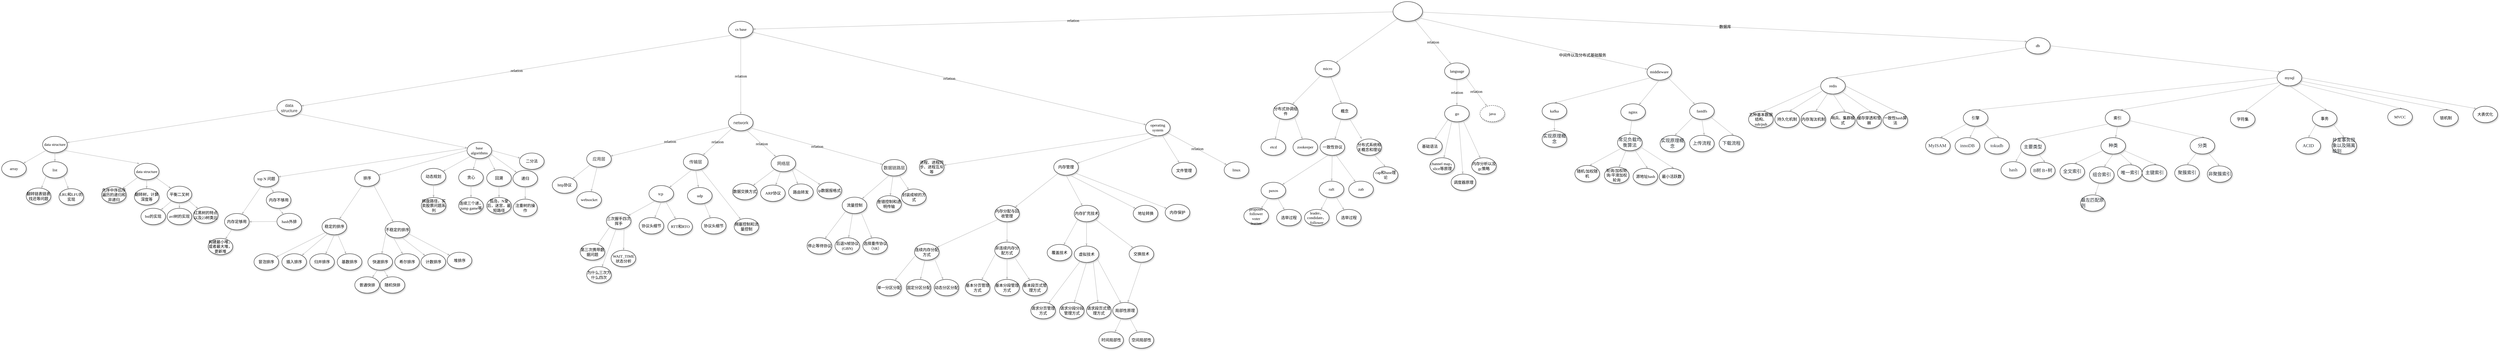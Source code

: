 <mxfile version="12.3.3" type="github" pages="1">
  <diagram name="Page-1" id="42789a77-a242-8287-6e28-9cd8cfd52e62">
    <mxGraphModel dx="12987" dy="4987" grid="1" gridSize="10" guides="1" tooltips="1" connect="1" arrows="1" fold="1" page="0" pageScale="1" pageWidth="1200" pageHeight="1920" background="#ffffff" math="0" shadow="0">
      <root>
        <mxCell id="0"/>
        <mxCell id="1" parent="0"/>
        <mxCell id="1ea317790d2ca983-12" style="edgeStyle=none;rounded=1;html=1;labelBackgroundColor=none;startArrow=none;startFill=0;startSize=5;endArrow=classicThin;endFill=1;endSize=5;jettySize=auto;orthogonalLoop=1;strokeColor=#B3B3B3;strokeWidth=1;fontFamily=Verdana;fontSize=12" parent="1" source="1ea317790d2ca983-1" target="1ea317790d2ca983-2" edge="1">
          <mxGeometry relative="1" as="geometry"/>
        </mxCell>
        <mxCell id="1ea317790d2ca983-13" value="relation" style="edgeStyle=none;rounded=1;html=1;labelBackgroundColor=none;startArrow=none;startFill=0;startSize=5;endArrow=classicThin;endFill=1;endSize=5;jettySize=auto;orthogonalLoop=1;strokeColor=#B3B3B3;strokeWidth=1;fontFamily=Verdana;fontSize=12" parent="1" source="1ea317790d2ca983-1" target="1ea317790d2ca983-9" edge="1">
          <mxGeometry relative="1" as="geometry"/>
        </mxCell>
        <mxCell id="1ea317790d2ca983-14" value="relation" style="edgeStyle=none;rounded=1;html=1;labelBackgroundColor=none;startArrow=none;startFill=0;startSize=5;endArrow=classicThin;endFill=1;endSize=5;jettySize=auto;orthogonalLoop=1;strokeColor=#B3B3B3;strokeWidth=1;fontFamily=Verdana;fontSize=12" parent="1" source="1ea317790d2ca983-1" target="1ea317790d2ca983-3" edge="1">
          <mxGeometry relative="1" as="geometry"/>
        </mxCell>
        <mxCell id="1ea317790d2ca983-1" value="" style="ellipse;whiteSpace=wrap;html=1;rounded=0;shadow=1;comic=0;labelBackgroundColor=none;strokeWidth=1;fontFamily=Verdana;fontSize=12;align=center;" parent="1" vertex="1">
          <mxGeometry x="695" y="10" width="90" height="60" as="geometry"/>
        </mxCell>
        <mxCell id="1ea317790d2ca983-21" value="" style="edgeStyle=none;rounded=1;html=1;labelBackgroundColor=none;startArrow=none;startFill=0;startSize=5;endArrow=classicThin;endFill=1;endSize=5;jettySize=auto;orthogonalLoop=1;strokeColor=#B3B3B3;strokeWidth=1;fontFamily=Verdana;fontSize=12" parent="1" source="1ea317790d2ca983-2" target="1ea317790d2ca983-7" edge="1">
          <mxGeometry relative="1" as="geometry"/>
        </mxCell>
        <mxCell id="1ea317790d2ca983-22" value="" style="edgeStyle=none;rounded=1;html=1;labelBackgroundColor=none;startArrow=none;startFill=0;startSize=5;endArrow=classicThin;endFill=1;endSize=5;jettySize=auto;orthogonalLoop=1;strokeColor=#B3B3B3;strokeWidth=1;fontFamily=Verdana;fontSize=12" parent="1" source="1ea317790d2ca983-2" target="1ea317790d2ca983-6" edge="1">
          <mxGeometry relative="1" as="geometry"/>
        </mxCell>
        <mxCell id="1ea317790d2ca983-2" value="micro" style="ellipse;whiteSpace=wrap;html=1;rounded=0;shadow=1;comic=0;labelBackgroundColor=none;strokeWidth=1;fontFamily=Verdana;fontSize=12;align=center;" parent="1" vertex="1">
          <mxGeometry x="457.5" y="190" width="75" height="50" as="geometry"/>
        </mxCell>
        <mxCell id="1ea317790d2ca983-15" value="relation" style="edgeStyle=none;rounded=1;html=1;labelBackgroundColor=none;startArrow=none;startFill=0;startSize=5;endArrow=classicThin;endFill=1;endSize=5;jettySize=auto;orthogonalLoop=1;strokeColor=#B3B3B3;strokeWidth=1;fontFamily=Verdana;fontSize=12" parent="1" source="1ea317790d2ca983-3" target="1ea317790d2ca983-4" edge="1">
          <mxGeometry relative="1" as="geometry"/>
        </mxCell>
        <mxCell id="1ea317790d2ca983-3" value="&lt;span&gt;language&lt;/span&gt;" style="ellipse;whiteSpace=wrap;html=1;rounded=0;shadow=1;comic=0;labelBackgroundColor=none;strokeWidth=1;fontFamily=Verdana;fontSize=12;align=center;" parent="1" vertex="1">
          <mxGeometry x="852.5" y="197.5" width="75" height="50" as="geometry"/>
        </mxCell>
        <mxCell id="1ea317790d2ca983-16" value="" style="edgeStyle=none;rounded=1;html=1;labelBackgroundColor=none;startArrow=none;startFill=0;startSize=5;endArrow=classicThin;endFill=1;endSize=5;jettySize=auto;orthogonalLoop=1;strokeColor=#B3B3B3;strokeWidth=1;fontFamily=Verdana;fontSize=12;exitX=0;exitY=1;exitDx=0;exitDy=0;" parent="1" source="1ea317790d2ca983-4" target="1ea317790d2ca983-5" edge="1">
          <mxGeometry relative="1" as="geometry"/>
        </mxCell>
        <mxCell id="1ea317790d2ca983-4" value="&lt;span&gt;go&lt;br&gt;&lt;/span&gt;" style="ellipse;whiteSpace=wrap;html=1;rounded=0;shadow=1;comic=0;labelBackgroundColor=none;strokeWidth=1;fontFamily=Verdana;fontSize=12;align=center;" parent="1" vertex="1">
          <mxGeometry x="852.5" y="327.5" width="75" height="50" as="geometry"/>
        </mxCell>
        <mxCell id="1ea317790d2ca983-5" value="基础语法" style="ellipse;whiteSpace=wrap;html=1;rounded=0;shadow=1;comic=0;labelBackgroundColor=none;strokeWidth=1;fontFamily=Verdana;fontSize=12;align=center;" parent="1" vertex="1">
          <mxGeometry x="770" y="427.5" width="75" height="50" as="geometry"/>
        </mxCell>
        <mxCell id="1ea317790d2ca983-6" value="概念" style="ellipse;whiteSpace=wrap;html=1;rounded=0;shadow=1;comic=0;labelBackgroundColor=none;strokeWidth=1;fontFamily=Verdana;fontSize=12;align=center;" parent="1" vertex="1">
          <mxGeometry x="510" y="320" width="75" height="50" as="geometry"/>
        </mxCell>
        <mxCell id="1ea317790d2ca983-7" value="&lt;span&gt;分布式协调组件&lt;/span&gt;" style="ellipse;whiteSpace=wrap;html=1;rounded=0;shadow=1;comic=0;labelBackgroundColor=none;strokeWidth=1;fontFamily=Verdana;fontSize=12;align=center;" parent="1" vertex="1">
          <mxGeometry x="330" y="320" width="75" height="50" as="geometry"/>
        </mxCell>
        <mxCell id="1ea317790d2ca983-19" value="relation" style="edgeStyle=none;rounded=1;html=1;labelBackgroundColor=none;startArrow=none;startFill=0;startSize=5;endArrow=classicThin;endFill=1;endSize=5;jettySize=auto;orthogonalLoop=1;strokeColor=#B3B3B3;strokeWidth=1;fontFamily=Verdana;fontSize=12" parent="1" source="1ea317790d2ca983-9" target="1ea317790d2ca983-10" edge="1">
          <mxGeometry relative="1" as="geometry"/>
        </mxCell>
        <mxCell id="1ea317790d2ca983-9" value="cs base" style="ellipse;whiteSpace=wrap;html=1;rounded=0;shadow=1;comic=0;labelBackgroundColor=none;strokeWidth=1;fontFamily=Verdana;fontSize=12;align=center;" parent="1" vertex="1">
          <mxGeometry x="-1332.5" y="70" width="75" height="50" as="geometry"/>
        </mxCell>
        <mxCell id="1ea317790d2ca983-20" value="relation" style="edgeStyle=none;rounded=1;html=1;labelBackgroundColor=none;startArrow=none;startFill=0;startSize=5;endArrow=classicThin;endFill=1;endSize=5;jettySize=auto;orthogonalLoop=1;strokeColor=#B3B3B3;strokeWidth=1;fontFamily=Verdana;fontSize=12" parent="1" source="1ea317790d2ca983-10" target="1ea317790d2ca983-11" edge="1">
          <mxGeometry relative="1" as="geometry"/>
        </mxCell>
        <mxCell id="1ea317790d2ca983-10" value="operating system" style="ellipse;whiteSpace=wrap;html=1;rounded=0;shadow=1;comic=0;labelBackgroundColor=none;strokeWidth=1;fontFamily=Verdana;fontSize=12;align=center;" parent="1" vertex="1">
          <mxGeometry x="-60" y="370" width="75" height="50" as="geometry"/>
        </mxCell>
        <mxCell id="1ea317790d2ca983-11" value="&lt;span&gt;linux&lt;/span&gt;" style="ellipse;whiteSpace=wrap;html=1;rounded=0;shadow=1;comic=0;labelBackgroundColor=none;strokeWidth=1;fontFamily=Verdana;fontSize=12;align=center;" parent="1" vertex="1">
          <mxGeometry x="180" y="500" width="75" height="50" as="geometry"/>
        </mxCell>
        <mxCell id="3o1oMvq_U2A6gINGUk9Y-1" value="" style="edgeStyle=none;rounded=1;html=1;labelBackgroundColor=none;startArrow=none;startFill=0;startSize=5;endArrow=classicThin;endFill=1;endSize=5;jettySize=auto;orthogonalLoop=1;strokeColor=#B3B3B3;strokeWidth=1;fontFamily=Verdana;fontSize=12;exitX=0.939;exitY=0.85;exitDx=0;exitDy=0;exitPerimeter=0;" parent="1" source="1ea317790d2ca983-1" target="3o1oMvq_U2A6gINGUk9Y-2" edge="1">
          <mxGeometry relative="1" as="geometry">
            <mxPoint x="669.783" y="126.295" as="sourcePoint"/>
          </mxGeometry>
        </mxCell>
        <mxCell id="3o1oMvq_U2A6gINGUk9Y-2" value="&lt;span&gt;middleware&lt;/span&gt;" style="ellipse;whiteSpace=wrap;html=1;rounded=0;shadow=1;comic=0;labelBackgroundColor=none;strokeWidth=1;fontFamily=Verdana;fontSize=12;align=center;" parent="1" vertex="1">
          <mxGeometry x="1470" y="200" width="75" height="50" as="geometry"/>
        </mxCell>
        <mxCell id="3o1oMvq_U2A6gINGUk9Y-3" value="relation" style="edgeStyle=none;rounded=1;html=1;labelBackgroundColor=none;startArrow=none;startFill=0;startSize=5;endArrow=classicThin;endFill=1;endSize=5;jettySize=auto;orthogonalLoop=1;strokeColor=#B3B3B3;strokeWidth=1;fontFamily=Verdana;fontSize=12;exitX=1;exitY=1;exitDx=0;exitDy=0;" parent="1" source="1ea317790d2ca983-3" target="3o1oMvq_U2A6gINGUk9Y-4" edge="1">
          <mxGeometry relative="1" as="geometry">
            <mxPoint x="912.338" y="230.296" as="sourcePoint"/>
          </mxGeometry>
        </mxCell>
        <mxCell id="3o1oMvq_U2A6gINGUk9Y-4" value="&lt;span&gt;java&lt;br&gt;&lt;/span&gt;" style="ellipse;whiteSpace=wrap;html=1;rounded=0;shadow=1;comic=0;labelBackgroundColor=none;strokeWidth=1;fontFamily=Verdana;fontSize=12;align=center;dashed=1;" parent="1" vertex="1">
          <mxGeometry x="960.5" y="327.5" width="75" height="50" as="geometry"/>
        </mxCell>
        <mxCell id="3o1oMvq_U2A6gINGUk9Y-7" value="数据库" style="edgeStyle=none;rounded=1;html=1;labelBackgroundColor=none;startArrow=none;startFill=0;startSize=5;endArrow=classicThin;endFill=1;endSize=5;jettySize=auto;orthogonalLoop=1;strokeColor=#B3B3B3;strokeWidth=1;fontFamily=Verdana;fontSize=12;entryX=0.07;entryY=0.243;entryDx=0;entryDy=0;entryPerimeter=0;" parent="1" source="1ea317790d2ca983-1" target="3o1oMvq_U2A6gINGUk9Y-15" edge="1">
          <mxGeometry relative="1" as="geometry">
            <mxPoint x="940.01" y="111" as="sourcePoint"/>
            <mxPoint x="1076.98" y="203.792" as="targetPoint"/>
          </mxGeometry>
        </mxCell>
        <mxCell id="3o1oMvq_U2A6gINGUk9Y-14" value="" style="edgeStyle=none;rounded=1;html=1;labelBackgroundColor=none;startArrow=none;startFill=0;startSize=5;endArrow=classicThin;endFill=1;endSize=5;jettySize=auto;orthogonalLoop=1;strokeColor=#B3B3B3;strokeWidth=1;fontFamily=Verdana;fontSize=12;entryX=0.596;entryY=0.003;entryDx=0;entryDy=0;entryPerimeter=0;" parent="1" source="3o1oMvq_U2A6gINGUk9Y-15" target="3o1oMvq_U2A6gINGUk9Y-16" edge="1">
          <mxGeometry x="-0.188" y="13" relative="1" as="geometry">
            <mxPoint x="2080.225" y="330.15" as="targetPoint"/>
            <mxPoint as="offset"/>
          </mxGeometry>
        </mxCell>
        <mxCell id="3o1oMvq_U2A6gINGUk9Y-15" value="&lt;span&gt;db&lt;/span&gt;" style="ellipse;whiteSpace=wrap;html=1;rounded=0;shadow=1;comic=0;labelBackgroundColor=none;strokeWidth=1;fontFamily=Verdana;fontSize=12;align=center;" parent="1" vertex="1">
          <mxGeometry x="2625" y="120" width="75" height="50" as="geometry"/>
        </mxCell>
        <mxCell id="3o1oMvq_U2A6gINGUk9Y-16" value="&lt;span&gt;redis&lt;br&gt;&lt;/span&gt;" style="ellipse;whiteSpace=wrap;html=1;rounded=0;shadow=1;comic=0;labelBackgroundColor=none;strokeWidth=1;fontFamily=Verdana;fontSize=12;align=center;" parent="1" vertex="1">
          <mxGeometry x="2000" y="242.5" width="75" height="50" as="geometry"/>
        </mxCell>
        <mxCell id="3o1oMvq_U2A6gINGUk9Y-17" value="" style="edgeStyle=none;rounded=1;html=1;labelBackgroundColor=none;startArrow=none;startFill=0;startSize=5;endArrow=classicThin;endFill=1;endSize=5;jettySize=auto;orthogonalLoop=1;strokeColor=#B3B3B3;strokeWidth=1;fontFamily=Verdana;fontSize=12;exitX=1;exitY=0.5;exitDx=0;exitDy=0;entryX=0;entryY=0;entryDx=0;entryDy=0;" parent="1" source="3o1oMvq_U2A6gINGUk9Y-15" target="AGIVAAmuBMUioGGlGCsO-166" edge="1">
          <mxGeometry relative="1" as="geometry">
            <mxPoint x="2143.338" y="222.796" as="sourcePoint"/>
            <mxPoint x="2426.09" y="261.343" as="targetPoint"/>
          </mxGeometry>
        </mxCell>
        <mxCell id="3o1oMvq_U2A6gINGUk9Y-20" value="" style="edgeStyle=none;rounded=1;html=1;labelBackgroundColor=none;startArrow=none;startFill=0;startSize=5;endArrow=classicThin;endFill=1;endSize=5;jettySize=auto;orthogonalLoop=1;strokeColor=#B3B3B3;strokeWidth=1;fontFamily=Verdana;fontSize=12;exitX=0;exitY=1;exitDx=0;exitDy=0;entryX=0.5;entryY=0;entryDx=0;entryDy=0;" parent="1" source="3o1oMvq_U2A6gINGUk9Y-2" target="3o1oMvq_U2A6gINGUk9Y-21" edge="1">
          <mxGeometry relative="1" as="geometry">
            <mxPoint x="1437.5" y="257.5" as="sourcePoint"/>
          </mxGeometry>
        </mxCell>
        <mxCell id="3o1oMvq_U2A6gINGUk9Y-21" value="&lt;span&gt;kafka&lt;br&gt;&lt;/span&gt;" style="ellipse;whiteSpace=wrap;html=1;rounded=0;shadow=1;comic=0;labelBackgroundColor=none;strokeWidth=1;fontFamily=Verdana;fontSize=12;align=center;" parent="1" vertex="1">
          <mxGeometry x="1150" y="320" width="75" height="50" as="geometry"/>
        </mxCell>
        <mxCell id="3o1oMvq_U2A6gINGUk9Y-22" value="" style="edgeStyle=none;rounded=1;html=1;labelBackgroundColor=none;startArrow=none;startFill=0;startSize=5;endArrow=classicThin;endFill=1;endSize=5;jettySize=auto;orthogonalLoop=1;strokeColor=#B3B3B3;strokeWidth=1;fontFamily=Verdana;fontSize=12;exitX=0.5;exitY=1;exitDx=0;exitDy=0;" parent="1" source="3o1oMvq_U2A6gINGUk9Y-2" target="3o1oMvq_U2A6gINGUk9Y-23" edge="1">
          <mxGeometry x="0.091" y="-18" relative="1" as="geometry">
            <mxPoint x="1464.119" y="250.109" as="sourcePoint"/>
            <mxPoint as="offset"/>
          </mxGeometry>
        </mxCell>
        <mxCell id="3o1oMvq_U2A6gINGUk9Y-23" value="&lt;span&gt;nginx&lt;br&gt;&lt;/span&gt;" style="ellipse;whiteSpace=wrap;html=1;rounded=0;shadow=1;comic=0;labelBackgroundColor=none;strokeWidth=1;fontFamily=Verdana;fontSize=12;align=center;" parent="1" vertex="1">
          <mxGeometry x="1390" y="322.5" width="75" height="50" as="geometry"/>
        </mxCell>
        <mxCell id="3o1oMvq_U2A6gINGUk9Y-24" value="relation" style="edgeStyle=none;rounded=1;html=1;labelBackgroundColor=none;startArrow=none;startFill=0;startSize=5;endArrow=classicThin;endFill=1;endSize=5;jettySize=auto;orthogonalLoop=1;strokeColor=#B3B3B3;strokeWidth=1;fontFamily=Verdana;fontSize=12;exitX=0.5;exitY=1;exitDx=0;exitDy=0;" parent="1" source="1ea317790d2ca983-9" target="3o1oMvq_U2A6gINGUk9Y-25" edge="1">
          <mxGeometry relative="1" as="geometry">
            <mxPoint x="157.5" y="240" as="sourcePoint"/>
          </mxGeometry>
        </mxCell>
        <mxCell id="3o1oMvq_U2A6gINGUk9Y-25" value="&lt;font color=&quot;#333333&quot; face=&quot;arial&quot;&gt;&lt;span style=&quot;font-size: 13px ; background-color: rgb(255 , 255 , 255)&quot;&gt;network&lt;/span&gt;&lt;/font&gt;" style="ellipse;whiteSpace=wrap;html=1;rounded=0;shadow=1;comic=0;labelBackgroundColor=none;strokeWidth=1;fontFamily=Verdana;fontSize=12;align=center;" parent="1" vertex="1">
          <mxGeometry x="-1332.5" y="355" width="75" height="50" as="geometry"/>
        </mxCell>
        <mxCell id="3o1oMvq_U2A6gINGUk9Y-28" value="" style="edgeStyle=none;rounded=1;html=1;labelBackgroundColor=none;startArrow=none;startFill=0;startSize=5;endArrow=classicThin;endFill=1;endSize=5;jettySize=auto;orthogonalLoop=1;strokeColor=#B3B3B3;strokeWidth=1;fontFamily=Verdana;fontSize=12;exitX=0.282;exitY=1.023;exitDx=0;exitDy=0;exitPerimeter=0;" parent="1" source="1ea317790d2ca983-4" target="3o1oMvq_U2A6gINGUk9Y-29" edge="1">
          <mxGeometry relative="1" as="geometry">
            <mxPoint x="973.642" y="376.621" as="sourcePoint"/>
          </mxGeometry>
        </mxCell>
        <mxCell id="3o1oMvq_U2A6gINGUk9Y-29" value="channel map，slice等原理" style="ellipse;whiteSpace=wrap;html=1;rounded=0;shadow=1;comic=0;labelBackgroundColor=none;strokeWidth=1;fontFamily=Verdana;fontSize=12;align=center;" parent="1" vertex="1">
          <mxGeometry x="807.5" y="487.5" width="75" height="50" as="geometry"/>
        </mxCell>
        <mxCell id="3o1oMvq_U2A6gINGUk9Y-30" value="" style="edgeStyle=none;rounded=1;html=1;labelBackgroundColor=none;startArrow=none;startFill=0;startSize=5;endArrow=classicThin;endFill=1;endSize=5;jettySize=auto;orthogonalLoop=1;strokeColor=#B3B3B3;strokeWidth=1;fontFamily=Verdana;fontSize=12;exitX=0.582;exitY=1.073;exitDx=0;exitDy=0;exitPerimeter=0;" parent="1" source="1ea317790d2ca983-4" target="3o1oMvq_U2A6gINGUk9Y-31" edge="1">
          <mxGeometry relative="1" as="geometry">
            <mxPoint x="956.15" y="377.65" as="sourcePoint"/>
          </mxGeometry>
        </mxCell>
        <mxCell id="3o1oMvq_U2A6gINGUk9Y-31" value="调度器原理" style="ellipse;whiteSpace=wrap;html=1;rounded=0;shadow=1;comic=0;labelBackgroundColor=none;strokeWidth=1;fontFamily=Verdana;fontSize=12;align=center;" parent="1" vertex="1">
          <mxGeometry x="872.5" y="537.5" width="75" height="50" as="geometry"/>
        </mxCell>
        <mxCell id="3o1oMvq_U2A6gINGUk9Y-32" value="" style="edgeStyle=none;rounded=1;html=1;labelBackgroundColor=none;startArrow=none;startFill=0;startSize=5;endArrow=classicThin;endFill=1;endSize=5;jettySize=auto;orthogonalLoop=1;strokeColor=#B3B3B3;strokeWidth=1;fontFamily=Verdana;fontSize=12;exitX=0.771;exitY=0.99;exitDx=0;exitDy=0;exitPerimeter=0;" parent="1" source="1ea317790d2ca983-4" target="3o1oMvq_U2A6gINGUk9Y-33" edge="1">
          <mxGeometry relative="1" as="geometry">
            <mxPoint x="942.5" y="317.5" as="sourcePoint"/>
          </mxGeometry>
        </mxCell>
        <mxCell id="3o1oMvq_U2A6gINGUk9Y-33" value="内存分析以及gc策略" style="ellipse;whiteSpace=wrap;html=1;rounded=0;shadow=1;comic=0;labelBackgroundColor=none;strokeWidth=1;fontFamily=Verdana;fontSize=12;align=center;" parent="1" vertex="1">
          <mxGeometry x="935" y="487.5" width="75" height="50" as="geometry"/>
        </mxCell>
        <mxCell id="3o1oMvq_U2A6gINGUk9Y-35" value="" style="edgeStyle=none;rounded=1;html=1;labelBackgroundColor=none;startArrow=none;startFill=0;startSize=5;endArrow=classicThin;endFill=1;endSize=5;jettySize=auto;orthogonalLoop=1;strokeColor=#B3B3B3;strokeWidth=1;fontFamily=Verdana;fontSize=12;exitX=1;exitY=1;exitDx=0;exitDy=0;" parent="1" source="3o1oMvq_U2A6gINGUk9Y-2" target="AGIVAAmuBMUioGGlGCsO-222" edge="1">
          <mxGeometry relative="1" as="geometry">
            <mxPoint x="1620.45" y="256.45" as="sourcePoint"/>
            <mxPoint x="1608.298" y="326.026" as="targetPoint"/>
          </mxGeometry>
        </mxCell>
        <mxCell id="3o1oMvq_U2A6gINGUk9Y-37" value="" style="edgeStyle=none;rounded=1;html=1;labelBackgroundColor=none;startArrow=none;startFill=0;startSize=5;endArrow=classicThin;endFill=1;endSize=5;jettySize=auto;orthogonalLoop=1;strokeColor=#B3B3B3;strokeWidth=1;fontFamily=Verdana;fontSize=12;exitX=0.267;exitY=0.98;exitDx=0;exitDy=0;exitPerimeter=0;" parent="1" source="1ea317790d2ca983-7" target="3o1oMvq_U2A6gINGUk9Y-38" edge="1">
          <mxGeometry relative="1" as="geometry">
            <mxPoint x="574.465" y="239.919" as="sourcePoint"/>
          </mxGeometry>
        </mxCell>
        <mxCell id="3o1oMvq_U2A6gINGUk9Y-38" value="&lt;span&gt;etcd&lt;/span&gt;" style="ellipse;whiteSpace=wrap;html=1;rounded=0;shadow=1;comic=0;labelBackgroundColor=none;strokeWidth=1;fontFamily=Verdana;fontSize=12;align=center;" parent="1" vertex="1">
          <mxGeometry x="292.5" y="430" width="75" height="50" as="geometry"/>
        </mxCell>
        <mxCell id="3o1oMvq_U2A6gINGUk9Y-39" value="" style="edgeStyle=none;rounded=1;html=1;labelBackgroundColor=none;startArrow=none;startFill=0;startSize=5;endArrow=classicThin;endFill=1;endSize=5;jettySize=auto;orthogonalLoop=1;strokeColor=#B3B3B3;strokeWidth=1;fontFamily=Verdana;fontSize=12;exitX=1;exitY=1;exitDx=0;exitDy=0;" parent="1" source="1ea317790d2ca983-7" target="3o1oMvq_U2A6gINGUk9Y-40" edge="1">
          <mxGeometry relative="1" as="geometry">
            <mxPoint x="447.525" y="369" as="sourcePoint"/>
          </mxGeometry>
        </mxCell>
        <mxCell id="3o1oMvq_U2A6gINGUk9Y-40" value="&lt;span&gt;zookeeper&lt;/span&gt;" style="ellipse;whiteSpace=wrap;html=1;rounded=0;shadow=1;comic=0;labelBackgroundColor=none;strokeWidth=1;fontFamily=Verdana;fontSize=12;align=center;" parent="1" vertex="1">
          <mxGeometry x="390" y="430" width="75" height="50" as="geometry"/>
        </mxCell>
        <mxCell id="3o1oMvq_U2A6gINGUk9Y-41" value="" style="edgeStyle=none;rounded=1;html=1;labelBackgroundColor=none;startArrow=none;startFill=0;startSize=5;endArrow=classicThin;endFill=1;endSize=5;jettySize=auto;orthogonalLoop=1;strokeColor=#B3B3B3;strokeWidth=1;fontFamily=Verdana;fontSize=12;exitX=0.36;exitY=0.98;exitDx=0;exitDy=0;exitPerimeter=0;" parent="1" source="1ea317790d2ca983-6" target="3o1oMvq_U2A6gINGUk9Y-42" edge="1">
          <mxGeometry relative="1" as="geometry">
            <mxPoint x="532.5" y="370" as="sourcePoint"/>
          </mxGeometry>
        </mxCell>
        <mxCell id="3o1oMvq_U2A6gINGUk9Y-42" value="&lt;span&gt;一致性协议&lt;/span&gt;" style="ellipse;whiteSpace=wrap;html=1;rounded=0;shadow=1;comic=0;labelBackgroundColor=none;strokeWidth=1;fontFamily=Verdana;fontSize=12;align=center;" parent="1" vertex="1">
          <mxGeometry x="472.5" y="430" width="75" height="50" as="geometry"/>
        </mxCell>
        <mxCell id="3o1oMvq_U2A6gINGUk9Y-43" value="" style="edgeStyle=none;rounded=1;html=1;labelBackgroundColor=none;startArrow=none;startFill=0;startSize=5;endArrow=classicThin;endFill=1;endSize=5;jettySize=auto;orthogonalLoop=1;strokeColor=#B3B3B3;strokeWidth=1;fontFamily=Verdana;fontSize=12;exitX=0.347;exitY=0.98;exitDx=0;exitDy=0;exitPerimeter=0;" parent="1" source="3o1oMvq_U2A6gINGUk9Y-42" target="3o1oMvq_U2A6gINGUk9Y-44" edge="1">
          <mxGeometry relative="1" as="geometry">
            <mxPoint x="501.975" y="470" as="sourcePoint"/>
          </mxGeometry>
        </mxCell>
        <mxCell id="3o1oMvq_U2A6gINGUk9Y-44" value="&lt;span&gt;paxos&lt;/span&gt;" style="ellipse;whiteSpace=wrap;html=1;rounded=0;shadow=1;comic=0;labelBackgroundColor=none;strokeWidth=1;fontFamily=Verdana;fontSize=12;align=center;" parent="1" vertex="1">
          <mxGeometry x="292.5" y="562.5" width="75" height="50" as="geometry"/>
        </mxCell>
        <mxCell id="3o1oMvq_U2A6gINGUk9Y-45" value="" style="edgeStyle=none;rounded=1;html=1;labelBackgroundColor=none;startArrow=none;startFill=0;startSize=5;endArrow=classicThin;endFill=1;endSize=5;jettySize=auto;orthogonalLoop=1;strokeColor=#B3B3B3;strokeWidth=1;fontFamily=Verdana;fontSize=12;" parent="1" source="3o1oMvq_U2A6gINGUk9Y-42" target="3o1oMvq_U2A6gINGUk9Y-46" edge="1">
          <mxGeometry relative="1" as="geometry">
            <mxPoint x="581.025" y="487.5" as="sourcePoint"/>
          </mxGeometry>
        </mxCell>
        <mxCell id="3o1oMvq_U2A6gINGUk9Y-46" value="&lt;span&gt;raft&lt;/span&gt;" style="ellipse;whiteSpace=wrap;html=1;rounded=0;shadow=1;comic=0;labelBackgroundColor=none;strokeWidth=1;fontFamily=Verdana;fontSize=12;align=center;" parent="1" vertex="1">
          <mxGeometry x="470" y="559" width="75" height="50" as="geometry"/>
        </mxCell>
        <mxCell id="3o1oMvq_U2A6gINGUk9Y-47" value="" style="edgeStyle=none;rounded=1;html=1;labelBackgroundColor=none;startArrow=none;startFill=0;startSize=5;endArrow=classicThin;endFill=1;endSize=5;jettySize=auto;orthogonalLoop=1;strokeColor=#B3B3B3;strokeWidth=1;fontFamily=Verdana;fontSize=12;exitX=0.64;exitY=0.98;exitDx=0;exitDy=0;exitPerimeter=0;" parent="1" source="3o1oMvq_U2A6gINGUk9Y-42" target="3o1oMvq_U2A6gINGUk9Y-48" edge="1">
          <mxGeometry relative="1" as="geometry">
            <mxPoint x="597.525" y="487.5" as="sourcePoint"/>
          </mxGeometry>
        </mxCell>
        <mxCell id="3o1oMvq_U2A6gINGUk9Y-48" value="&lt;span&gt;zab&lt;/span&gt;" style="ellipse;whiteSpace=wrap;html=1;rounded=0;shadow=1;comic=0;labelBackgroundColor=none;strokeWidth=1;fontFamily=Verdana;fontSize=12;align=center;" parent="1" vertex="1">
          <mxGeometry x="560" y="559" width="75" height="50" as="geometry"/>
        </mxCell>
        <mxCell id="3o1oMvq_U2A6gINGUk9Y-49" value="分布式系统相关概念和理论" style="ellipse;whiteSpace=wrap;html=1;rounded=0;shadow=1;comic=0;labelBackgroundColor=none;strokeWidth=1;fontFamily=Verdana;fontSize=12;align=center;" parent="1" vertex="1">
          <mxGeometry x="585" y="430" width="75" height="50" as="geometry"/>
        </mxCell>
        <mxCell id="3o1oMvq_U2A6gINGUk9Y-50" value="" style="edgeStyle=none;rounded=1;html=1;labelBackgroundColor=none;startArrow=none;startFill=0;startSize=5;endArrow=classicThin;endFill=1;endSize=5;jettySize=auto;orthogonalLoop=1;strokeColor=#B3B3B3;strokeWidth=1;fontFamily=Verdana;fontSize=12;exitX=0.707;exitY=0.98;exitDx=0;exitDy=0;exitPerimeter=0;entryX=0.2;entryY=0;entryDx=0;entryDy=0;entryPerimeter=0;" parent="1" source="1ea317790d2ca983-6" target="3o1oMvq_U2A6gINGUk9Y-49" edge="1">
          <mxGeometry relative="1" as="geometry">
            <mxPoint x="547" y="379" as="sourcePoint"/>
            <mxPoint x="527.682" y="440.53" as="targetPoint"/>
          </mxGeometry>
        </mxCell>
        <mxCell id="3o1oMvq_U2A6gINGUk9Y-51" value="cap和base理论" style="ellipse;whiteSpace=wrap;html=1;rounded=0;shadow=1;comic=0;labelBackgroundColor=none;strokeWidth=1;fontFamily=Verdana;fontSize=12;align=center;" parent="1" vertex="1">
          <mxGeometry x="635" y="515" width="75" height="50" as="geometry"/>
        </mxCell>
        <mxCell id="3o1oMvq_U2A6gINGUk9Y-52" value="" style="edgeStyle=none;rounded=1;html=1;labelBackgroundColor=none;startArrow=none;startFill=0;startSize=5;endArrow=classicThin;endFill=1;endSize=5;jettySize=auto;orthogonalLoop=1;strokeColor=#B3B3B3;strokeWidth=1;fontFamily=Verdana;fontSize=12;exitX=0.72;exitY=1;exitDx=0;exitDy=0;exitPerimeter=0;entryX=0.5;entryY=0;entryDx=0;entryDy=0;" parent="1" source="3o1oMvq_U2A6gINGUk9Y-49" target="3o1oMvq_U2A6gINGUk9Y-51" edge="1">
          <mxGeometry relative="1" as="geometry">
            <mxPoint x="530.5" y="489" as="sourcePoint"/>
            <mxPoint x="603.32" y="607.856" as="targetPoint"/>
          </mxGeometry>
        </mxCell>
        <mxCell id="3o1oMvq_U2A6gINGUk9Y-53" value="relation" style="edgeStyle=none;rounded=1;html=1;labelBackgroundColor=none;startArrow=none;startFill=0;startSize=5;endArrow=classicThin;endFill=1;endSize=5;jettySize=auto;orthogonalLoop=1;strokeColor=#B3B3B3;strokeWidth=1;fontFamily=Verdana;fontSize=12;exitX=0;exitY=1;exitDx=0;exitDy=0;" parent="1" source="3o1oMvq_U2A6gINGUk9Y-25" target="3o1oMvq_U2A6gINGUk9Y-54" edge="1">
          <mxGeometry relative="1" as="geometry">
            <mxPoint x="-1129.838" y="397.796" as="sourcePoint"/>
          </mxGeometry>
        </mxCell>
        <mxCell id="3o1oMvq_U2A6gINGUk9Y-54" value="&lt;font color=&quot;#333333&quot; face=&quot;arial&quot;&gt;&lt;span style=&quot;font-size: 13px&quot;&gt;传输层&lt;/span&gt;&lt;/font&gt;" style="ellipse;whiteSpace=wrap;html=1;rounded=0;shadow=1;comic=0;labelBackgroundColor=none;strokeWidth=1;fontFamily=Verdana;fontSize=12;align=center;" parent="1" vertex="1">
          <mxGeometry x="-1470" y="475" width="75" height="50" as="geometry"/>
        </mxCell>
        <mxCell id="3o1oMvq_U2A6gINGUk9Y-55" value="relation" style="edgeStyle=none;rounded=1;html=1;labelBackgroundColor=none;startArrow=none;startFill=0;startSize=5;endArrow=classicThin;endFill=1;endSize=5;jettySize=auto;orthogonalLoop=1;strokeColor=#B3B3B3;strokeWidth=1;fontFamily=Verdana;fontSize=12;exitX=0.04;exitY=0.78;exitDx=0;exitDy=0;exitPerimeter=0;" parent="1" source="3o1oMvq_U2A6gINGUk9Y-25" target="3o1oMvq_U2A6gINGUk9Y-56" edge="1">
          <mxGeometry relative="1" as="geometry">
            <mxPoint x="-1205.838" y="407.796" as="sourcePoint"/>
          </mxGeometry>
        </mxCell>
        <mxCell id="3o1oMvq_U2A6gINGUk9Y-56" value="&lt;font color=&quot;#333333&quot; face=&quot;arial&quot;&gt;&lt;span style=&quot;font-size: 13px&quot;&gt;应用层&lt;/span&gt;&lt;/font&gt;" style="ellipse;whiteSpace=wrap;html=1;rounded=0;shadow=1;comic=0;labelBackgroundColor=none;strokeWidth=1;fontFamily=Verdana;fontSize=12;align=center;" parent="1" vertex="1">
          <mxGeometry x="-1765" y="466" width="75" height="50" as="geometry"/>
        </mxCell>
        <mxCell id="3o1oMvq_U2A6gINGUk9Y-57" value="relation" style="edgeStyle=none;rounded=1;html=1;labelBackgroundColor=none;startArrow=none;startFill=0;startSize=5;endArrow=classicThin;endFill=1;endSize=5;jettySize=auto;orthogonalLoop=1;strokeColor=#B3B3B3;strokeWidth=1;fontFamily=Verdana;fontSize=12;exitX=0.767;exitY=1;exitDx=0;exitDy=0;exitPerimeter=0;" parent="1" source="3o1oMvq_U2A6gINGUk9Y-25" target="3o1oMvq_U2A6gINGUk9Y-58" edge="1">
          <mxGeometry relative="1" as="geometry">
            <mxPoint x="-1027.838" y="407.796" as="sourcePoint"/>
          </mxGeometry>
        </mxCell>
        <mxCell id="3o1oMvq_U2A6gINGUk9Y-58" value="&lt;font color=&quot;#333333&quot; face=&quot;arial&quot;&gt;&lt;span style=&quot;font-size: 13px&quot;&gt;网络层&lt;/span&gt;&lt;/font&gt;" style="ellipse;whiteSpace=wrap;html=1;rounded=0;shadow=1;comic=0;labelBackgroundColor=none;strokeWidth=1;fontFamily=Verdana;fontSize=12;align=center;" parent="1" vertex="1">
          <mxGeometry x="-1202.5" y="480" width="75" height="50" as="geometry"/>
        </mxCell>
        <mxCell id="3o1oMvq_U2A6gINGUk9Y-59" value="relation" style="edgeStyle=none;rounded=1;html=1;labelBackgroundColor=none;startArrow=none;startFill=0;startSize=5;endArrow=classicThin;endFill=1;endSize=5;jettySize=auto;orthogonalLoop=1;strokeColor=#B3B3B3;strokeWidth=1;fontFamily=Verdana;fontSize=12;exitX=0.94;exitY=0.84;exitDx=0;exitDy=0;exitPerimeter=0;" parent="1" source="3o1oMvq_U2A6gINGUk9Y-25" target="3o1oMvq_U2A6gINGUk9Y-60" edge="1">
          <mxGeometry relative="1" as="geometry">
            <mxPoint x="-1022" y="413" as="sourcePoint"/>
          </mxGeometry>
        </mxCell>
        <mxCell id="3o1oMvq_U2A6gINGUk9Y-60" value="&lt;font color=&quot;#333333&quot; face=&quot;arial&quot;&gt;&lt;span style=&quot;font-size: 13px&quot;&gt;数据链路层&lt;/span&gt;&lt;/font&gt;" style="ellipse;whiteSpace=wrap;html=1;rounded=0;shadow=1;comic=0;labelBackgroundColor=none;strokeWidth=1;fontFamily=Verdana;fontSize=12;align=center;" parent="1" vertex="1">
          <mxGeometry x="-864.5" y="493" width="75" height="50" as="geometry"/>
        </mxCell>
        <mxCell id="3o1oMvq_U2A6gINGUk9Y-61" value="" style="edgeStyle=none;rounded=1;html=1;labelBackgroundColor=none;startArrow=none;startFill=0;startSize=5;endArrow=classicThin;endFill=1;endSize=5;jettySize=auto;orthogonalLoop=1;strokeColor=#B3B3B3;strokeWidth=1;fontFamily=Verdana;fontSize=12;exitX=0;exitY=1;exitDx=0;exitDy=0;" parent="1" source="3o1oMvq_U2A6gINGUk9Y-56" target="3o1oMvq_U2A6gINGUk9Y-62" edge="1">
          <mxGeometry relative="1" as="geometry">
            <mxPoint x="-1746.838" y="505.796" as="sourcePoint"/>
          </mxGeometry>
        </mxCell>
        <mxCell id="3o1oMvq_U2A6gINGUk9Y-62" value="&lt;span&gt;http协议&lt;/span&gt;" style="ellipse;whiteSpace=wrap;html=1;rounded=0;shadow=1;comic=0;labelBackgroundColor=none;strokeWidth=1;fontFamily=Verdana;fontSize=12;align=center;" parent="1" vertex="1">
          <mxGeometry x="-1870" y="546" width="75" height="50" as="geometry"/>
        </mxCell>
        <mxCell id="3o1oMvq_U2A6gINGUk9Y-63" value="" style="edgeStyle=none;rounded=1;html=1;labelBackgroundColor=none;startArrow=none;startFill=0;startSize=5;endArrow=classicThin;endFill=1;endSize=5;jettySize=auto;orthogonalLoop=1;strokeColor=#B3B3B3;strokeWidth=1;fontFamily=Verdana;fontSize=12;exitX=0.427;exitY=0.98;exitDx=0;exitDy=0;exitPerimeter=0;" parent="1" source="3o1oMvq_U2A6gINGUk9Y-56" target="3o1oMvq_U2A6gINGUk9Y-64" edge="1">
          <mxGeometry relative="1" as="geometry">
            <mxPoint x="-1591.838" y="510.296" as="sourcePoint"/>
          </mxGeometry>
        </mxCell>
        <mxCell id="3o1oMvq_U2A6gINGUk9Y-64" value="&lt;span&gt;websocket&lt;/span&gt;" style="ellipse;whiteSpace=wrap;html=1;rounded=0;shadow=1;comic=0;labelBackgroundColor=none;strokeWidth=1;fontFamily=Verdana;fontSize=12;align=center;" parent="1" vertex="1">
          <mxGeometry x="-1795" y="591" width="75" height="50" as="geometry"/>
        </mxCell>
        <mxCell id="3o1oMvq_U2A6gINGUk9Y-65" value="" style="edgeStyle=none;rounded=1;html=1;labelBackgroundColor=none;startArrow=none;startFill=0;startSize=5;endArrow=classicThin;endFill=1;endSize=5;jettySize=auto;orthogonalLoop=1;strokeColor=#B3B3B3;strokeWidth=1;fontFamily=Verdana;fontSize=12;exitX=0.32;exitY=1.02;exitDx=0;exitDy=0;exitPerimeter=0;" parent="1" source="3o1oMvq_U2A6gINGUk9Y-54" target="3o1oMvq_U2A6gINGUk9Y-66" edge="1">
          <mxGeometry relative="1" as="geometry">
            <mxPoint x="-1326.838" y="534.296" as="sourcePoint"/>
          </mxGeometry>
        </mxCell>
        <mxCell id="3o1oMvq_U2A6gINGUk9Y-66" value="&lt;span&gt;tcp&amp;nbsp;&lt;/span&gt;" style="ellipse;whiteSpace=wrap;html=1;rounded=0;shadow=1;comic=0;labelBackgroundColor=none;strokeWidth=1;fontFamily=Verdana;fontSize=12;align=center;" parent="1" vertex="1">
          <mxGeometry x="-1575" y="572.5" width="75" height="50" as="geometry"/>
        </mxCell>
        <mxCell id="3o1oMvq_U2A6gINGUk9Y-67" value="" style="edgeStyle=none;rounded=1;html=1;labelBackgroundColor=none;startArrow=none;startFill=0;startSize=5;endArrow=classicThin;endFill=1;endSize=5;jettySize=auto;orthogonalLoop=1;strokeColor=#B3B3B3;strokeWidth=1;fontFamily=Verdana;fontSize=12;exitX=0.733;exitY=0.98;exitDx=0;exitDy=0;exitPerimeter=0;" parent="1" source="3o1oMvq_U2A6gINGUk9Y-54" target="3o1oMvq_U2A6gINGUk9Y-68" edge="1">
          <mxGeometry relative="1" as="geometry">
            <mxPoint x="-1315.975" y="543.5" as="sourcePoint"/>
          </mxGeometry>
        </mxCell>
        <mxCell id="3o1oMvq_U2A6gINGUk9Y-68" value="拥塞控制和流量控制" style="ellipse;whiteSpace=wrap;html=1;rounded=0;shadow=1;comic=0;labelBackgroundColor=none;strokeWidth=1;fontFamily=Verdana;fontSize=12;align=center;" parent="1" vertex="1">
          <mxGeometry x="-1315" y="673" width="75" height="50" as="geometry"/>
        </mxCell>
        <mxCell id="3o1oMvq_U2A6gINGUk9Y-69" value="" style="edgeStyle=none;rounded=1;html=1;labelBackgroundColor=none;startArrow=none;startFill=0;startSize=5;endArrow=classicThin;endFill=1;endSize=5;jettySize=auto;orthogonalLoop=1;strokeColor=#B3B3B3;strokeWidth=1;fontFamily=Verdana;fontSize=12;exitX=0.5;exitY=1;exitDx=0;exitDy=0;" parent="1" source="3o1oMvq_U2A6gINGUk9Y-54" target="3o1oMvq_U2A6gINGUk9Y-70" edge="1">
          <mxGeometry relative="1" as="geometry">
            <mxPoint x="-1312" y="545" as="sourcePoint"/>
          </mxGeometry>
        </mxCell>
        <mxCell id="3o1oMvq_U2A6gINGUk9Y-70" value="&lt;span&gt;udp&lt;/span&gt;" style="ellipse;whiteSpace=wrap;html=1;rounded=0;shadow=1;comic=0;labelBackgroundColor=none;strokeWidth=1;fontFamily=Verdana;fontSize=12;align=center;" parent="1" vertex="1">
          <mxGeometry x="-1457.5" y="578.5" width="75" height="50" as="geometry"/>
        </mxCell>
        <mxCell id="3o1oMvq_U2A6gINGUk9Y-71" value="" style="edgeStyle=none;rounded=1;html=1;labelBackgroundColor=none;startArrow=none;startFill=0;startSize=5;endArrow=classicThin;endFill=1;endSize=5;jettySize=auto;orthogonalLoop=1;strokeColor=#B3B3B3;strokeWidth=1;fontFamily=Verdana;fontSize=12;exitX=0.253;exitY=0.94;exitDx=0;exitDy=0;exitPerimeter=0;" parent="1" source="3o1oMvq_U2A6gINGUk9Y-66" target="3o1oMvq_U2A6gINGUk9Y-72" edge="1">
          <mxGeometry relative="1" as="geometry">
            <mxPoint x="-1522" y="631" as="sourcePoint"/>
          </mxGeometry>
        </mxCell>
        <mxCell id="3o1oMvq_U2A6gINGUk9Y-72" value="三次握手四次挥手" style="ellipse;whiteSpace=wrap;html=1;rounded=0;shadow=1;comic=0;labelBackgroundColor=none;strokeWidth=1;fontFamily=Verdana;fontSize=12;align=center;" parent="1" vertex="1">
          <mxGeometry x="-1705" y="655.5" width="75" height="50" as="geometry"/>
        </mxCell>
        <mxCell id="3o1oMvq_U2A6gINGUk9Y-73" value="" style="edgeStyle=none;rounded=1;html=1;labelBackgroundColor=none;startArrow=none;startFill=0;startSize=5;endArrow=classicThin;endFill=1;endSize=5;jettySize=auto;orthogonalLoop=1;strokeColor=#B3B3B3;strokeWidth=1;fontFamily=Verdana;fontSize=12;exitX=0;exitY=1;exitDx=0;exitDy=0;" parent="1" source="3o1oMvq_U2A6gINGUk9Y-72" target="3o1oMvq_U2A6gINGUk9Y-76" edge="1">
          <mxGeometry relative="1" as="geometry">
            <mxPoint x="-1656.025" y="710.5" as="sourcePoint"/>
            <mxPoint x="-1686.391" y="747.134" as="targetPoint"/>
          </mxGeometry>
        </mxCell>
        <mxCell id="3o1oMvq_U2A6gINGUk9Y-76" value="第三次携带数据问题" style="ellipse;whiteSpace=wrap;html=1;rounded=0;shadow=1;comic=0;labelBackgroundColor=none;strokeWidth=1;fontFamily=Verdana;fontSize=12;align=center;" parent="1" vertex="1">
          <mxGeometry x="-1785" y="750.5" width="75" height="50" as="geometry"/>
        </mxCell>
        <mxCell id="3o1oMvq_U2A6gINGUk9Y-77" value="" style="edgeStyle=none;rounded=1;html=1;labelBackgroundColor=none;startArrow=none;startFill=0;startSize=5;endArrow=classicThin;endFill=1;endSize=5;jettySize=auto;orthogonalLoop=1;strokeColor=#B3B3B3;strokeWidth=1;fontFamily=Verdana;fontSize=12;exitX=0.387;exitY=1.04;exitDx=0;exitDy=0;exitPerimeter=0;" parent="1" source="3o1oMvq_U2A6gINGUk9Y-72" target="3o1oMvq_U2A6gINGUk9Y-78" edge="1">
          <mxGeometry relative="1" as="geometry">
            <mxPoint x="-1563.838" y="717.296" as="sourcePoint"/>
            <mxPoint x="-1606.391" y="754.134" as="targetPoint"/>
          </mxGeometry>
        </mxCell>
        <mxCell id="3o1oMvq_U2A6gINGUk9Y-78" value="为什么三次为什么四次" style="ellipse;whiteSpace=wrap;html=1;rounded=0;shadow=1;comic=0;labelBackgroundColor=none;strokeWidth=1;fontFamily=Verdana;fontSize=12;align=center;" parent="1" vertex="1">
          <mxGeometry x="-1765" y="820.5" width="75" height="50" as="geometry"/>
        </mxCell>
        <mxCell id="3o1oMvq_U2A6gINGUk9Y-79" value="" style="edgeStyle=none;rounded=1;html=1;labelBackgroundColor=none;startArrow=none;startFill=0;startSize=5;endArrow=classicThin;endFill=1;endSize=5;jettySize=auto;orthogonalLoop=1;strokeColor=#B3B3B3;strokeWidth=1;fontFamily=Verdana;fontSize=12;exitX=0.72;exitY=1;exitDx=0;exitDy=0;exitPerimeter=0;" parent="1" source="3o1oMvq_U2A6gINGUk9Y-72" target="3o1oMvq_U2A6gINGUk9Y-80" edge="1">
          <mxGeometry relative="1" as="geometry">
            <mxPoint x="-1550.975" y="719.5" as="sourcePoint"/>
            <mxPoint x="-1531.391" y="754.134" as="targetPoint"/>
          </mxGeometry>
        </mxCell>
        <mxCell id="3o1oMvq_U2A6gINGUk9Y-80" value="WAIT_TIME状态分析" style="ellipse;whiteSpace=wrap;html=1;rounded=0;shadow=1;comic=0;labelBackgroundColor=none;strokeWidth=1;fontFamily=Verdana;fontSize=12;align=center;" parent="1" vertex="1">
          <mxGeometry x="-1690.5" y="770.5" width="75" height="50" as="geometry"/>
        </mxCell>
        <mxCell id="3o1oMvq_U2A6gINGUk9Y-81" value="" style="edgeStyle=none;rounded=1;html=1;labelBackgroundColor=none;startArrow=none;startFill=0;startSize=5;endArrow=classicThin;endFill=1;endSize=5;jettySize=auto;orthogonalLoop=1;strokeColor=#B3B3B3;strokeWidth=1;fontFamily=Verdana;fontSize=12;exitX=0.5;exitY=1;exitDx=0;exitDy=0;" parent="1" source="3o1oMvq_U2A6gINGUk9Y-66" target="3o1oMvq_U2A6gINGUk9Y-82" edge="1">
          <mxGeometry relative="1" as="geometry">
            <mxPoint x="-1526" y="699" as="sourcePoint"/>
            <mxPoint x="-1456.391" y="735.634" as="targetPoint"/>
          </mxGeometry>
        </mxCell>
        <mxCell id="3o1oMvq_U2A6gINGUk9Y-82" value="协议头细节" style="ellipse;whiteSpace=wrap;html=1;rounded=0;shadow=1;comic=0;labelBackgroundColor=none;strokeWidth=1;fontFamily=Verdana;fontSize=12;align=center;" parent="1" vertex="1">
          <mxGeometry x="-1605" y="670.5" width="75" height="50" as="geometry"/>
        </mxCell>
        <mxCell id="3o1oMvq_U2A6gINGUk9Y-84" value="" style="edgeStyle=none;rounded=1;html=1;labelBackgroundColor=none;startArrow=none;startFill=0;startSize=5;endArrow=classicThin;endFill=1;endSize=5;jettySize=auto;orthogonalLoop=1;strokeColor=#B3B3B3;strokeWidth=1;fontFamily=Verdana;fontSize=12;" parent="1" source="3o1oMvq_U2A6gINGUk9Y-66" target="3o1oMvq_U2A6gINGUk9Y-85" edge="1">
          <mxGeometry relative="1" as="geometry">
            <mxPoint x="-1450" y="625" as="sourcePoint"/>
            <mxPoint x="-1368.891" y="738.134" as="targetPoint"/>
          </mxGeometry>
        </mxCell>
        <mxCell id="3o1oMvq_U2A6gINGUk9Y-85" value="RTT和RTO" style="ellipse;whiteSpace=wrap;html=1;rounded=0;shadow=1;comic=0;labelBackgroundColor=none;strokeWidth=1;fontFamily=Verdana;fontSize=12;align=center;" parent="1" vertex="1">
          <mxGeometry x="-1517.5" y="673" width="75" height="50" as="geometry"/>
        </mxCell>
        <mxCell id="3o1oMvq_U2A6gINGUk9Y-86" value="" style="edgeStyle=none;rounded=1;html=1;labelBackgroundColor=none;startArrow=none;startFill=0;startSize=5;endArrow=classicThin;endFill=1;endSize=5;jettySize=auto;orthogonalLoop=1;strokeColor=#B3B3B3;strokeWidth=1;fontFamily=Verdana;fontSize=12;exitX=0.687;exitY=0.98;exitDx=0;exitDy=0;exitPerimeter=0;" parent="1" source="3o1oMvq_U2A6gINGUk9Y-70" target="3o1oMvq_U2A6gINGUk9Y-87" edge="1">
          <mxGeometry relative="1" as="geometry">
            <mxPoint x="-1347.5" y="622.5" as="sourcePoint"/>
            <mxPoint x="-1266.391" y="735.634" as="targetPoint"/>
          </mxGeometry>
        </mxCell>
        <mxCell id="3o1oMvq_U2A6gINGUk9Y-87" value="协议头细节" style="ellipse;whiteSpace=wrap;html=1;rounded=0;shadow=1;comic=0;labelBackgroundColor=none;strokeWidth=1;fontFamily=Verdana;fontSize=12;align=center;" parent="1" vertex="1">
          <mxGeometry x="-1415" y="670.5" width="75" height="50" as="geometry"/>
        </mxCell>
        <mxCell id="3o1oMvq_U2A6gINGUk9Y-89" value="" style="edgeStyle=none;rounded=1;html=1;labelBackgroundColor=none;startArrow=none;startFill=0;startSize=5;endArrow=classicThin;endFill=1;endSize=5;jettySize=auto;orthogonalLoop=1;strokeColor=#B3B3B3;strokeWidth=1;fontFamily=Verdana;fontSize=12;exitX=0;exitY=1;exitDx=0;exitDy=0;" parent="1" source="3o1oMvq_U2A6gINGUk9Y-58" target="3o1oMvq_U2A6gINGUk9Y-90" edge="1">
          <mxGeometry relative="1" as="geometry">
            <mxPoint x="-1203.5" y="532" as="sourcePoint"/>
          </mxGeometry>
        </mxCell>
        <mxCell id="3o1oMvq_U2A6gINGUk9Y-90" value="数据交换方式" style="ellipse;whiteSpace=wrap;html=1;rounded=0;shadow=1;comic=0;labelBackgroundColor=none;strokeWidth=1;fontFamily=Verdana;fontSize=12;align=center;" parent="1" vertex="1">
          <mxGeometry x="-1320" y="566" width="75" height="50" as="geometry"/>
        </mxCell>
        <mxCell id="3o1oMvq_U2A6gINGUk9Y-91" value="" style="edgeStyle=none;rounded=1;html=1;labelBackgroundColor=none;startArrow=none;startFill=0;startSize=5;endArrow=classicThin;endFill=1;endSize=5;jettySize=auto;orthogonalLoop=1;strokeColor=#B3B3B3;strokeWidth=1;fontFamily=Verdana;fontSize=12;" parent="1" source="3o1oMvq_U2A6gINGUk9Y-58" target="3o1oMvq_U2A6gINGUk9Y-92" edge="1">
          <mxGeometry relative="1" as="geometry">
            <mxPoint x="-1148.838" y="534.296" as="sourcePoint"/>
          </mxGeometry>
        </mxCell>
        <mxCell id="3o1oMvq_U2A6gINGUk9Y-92" value="ARP协议" style="ellipse;whiteSpace=wrap;html=1;rounded=0;shadow=1;comic=0;labelBackgroundColor=none;strokeWidth=1;fontFamily=Verdana;fontSize=12;align=center;" parent="1" vertex="1">
          <mxGeometry x="-1234.5" y="571" width="75" height="50" as="geometry"/>
        </mxCell>
        <mxCell id="3o1oMvq_U2A6gINGUk9Y-93" value="" style="edgeStyle=none;rounded=1;html=1;labelBackgroundColor=none;startArrow=none;startFill=0;startSize=5;endArrow=classicThin;endFill=1;endSize=5;jettySize=auto;orthogonalLoop=1;strokeColor=#B3B3B3;strokeWidth=1;fontFamily=Verdana;fontSize=12;exitX=1;exitY=1;exitDx=0;exitDy=0;" parent="1" source="3o1oMvq_U2A6gINGUk9Y-58" target="3o1oMvq_U2A6gINGUk9Y-94" edge="1">
          <mxGeometry relative="1" as="geometry">
            <mxPoint x="-1165.162" y="524.296" as="sourcePoint"/>
          </mxGeometry>
        </mxCell>
        <mxCell id="3o1oMvq_U2A6gINGUk9Y-94" value="路由转发" style="ellipse;whiteSpace=wrap;html=1;rounded=0;shadow=1;comic=0;labelBackgroundColor=none;strokeWidth=1;fontFamily=Verdana;fontSize=12;align=center;" parent="1" vertex="1">
          <mxGeometry x="-1149" y="567.5" width="75" height="50" as="geometry"/>
        </mxCell>
        <mxCell id="3o1oMvq_U2A6gINGUk9Y-95" value="" style="edgeStyle=none;rounded=1;html=1;labelBackgroundColor=none;startArrow=none;startFill=0;startSize=5;endArrow=classicThin;endFill=1;endSize=5;jettySize=auto;orthogonalLoop=1;strokeColor=#B3B3B3;strokeWidth=1;fontFamily=Verdana;fontSize=12;exitX=0.307;exitY=0.96;exitDx=0;exitDy=0;exitPerimeter=0;" parent="1" source="3o1oMvq_U2A6gINGUk9Y-60" target="3o1oMvq_U2A6gINGUk9Y-96" edge="1">
          <mxGeometry relative="1" as="geometry">
            <mxPoint x="-826.838" y="542.796" as="sourcePoint"/>
          </mxGeometry>
        </mxCell>
        <mxCell id="3o1oMvq_U2A6gINGUk9Y-96" value="流量控制" style="ellipse;whiteSpace=wrap;html=1;rounded=0;shadow=1;comic=0;labelBackgroundColor=none;strokeWidth=1;fontFamily=Verdana;fontSize=12;align=center;" parent="1" vertex="1">
          <mxGeometry x="-985.5" y="608" width="75" height="50" as="geometry"/>
        </mxCell>
        <mxCell id="3o1oMvq_U2A6gINGUk9Y-97" value="" style="edgeStyle=none;rounded=1;html=1;labelBackgroundColor=none;startArrow=none;startFill=0;startSize=5;endArrow=classicThin;endFill=1;endSize=5;jettySize=auto;orthogonalLoop=1;strokeColor=#B3B3B3;strokeWidth=1;fontFamily=Verdana;fontSize=12;" parent="1" source="3o1oMvq_U2A6gINGUk9Y-60" target="3o1oMvq_U2A6gINGUk9Y-98" edge="1">
          <mxGeometry relative="1" as="geometry">
            <mxPoint x="-766.475" y="548" as="sourcePoint"/>
          </mxGeometry>
        </mxCell>
        <mxCell id="3o1oMvq_U2A6gINGUk9Y-98" value="封装成帧的方式" style="ellipse;whiteSpace=wrap;html=1;rounded=0;shadow=1;comic=0;labelBackgroundColor=none;strokeWidth=1;fontFamily=Verdana;fontSize=12;align=center;" parent="1" vertex="1">
          <mxGeometry x="-804.5" y="583" width="75" height="50" as="geometry"/>
        </mxCell>
        <mxCell id="3o1oMvq_U2A6gINGUk9Y-99" value="" style="edgeStyle=none;rounded=1;html=1;labelBackgroundColor=none;startArrow=none;startFill=0;startSize=5;endArrow=classicThin;endFill=1;endSize=5;jettySize=auto;orthogonalLoop=1;strokeColor=#B3B3B3;strokeWidth=1;fontFamily=Verdana;fontSize=12;exitX=0;exitY=1;exitDx=0;exitDy=0;" parent="1" source="3o1oMvq_U2A6gINGUk9Y-96" target="3o1oMvq_U2A6gINGUk9Y-100" edge="1">
          <mxGeometry relative="1" as="geometry">
            <mxPoint x="-975.975" y="647.5" as="sourcePoint"/>
          </mxGeometry>
        </mxCell>
        <mxCell id="3o1oMvq_U2A6gINGUk9Y-100" value="停止等待协议" style="ellipse;whiteSpace=wrap;html=1;rounded=0;shadow=1;comic=0;labelBackgroundColor=none;strokeWidth=1;fontFamily=Verdana;fontSize=12;align=center;" parent="1" vertex="1">
          <mxGeometry x="-1092.5" y="732" width="75" height="50" as="geometry"/>
        </mxCell>
        <mxCell id="3o1oMvq_U2A6gINGUk9Y-101" value="" style="edgeStyle=none;rounded=1;html=1;labelBackgroundColor=none;startArrow=none;startFill=0;startSize=5;endArrow=classicThin;endFill=1;endSize=5;jettySize=auto;orthogonalLoop=1;strokeColor=#B3B3B3;strokeWidth=1;fontFamily=Verdana;fontSize=12;exitX=0.42;exitY=1.02;exitDx=0;exitDy=0;exitPerimeter=0;" parent="1" source="3o1oMvq_U2A6gINGUk9Y-96" target="3o1oMvq_U2A6gINGUk9Y-102" edge="1">
          <mxGeometry relative="1" as="geometry">
            <mxPoint x="-937.338" y="688.796" as="sourcePoint"/>
          </mxGeometry>
        </mxCell>
        <mxCell id="3o1oMvq_U2A6gINGUk9Y-102" value="后退N帧协议(GBN)" style="ellipse;whiteSpace=wrap;html=1;rounded=0;shadow=1;comic=0;labelBackgroundColor=none;strokeWidth=1;fontFamily=Verdana;fontSize=12;align=center;" parent="1" vertex="1">
          <mxGeometry x="-1007.5" y="732" width="75" height="50" as="geometry"/>
        </mxCell>
        <mxCell id="3o1oMvq_U2A6gINGUk9Y-103" value="" style="edgeStyle=none;rounded=1;html=1;labelBackgroundColor=none;startArrow=none;startFill=0;startSize=5;endArrow=classicThin;endFill=1;endSize=5;jettySize=auto;orthogonalLoop=1;strokeColor=#B3B3B3;strokeWidth=1;fontFamily=Verdana;fontSize=12;exitX=0.793;exitY=1.02;exitDx=0;exitDy=0;exitPerimeter=0;" parent="1" source="3o1oMvq_U2A6gINGUk9Y-96" target="3o1oMvq_U2A6gINGUk9Y-104" edge="1">
          <mxGeometry relative="1" as="geometry">
            <mxPoint x="-879.5" y="647.5" as="sourcePoint"/>
          </mxGeometry>
        </mxCell>
        <mxCell id="3o1oMvq_U2A6gINGUk9Y-104" value="选择重传协议（SR）" style="ellipse;whiteSpace=wrap;html=1;rounded=0;shadow=1;comic=0;labelBackgroundColor=none;strokeWidth=1;fontFamily=Verdana;fontSize=12;align=center;" parent="1" vertex="1">
          <mxGeometry x="-922.5" y="732" width="75" height="50" as="geometry"/>
        </mxCell>
        <mxCell id="3o1oMvq_U2A6gINGUk9Y-106" value="" style="edgeStyle=none;rounded=1;html=1;labelBackgroundColor=none;startArrow=none;startFill=0;startSize=5;endArrow=classicThin;endFill=1;endSize=5;jettySize=auto;orthogonalLoop=1;strokeColor=#B3B3B3;strokeWidth=1;fontFamily=Verdana;fontSize=12;exitX=0;exitY=1;exitDx=0;exitDy=0;" parent="1" source="1ea317790d2ca983-10" target="3o1oMvq_U2A6gINGUk9Y-107" edge="1">
          <mxGeometry relative="1" as="geometry">
            <mxPoint x="16.599" y="420.769" as="sourcePoint"/>
          </mxGeometry>
        </mxCell>
        <mxCell id="3o1oMvq_U2A6gINGUk9Y-107" value="&lt;span&gt;进程、进程同步、进程互斥等&lt;/span&gt;" style="ellipse;whiteSpace=wrap;html=1;rounded=0;shadow=1;comic=0;labelBackgroundColor=none;strokeWidth=1;fontFamily=Verdana;fontSize=12;align=center;" parent="1" vertex="1">
          <mxGeometry x="-750" y="491" width="75" height="50" as="geometry"/>
        </mxCell>
        <mxCell id="3o1oMvq_U2A6gINGUk9Y-111" value="" style="edgeStyle=none;rounded=1;html=1;labelBackgroundColor=none;startArrow=none;startFill=0;startSize=5;endArrow=classicThin;endFill=1;endSize=5;jettySize=auto;orthogonalLoop=1;strokeColor=#B3B3B3;strokeWidth=1;fontFamily=Verdana;fontSize=12;exitX=0.5;exitY=1;exitDx=0;exitDy=0;" parent="1" source="1ea317790d2ca983-10" target="3o1oMvq_U2A6gINGUk9Y-112" edge="1">
          <mxGeometry relative="1" as="geometry">
            <mxPoint x="45.696" y="419.819" as="sourcePoint"/>
          </mxGeometry>
        </mxCell>
        <mxCell id="3o1oMvq_U2A6gINGUk9Y-112" value="&lt;span&gt;内存管理&lt;/span&gt;" style="ellipse;whiteSpace=wrap;html=1;rounded=0;shadow=1;comic=0;labelBackgroundColor=none;strokeWidth=1;fontFamily=Verdana;fontSize=12;align=center;" parent="1" vertex="1">
          <mxGeometry x="-340" y="491" width="75" height="50" as="geometry"/>
        </mxCell>
        <mxCell id="3o1oMvq_U2A6gINGUk9Y-113" value="" style="edgeStyle=none;rounded=1;html=1;labelBackgroundColor=none;startArrow=none;startFill=0;startSize=5;endArrow=classicThin;endFill=1;endSize=5;jettySize=auto;orthogonalLoop=1;strokeColor=#B3B3B3;strokeWidth=1;fontFamily=Verdana;fontSize=12;exitX=0.681;exitY=0.976;exitDx=0;exitDy=0;exitPerimeter=0;" parent="1" source="1ea317790d2ca983-10" target="3o1oMvq_U2A6gINGUk9Y-114" edge="1">
          <mxGeometry relative="1" as="geometry">
            <mxPoint x="180" y="430" as="sourcePoint"/>
          </mxGeometry>
        </mxCell>
        <mxCell id="3o1oMvq_U2A6gINGUk9Y-114" value="文件管理" style="ellipse;whiteSpace=wrap;html=1;rounded=0;shadow=1;comic=0;labelBackgroundColor=none;strokeWidth=1;fontFamily=Verdana;fontSize=12;align=center;" parent="1" vertex="1">
          <mxGeometry x="20" y="501.5" width="75" height="50" as="geometry"/>
        </mxCell>
        <mxCell id="3o1oMvq_U2A6gINGUk9Y-116" value="" style="edgeStyle=none;rounded=1;html=1;labelBackgroundColor=none;startArrow=none;startFill=0;startSize=5;endArrow=classicThin;endFill=1;endSize=5;jettySize=auto;orthogonalLoop=1;strokeColor=#B3B3B3;strokeWidth=1;fontFamily=Verdana;fontSize=12;" parent="1" source="3o1oMvq_U2A6gINGUk9Y-112" target="3o1oMvq_U2A6gINGUk9Y-117" edge="1">
          <mxGeometry relative="1" as="geometry">
            <mxPoint x="-78.5" y="534" as="sourcePoint"/>
          </mxGeometry>
        </mxCell>
        <mxCell id="3o1oMvq_U2A6gINGUk9Y-117" value="内存分配与回收管理" style="ellipse;whiteSpace=wrap;html=1;rounded=0;shadow=1;comic=0;labelBackgroundColor=none;strokeWidth=1;fontFamily=Verdana;fontSize=12;align=center;" parent="1" vertex="1">
          <mxGeometry x="-520" y="633" width="75" height="50" as="geometry"/>
        </mxCell>
        <mxCell id="3o1oMvq_U2A6gINGUk9Y-118" value="" style="edgeStyle=none;rounded=1;html=1;labelBackgroundColor=none;startArrow=none;startFill=0;startSize=5;endArrow=classicThin;endFill=1;endSize=5;jettySize=auto;orthogonalLoop=1;strokeColor=#B3B3B3;strokeWidth=1;fontFamily=Verdana;fontSize=12;exitX=0.5;exitY=1;exitDx=0;exitDy=0;" parent="1" source="3o1oMvq_U2A6gINGUk9Y-112" target="3o1oMvq_U2A6gINGUk9Y-119" edge="1">
          <mxGeometry relative="1" as="geometry">
            <mxPoint x="-15.577" y="546.279" as="sourcePoint"/>
          </mxGeometry>
        </mxCell>
        <mxCell id="3o1oMvq_U2A6gINGUk9Y-119" value="内存扩充技术" style="ellipse;whiteSpace=wrap;html=1;rounded=0;shadow=1;comic=0;labelBackgroundColor=none;strokeWidth=1;fontFamily=Verdana;fontSize=12;align=center;" parent="1" vertex="1">
          <mxGeometry x="-277.5" y="633" width="75" height="50" as="geometry"/>
        </mxCell>
        <mxCell id="3o1oMvq_U2A6gINGUk9Y-121" value="" style="edgeStyle=none;rounded=1;html=1;labelBackgroundColor=none;startArrow=none;startFill=0;startSize=5;endArrow=classicThin;endFill=1;endSize=5;jettySize=auto;orthogonalLoop=1;strokeColor=#B3B3B3;strokeWidth=1;fontFamily=Verdana;fontSize=12;exitX=1;exitY=1;exitDx=0;exitDy=0;" parent="1" source="3o1oMvq_U2A6gINGUk9Y-112" target="3o1oMvq_U2A6gINGUk9Y-122" edge="1">
          <mxGeometry relative="1" as="geometry">
            <mxPoint x="-3.5" y="536" as="sourcePoint"/>
          </mxGeometry>
        </mxCell>
        <mxCell id="3o1oMvq_U2A6gINGUk9Y-122" value="内存保护" style="ellipse;whiteSpace=wrap;html=1;rounded=0;shadow=1;comic=0;labelBackgroundColor=none;strokeWidth=1;fontFamily=Verdana;fontSize=12;align=center;" parent="1" vertex="1">
          <mxGeometry y="630" width="75" height="50" as="geometry"/>
        </mxCell>
        <mxCell id="3o1oMvq_U2A6gINGUk9Y-123" value="" style="edgeStyle=none;rounded=1;html=1;labelBackgroundColor=none;startArrow=none;startFill=0;startSize=5;endArrow=classicThin;endFill=1;endSize=5;jettySize=auto;orthogonalLoop=1;strokeColor=#B3B3B3;strokeWidth=1;fontFamily=Verdana;fontSize=12;exitX=0.724;exitY=1.047;exitDx=0;exitDy=0;exitPerimeter=0;" parent="1" source="3o1oMvq_U2A6gINGUk9Y-112" target="3o1oMvq_U2A6gINGUk9Y-124" edge="1">
          <mxGeometry relative="1" as="geometry">
            <mxPoint x="-146.196" y="537.319" as="sourcePoint"/>
          </mxGeometry>
        </mxCell>
        <mxCell id="3o1oMvq_U2A6gINGUk9Y-124" value="地址转换" style="ellipse;whiteSpace=wrap;html=1;rounded=0;shadow=1;comic=0;labelBackgroundColor=none;strokeWidth=1;fontFamily=Verdana;fontSize=12;align=center;" parent="1" vertex="1">
          <mxGeometry x="-97.5" y="633" width="75" height="50" as="geometry"/>
        </mxCell>
        <mxCell id="3o1oMvq_U2A6gINGUk9Y-125" value="" style="edgeStyle=none;rounded=1;html=1;labelBackgroundColor=none;startArrow=none;startFill=0;startSize=5;endArrow=classicThin;endFill=1;endSize=5;jettySize=auto;orthogonalLoop=1;strokeColor=#B3B3B3;strokeWidth=1;fontFamily=Verdana;fontSize=12;exitX=0;exitY=1;exitDx=0;exitDy=0;" parent="1" source="3o1oMvq_U2A6gINGUk9Y-119" target="3o1oMvq_U2A6gINGUk9Y-126" edge="1">
          <mxGeometry relative="1" as="geometry">
            <mxPoint x="-283.225" y="671" as="sourcePoint"/>
          </mxGeometry>
        </mxCell>
        <mxCell id="3o1oMvq_U2A6gINGUk9Y-126" value="覆盖技术" style="ellipse;whiteSpace=wrap;html=1;rounded=0;shadow=1;comic=0;labelBackgroundColor=none;strokeWidth=1;fontFamily=Verdana;fontSize=12;align=center;" parent="1" vertex="1">
          <mxGeometry x="-360" y="752.5" width="75" height="50" as="geometry"/>
        </mxCell>
        <mxCell id="3o1oMvq_U2A6gINGUk9Y-127" value="" style="edgeStyle=none;rounded=1;html=1;labelBackgroundColor=none;startArrow=none;startFill=0;startSize=5;endArrow=classicThin;endFill=1;endSize=5;jettySize=auto;orthogonalLoop=1;strokeColor=#B3B3B3;strokeWidth=1;fontFamily=Verdana;fontSize=12;exitX=0.5;exitY=1;exitDx=0;exitDy=0;" parent="1" source="3o1oMvq_U2A6gINGUk9Y-119" target="3o1oMvq_U2A6gINGUk9Y-128" edge="1">
          <mxGeometry relative="1" as="geometry">
            <mxPoint x="-256.304" y="675.819" as="sourcePoint"/>
          </mxGeometry>
        </mxCell>
        <mxCell id="3o1oMvq_U2A6gINGUk9Y-128" value="虚拟技术" style="ellipse;whiteSpace=wrap;html=1;rounded=0;shadow=1;comic=0;labelBackgroundColor=none;strokeWidth=1;fontFamily=Verdana;fontSize=12;align=center;" parent="1" vertex="1">
          <mxGeometry x="-277.5" y="757.5" width="75" height="50" as="geometry"/>
        </mxCell>
        <mxCell id="3o1oMvq_U2A6gINGUk9Y-129" value="" style="edgeStyle=none;rounded=1;html=1;labelBackgroundColor=none;startArrow=none;startFill=0;startSize=5;endArrow=classicThin;endFill=1;endSize=5;jettySize=auto;orthogonalLoop=1;strokeColor=#B3B3B3;strokeWidth=1;fontFamily=Verdana;fontSize=12;exitX=1;exitY=1;exitDx=0;exitDy=0;" parent="1" source="3o1oMvq_U2A6gINGUk9Y-119" target="3o1oMvq_U2A6gINGUk9Y-130" edge="1">
          <mxGeometry relative="1" as="geometry">
            <mxPoint x="-113.804" y="672.819" as="sourcePoint"/>
          </mxGeometry>
        </mxCell>
        <mxCell id="3o1oMvq_U2A6gINGUk9Y-130" value="交换技术" style="ellipse;whiteSpace=wrap;html=1;rounded=0;shadow=1;comic=0;labelBackgroundColor=none;strokeWidth=1;fontFamily=Verdana;fontSize=12;align=center;" parent="1" vertex="1">
          <mxGeometry x="-110" y="757" width="75" height="50" as="geometry"/>
        </mxCell>
        <mxCell id="3o1oMvq_U2A6gINGUk9Y-131" value="" style="edgeStyle=none;rounded=1;html=1;labelBackgroundColor=none;startArrow=none;startFill=0;startSize=5;endArrow=classicThin;endFill=1;endSize=5;jettySize=auto;orthogonalLoop=1;strokeColor=#B3B3B3;strokeWidth=1;fontFamily=Verdana;fontSize=12;exitX=0;exitY=1;exitDx=0;exitDy=0;" parent="1" source="3o1oMvq_U2A6gINGUk9Y-117" target="3o1oMvq_U2A6gINGUk9Y-132" edge="1">
          <mxGeometry relative="1" as="geometry">
            <mxPoint x="-536.304" y="675.819" as="sourcePoint"/>
          </mxGeometry>
        </mxCell>
        <mxCell id="3o1oMvq_U2A6gINGUk9Y-132" value="连续内存分配方式" style="ellipse;whiteSpace=wrap;html=1;rounded=0;shadow=1;comic=0;labelBackgroundColor=none;strokeWidth=1;fontFamily=Verdana;fontSize=12;align=center;" parent="1" vertex="1">
          <mxGeometry x="-765" y="750.5" width="75" height="50" as="geometry"/>
        </mxCell>
        <mxCell id="3o1oMvq_U2A6gINGUk9Y-135" value="" style="edgeStyle=none;rounded=1;html=1;labelBackgroundColor=none;startArrow=none;startFill=0;startSize=5;endArrow=classicThin;endFill=1;endSize=5;jettySize=auto;orthogonalLoop=1;strokeColor=#B3B3B3;strokeWidth=1;fontFamily=Verdana;fontSize=12;exitX=0.01;exitY=0.77;exitDx=0;exitDy=0;exitPerimeter=0;" parent="1" source="3o1oMvq_U2A6gINGUk9Y-132" target="3o1oMvq_U2A6gINGUk9Y-136" edge="1">
          <mxGeometry relative="1" as="geometry">
            <mxPoint x="-821.304" y="793.319" as="sourcePoint"/>
          </mxGeometry>
        </mxCell>
        <mxCell id="3o1oMvq_U2A6gINGUk9Y-136" value="单一分区分配" style="ellipse;whiteSpace=wrap;html=1;rounded=0;shadow=1;comic=0;labelBackgroundColor=none;strokeWidth=1;fontFamily=Verdana;fontSize=12;align=center;" parent="1" vertex="1">
          <mxGeometry x="-880" y="859.5" width="75" height="50" as="geometry"/>
        </mxCell>
        <mxCell id="3o1oMvq_U2A6gINGUk9Y-137" value="" style="edgeStyle=none;rounded=1;html=1;labelBackgroundColor=none;startArrow=none;startFill=0;startSize=5;endArrow=classicThin;endFill=1;endSize=5;jettySize=auto;orthogonalLoop=1;strokeColor=#B3B3B3;strokeWidth=1;fontFamily=Verdana;fontSize=12;" parent="1" source="3o1oMvq_U2A6gINGUk9Y-132" target="3o1oMvq_U2A6gINGUk9Y-138" edge="1">
          <mxGeometry relative="1" as="geometry">
            <mxPoint x="-660.15" y="793.45" as="sourcePoint"/>
          </mxGeometry>
        </mxCell>
        <mxCell id="3o1oMvq_U2A6gINGUk9Y-138" value="固定分区分配" style="ellipse;whiteSpace=wrap;html=1;rounded=0;shadow=1;comic=0;labelBackgroundColor=none;strokeWidth=1;fontFamily=Verdana;fontSize=12;align=center;" parent="1" vertex="1">
          <mxGeometry x="-790" y="859.5" width="75" height="50" as="geometry"/>
        </mxCell>
        <mxCell id="3o1oMvq_U2A6gINGUk9Y-139" value="" style="edgeStyle=none;rounded=1;html=1;labelBackgroundColor=none;startArrow=none;startFill=0;startSize=5;endArrow=classicThin;endFill=1;endSize=5;jettySize=auto;orthogonalLoop=1;strokeColor=#B3B3B3;strokeWidth=1;fontFamily=Verdana;fontSize=12;exitX=0.845;exitY=1.021;exitDx=0;exitDy=0;exitPerimeter=0;" parent="1" source="3o1oMvq_U2A6gINGUk9Y-132" target="3o1oMvq_U2A6gINGUk9Y-140" edge="1">
          <mxGeometry relative="1" as="geometry">
            <mxPoint x="-632.225" y="797.145" as="sourcePoint"/>
          </mxGeometry>
        </mxCell>
        <mxCell id="3o1oMvq_U2A6gINGUk9Y-140" value="动态分区分配" style="ellipse;whiteSpace=wrap;html=1;rounded=0;shadow=1;comic=0;labelBackgroundColor=none;strokeWidth=1;fontFamily=Verdana;fontSize=12;align=center;" parent="1" vertex="1">
          <mxGeometry x="-705" y="859.5" width="75" height="50" as="geometry"/>
        </mxCell>
        <mxCell id="I3Dyy1rjF5LXHYFB35rJ-1" value="非连续内存分配方式" style="ellipse;whiteSpace=wrap;html=1;rounded=0;shadow=1;comic=0;labelBackgroundColor=none;strokeWidth=1;fontFamily=Verdana;fontSize=12;align=center;" parent="1" vertex="1">
          <mxGeometry x="-520" y="745.5" width="75" height="50" as="geometry"/>
        </mxCell>
        <mxCell id="I3Dyy1rjF5LXHYFB35rJ-2" value="" style="edgeStyle=none;rounded=1;html=1;labelBackgroundColor=none;startArrow=none;startFill=0;startSize=5;endArrow=classicThin;endFill=1;endSize=5;jettySize=auto;orthogonalLoop=1;strokeColor=#B3B3B3;strokeWidth=1;fontFamily=Verdana;fontSize=12;exitX=0.01;exitY=0.77;exitDx=0;exitDy=0;exitPerimeter=0;" parent="1" source="I3Dyy1rjF5LXHYFB35rJ-1" target="I3Dyy1rjF5LXHYFB35rJ-3" edge="1">
          <mxGeometry relative="1" as="geometry">
            <mxPoint x="-551.304" y="793.319" as="sourcePoint"/>
          </mxGeometry>
        </mxCell>
        <mxCell id="I3Dyy1rjF5LXHYFB35rJ-3" value="基本分页管理方式" style="ellipse;whiteSpace=wrap;html=1;rounded=0;shadow=1;comic=0;labelBackgroundColor=none;strokeWidth=1;fontFamily=Verdana;fontSize=12;align=center;" parent="1" vertex="1">
          <mxGeometry x="-610" y="859.5" width="75" height="50" as="geometry"/>
        </mxCell>
        <mxCell id="I3Dyy1rjF5LXHYFB35rJ-4" value="" style="edgeStyle=none;rounded=1;html=1;labelBackgroundColor=none;startArrow=none;startFill=0;startSize=5;endArrow=classicThin;endFill=1;endSize=5;jettySize=auto;orthogonalLoop=1;strokeColor=#B3B3B3;strokeWidth=1;fontFamily=Verdana;fontSize=12;" parent="1" source="I3Dyy1rjF5LXHYFB35rJ-1" target="I3Dyy1rjF5LXHYFB35rJ-5" edge="1">
          <mxGeometry relative="1" as="geometry">
            <mxPoint x="-390.15" y="793.45" as="sourcePoint"/>
          </mxGeometry>
        </mxCell>
        <mxCell id="I3Dyy1rjF5LXHYFB35rJ-5" value="基本分段管理方式" style="ellipse;whiteSpace=wrap;html=1;rounded=0;shadow=1;comic=0;labelBackgroundColor=none;strokeWidth=1;fontFamily=Verdana;fontSize=12;align=center;" parent="1" vertex="1">
          <mxGeometry x="-520" y="859.5" width="75" height="50" as="geometry"/>
        </mxCell>
        <mxCell id="I3Dyy1rjF5LXHYFB35rJ-6" value="" style="edgeStyle=none;rounded=1;html=1;labelBackgroundColor=none;startArrow=none;startFill=0;startSize=5;endArrow=classicThin;endFill=1;endSize=5;jettySize=auto;orthogonalLoop=1;strokeColor=#B3B3B3;strokeWidth=1;fontFamily=Verdana;fontSize=12;exitX=0.845;exitY=1.021;exitDx=0;exitDy=0;exitPerimeter=0;" parent="1" source="I3Dyy1rjF5LXHYFB35rJ-1" target="I3Dyy1rjF5LXHYFB35rJ-7" edge="1">
          <mxGeometry relative="1" as="geometry">
            <mxPoint x="-362.225" y="797.145" as="sourcePoint"/>
          </mxGeometry>
        </mxCell>
        <mxCell id="I3Dyy1rjF5LXHYFB35rJ-7" value="基本段页式管理方式" style="ellipse;whiteSpace=wrap;html=1;rounded=0;shadow=1;comic=0;labelBackgroundColor=none;strokeWidth=1;fontFamily=Verdana;fontSize=12;align=center;" parent="1" vertex="1">
          <mxGeometry x="-435" y="859.5" width="75" height="50" as="geometry"/>
        </mxCell>
        <mxCell id="I3Dyy1rjF5LXHYFB35rJ-8" value="" style="edgeStyle=none;rounded=1;html=1;labelBackgroundColor=none;startArrow=none;startFill=0;startSize=5;endArrow=classicThin;endFill=1;endSize=5;jettySize=auto;orthogonalLoop=1;strokeColor=#B3B3B3;strokeWidth=1;fontFamily=Verdana;fontSize=12;exitX=0.5;exitY=1;exitDx=0;exitDy=0;entryX=0.5;entryY=0;entryDx=0;entryDy=0;" parent="1" source="3o1oMvq_U2A6gINGUk9Y-117" target="I3Dyy1rjF5LXHYFB35rJ-1" edge="1">
          <mxGeometry relative="1" as="geometry">
            <mxPoint x="-498.838" y="685.796" as="sourcePoint"/>
            <mxPoint x="-686.507" y="771.425" as="targetPoint"/>
          </mxGeometry>
        </mxCell>
        <mxCell id="AGIVAAmuBMUioGGlGCsO-1" value="" style="edgeStyle=none;rounded=1;html=1;labelBackgroundColor=none;startArrow=none;startFill=0;startSize=5;endArrow=classicThin;endFill=1;endSize=5;jettySize=auto;orthogonalLoop=1;strokeColor=#B3B3B3;strokeWidth=1;fontFamily=Verdana;fontSize=12;exitX=0.98;exitY=0.82;exitDx=0;exitDy=0;exitPerimeter=0;" edge="1" parent="1" target="AGIVAAmuBMUioGGlGCsO-2" source="3o1oMvq_U2A6gINGUk9Y-58">
          <mxGeometry relative="1" as="geometry">
            <mxPoint x="-1110" y="520" as="sourcePoint"/>
          </mxGeometry>
        </mxCell>
        <mxCell id="AGIVAAmuBMUioGGlGCsO-2" value="ip数据报格式" style="ellipse;whiteSpace=wrap;html=1;rounded=0;shadow=1;comic=0;labelBackgroundColor=none;strokeWidth=1;fontFamily=Verdana;fontSize=12;align=center;" vertex="1" parent="1">
          <mxGeometry x="-1062" y="562.5" width="75" height="50" as="geometry"/>
        </mxCell>
        <mxCell id="AGIVAAmuBMUioGGlGCsO-3" value="" style="edgeStyle=none;rounded=1;html=1;labelBackgroundColor=none;startArrow=none;startFill=0;startSize=5;endArrow=classicThin;endFill=1;endSize=5;jettySize=auto;orthogonalLoop=1;strokeColor=#B3B3B3;strokeWidth=1;fontFamily=Verdana;fontSize=12;" edge="1" parent="1" target="AGIVAAmuBMUioGGlGCsO-4" source="3o1oMvq_U2A6gINGUk9Y-60">
          <mxGeometry relative="1" as="geometry">
            <mxPoint x="-893.475" y="497.5" as="sourcePoint"/>
          </mxGeometry>
        </mxCell>
        <mxCell id="AGIVAAmuBMUioGGlGCsO-4" value="差错控制和透明传输" style="ellipse;whiteSpace=wrap;html=1;rounded=0;shadow=1;comic=0;labelBackgroundColor=none;strokeWidth=1;fontFamily=Verdana;fontSize=12;align=center;" vertex="1" parent="1">
          <mxGeometry x="-880" y="603.5" width="75" height="50" as="geometry"/>
        </mxCell>
        <mxCell id="AGIVAAmuBMUioGGlGCsO-9" value="" style="edgeStyle=none;rounded=1;html=1;labelBackgroundColor=none;startArrow=none;startFill=0;startSize=5;endArrow=classicThin;endFill=1;endSize=5;jettySize=auto;orthogonalLoop=1;strokeColor=#B3B3B3;strokeWidth=1;fontFamily=Verdana;fontSize=12;exitX=0.249;exitY=0.923;exitDx=0;exitDy=0;exitPerimeter=0;" edge="1" parent="1" target="AGIVAAmuBMUioGGlGCsO-10" source="3o1oMvq_U2A6gINGUk9Y-128">
          <mxGeometry relative="1" as="geometry">
            <mxPoint x="-269.25" y="807.5" as="sourcePoint"/>
          </mxGeometry>
        </mxCell>
        <mxCell id="AGIVAAmuBMUioGGlGCsO-10" value="请求分页管理方式" style="ellipse;whiteSpace=wrap;html=1;rounded=0;shadow=1;comic=0;labelBackgroundColor=none;strokeWidth=1;fontFamily=Verdana;fontSize=12;align=center;" vertex="1" parent="1">
          <mxGeometry x="-410" y="930" width="75" height="50" as="geometry"/>
        </mxCell>
        <mxCell id="AGIVAAmuBMUioGGlGCsO-11" value="" style="edgeStyle=none;rounded=1;html=1;labelBackgroundColor=none;startArrow=none;startFill=0;startSize=5;endArrow=classicThin;endFill=1;endSize=5;jettySize=auto;orthogonalLoop=1;strokeColor=#B3B3B3;strokeWidth=1;fontFamily=Verdana;fontSize=12;exitX=0.5;exitY=1;exitDx=0;exitDy=0;" edge="1" parent="1" target="AGIVAAmuBMUioGGlGCsO-12" source="3o1oMvq_U2A6gINGUk9Y-128">
          <mxGeometry relative="1" as="geometry">
            <mxPoint x="-232.5" y="819" as="sourcePoint"/>
          </mxGeometry>
        </mxCell>
        <mxCell id="AGIVAAmuBMUioGGlGCsO-12" value="请求分段分段管理方式" style="ellipse;whiteSpace=wrap;html=1;rounded=0;shadow=1;comic=0;labelBackgroundColor=none;strokeWidth=1;fontFamily=Verdana;fontSize=12;align=center;" vertex="1" parent="1">
          <mxGeometry x="-322.5" y="930" width="75" height="50" as="geometry"/>
        </mxCell>
        <mxCell id="AGIVAAmuBMUioGGlGCsO-13" value="" style="edgeStyle=none;rounded=1;html=1;labelBackgroundColor=none;startArrow=none;startFill=0;startSize=5;endArrow=classicThin;endFill=1;endSize=5;jettySize=auto;orthogonalLoop=1;strokeColor=#B3B3B3;strokeWidth=1;fontFamily=Verdana;fontSize=12;exitX=0.771;exitY=0.923;exitDx=0;exitDy=0;exitPerimeter=0;" edge="1" parent="1" target="AGIVAAmuBMUioGGlGCsO-14" source="3o1oMvq_U2A6gINGUk9Y-128">
          <mxGeometry relative="1" as="geometry">
            <mxPoint x="-206.625" y="820.05" as="sourcePoint"/>
          </mxGeometry>
        </mxCell>
        <mxCell id="AGIVAAmuBMUioGGlGCsO-14" value="请求段页式管理方式" style="ellipse;whiteSpace=wrap;html=1;rounded=0;shadow=1;comic=0;labelBackgroundColor=none;strokeWidth=1;fontFamily=Verdana;fontSize=12;align=center;" vertex="1" parent="1">
          <mxGeometry x="-240" y="930" width="75" height="50" as="geometry"/>
        </mxCell>
        <mxCell id="AGIVAAmuBMUioGGlGCsO-15" value="" style="edgeStyle=none;rounded=1;html=1;labelBackgroundColor=none;startArrow=none;startFill=0;startSize=5;endArrow=classicThin;endFill=1;endSize=5;jettySize=auto;orthogonalLoop=1;strokeColor=#B3B3B3;strokeWidth=1;fontFamily=Verdana;fontSize=12;exitX=0.949;exitY=0.823;exitDx=0;exitDy=0;exitPerimeter=0;" edge="1" parent="1" target="AGIVAAmuBMUioGGlGCsO-16" source="3o1oMvq_U2A6gINGUk9Y-128">
          <mxGeometry relative="1" as="geometry">
            <mxPoint x="-139.675" y="803.65" as="sourcePoint"/>
          </mxGeometry>
        </mxCell>
        <mxCell id="AGIVAAmuBMUioGGlGCsO-16" value="局部性原理" style="ellipse;whiteSpace=wrap;html=1;rounded=0;shadow=1;comic=0;labelBackgroundColor=none;strokeWidth=1;fontFamily=Verdana;fontSize=12;align=center;" vertex="1" parent="1">
          <mxGeometry x="-160" y="930" width="75" height="50" as="geometry"/>
        </mxCell>
        <mxCell id="AGIVAAmuBMUioGGlGCsO-17" value="" style="edgeStyle=none;rounded=1;html=1;labelBackgroundColor=none;startArrow=none;startFill=0;startSize=5;endArrow=classicThin;endFill=1;endSize=5;jettySize=auto;orthogonalLoop=1;strokeColor=#B3B3B3;strokeWidth=1;fontFamily=Verdana;fontSize=12;exitX=0.5;exitY=1;exitDx=0;exitDy=0;" edge="1" parent="1" source="3o1oMvq_U2A6gINGUk9Y-130" target="AGIVAAmuBMUioGGlGCsO-16">
          <mxGeometry relative="1" as="geometry">
            <mxPoint x="-196.325" y="808.65" as="sourcePoint"/>
            <mxPoint x="-125.093" y="941.452" as="targetPoint"/>
          </mxGeometry>
        </mxCell>
        <mxCell id="AGIVAAmuBMUioGGlGCsO-18" value="" style="edgeStyle=none;rounded=1;html=1;labelBackgroundColor=none;startArrow=none;startFill=0;startSize=5;endArrow=classicThin;endFill=1;endSize=5;jettySize=auto;orthogonalLoop=1;strokeColor=#B3B3B3;strokeWidth=1;fontFamily=Verdana;fontSize=12;" edge="1" parent="1" target="AGIVAAmuBMUioGGlGCsO-19" source="AGIVAAmuBMUioGGlGCsO-16">
          <mxGeometry relative="1" as="geometry">
            <mxPoint x="-137.5" y="976.5" as="sourcePoint"/>
          </mxGeometry>
        </mxCell>
        <mxCell id="AGIVAAmuBMUioGGlGCsO-19" value="时间局部性" style="ellipse;whiteSpace=wrap;html=1;rounded=0;shadow=1;comic=0;labelBackgroundColor=none;strokeWidth=1;fontFamily=Verdana;fontSize=12;align=center;" vertex="1" parent="1">
          <mxGeometry x="-202.5" y="1020" width="75" height="50" as="geometry"/>
        </mxCell>
        <mxCell id="AGIVAAmuBMUioGGlGCsO-20" value="" style="edgeStyle=none;rounded=1;html=1;labelBackgroundColor=none;startArrow=none;startFill=0;startSize=5;endArrow=classicThin;endFill=1;endSize=5;jettySize=auto;orthogonalLoop=1;strokeColor=#B3B3B3;strokeWidth=1;fontFamily=Verdana;fontSize=12;exitX=0.704;exitY=0.99;exitDx=0;exitDy=0;exitPerimeter=0;" edge="1" parent="1" target="AGIVAAmuBMUioGGlGCsO-21" source="AGIVAAmuBMUioGGlGCsO-16">
          <mxGeometry relative="1" as="geometry">
            <mxPoint x="-117.175" y="972.65" as="sourcePoint"/>
          </mxGeometry>
        </mxCell>
        <mxCell id="AGIVAAmuBMUioGGlGCsO-21" value="空间局部性" style="ellipse;whiteSpace=wrap;html=1;rounded=0;shadow=1;comic=0;labelBackgroundColor=none;strokeWidth=1;fontFamily=Verdana;fontSize=12;align=center;" vertex="1" parent="1">
          <mxGeometry x="-110" y="1020" width="75" height="50" as="geometry"/>
        </mxCell>
        <mxCell id="AGIVAAmuBMUioGGlGCsO-22" value="relation" style="edgeStyle=none;rounded=1;html=1;labelBackgroundColor=none;startArrow=none;startFill=0;startSize=5;endArrow=classicThin;endFill=1;endSize=5;jettySize=auto;orthogonalLoop=1;strokeColor=#B3B3B3;strokeWidth=1;fontFamily=Verdana;fontSize=12;exitX=0;exitY=1;exitDx=0;exitDy=0;" edge="1" parent="1" target="AGIVAAmuBMUioGGlGCsO-23" source="1ea317790d2ca983-9">
          <mxGeometry relative="1" as="geometry">
            <mxPoint x="-2162.5" y="120" as="sourcePoint"/>
          </mxGeometry>
        </mxCell>
        <mxCell id="AGIVAAmuBMUioGGlGCsO-23" value="&lt;font color=&quot;#333333&quot; face=&quot;arial&quot;&gt;&lt;span style=&quot;font-size: 13px ; background-color: rgb(255 , 255 , 255)&quot;&gt;data structure&lt;/span&gt;&lt;/font&gt;" style="ellipse;whiteSpace=wrap;html=1;rounded=0;shadow=1;comic=0;labelBackgroundColor=none;strokeWidth=1;fontFamily=Verdana;fontSize=12;align=center;" vertex="1" parent="1">
          <mxGeometry x="-2710" y="310" width="75" height="50" as="geometry"/>
        </mxCell>
        <mxCell id="AGIVAAmuBMUioGGlGCsO-28" value="" style="edgeStyle=none;rounded=1;html=1;labelBackgroundColor=none;startArrow=none;startFill=0;startSize=5;endArrow=classicThin;endFill=1;endSize=5;jettySize=auto;orthogonalLoop=1;strokeColor=#B3B3B3;strokeWidth=1;fontFamily=Verdana;fontSize=12;" edge="1" parent="1" target="AGIVAAmuBMUioGGlGCsO-29" source="AGIVAAmuBMUioGGlGCsO-23">
          <mxGeometry relative="1" as="geometry">
            <mxPoint x="-2936.325" y="354" as="sourcePoint"/>
          </mxGeometry>
        </mxCell>
        <mxCell id="AGIVAAmuBMUioGGlGCsO-29" value="data structure" style="ellipse;whiteSpace=wrap;html=1;rounded=0;shadow=1;comic=0;labelBackgroundColor=none;strokeWidth=1;fontFamily=Verdana;fontSize=12;align=center;" vertex="1" parent="1">
          <mxGeometry x="-3425" y="422" width="75" height="50" as="geometry"/>
        </mxCell>
        <mxCell id="AGIVAAmuBMUioGGlGCsO-30" value="" style="edgeStyle=none;rounded=1;html=1;labelBackgroundColor=none;startArrow=none;startFill=0;startSize=5;endArrow=classicThin;endFill=1;endSize=5;jettySize=auto;orthogonalLoop=1;strokeColor=#B3B3B3;strokeWidth=1;fontFamily=Verdana;fontSize=12;exitX=1;exitY=1;exitDx=0;exitDy=0;" edge="1" parent="1" target="AGIVAAmuBMUioGGlGCsO-31" source="AGIVAAmuBMUioGGlGCsO-23">
          <mxGeometry relative="1" as="geometry">
            <mxPoint x="-2138" y="405" as="sourcePoint"/>
          </mxGeometry>
        </mxCell>
        <mxCell id="AGIVAAmuBMUioGGlGCsO-31" value="base algorithms" style="ellipse;whiteSpace=wrap;html=1;rounded=0;shadow=1;comic=0;labelBackgroundColor=none;strokeWidth=1;fontFamily=Verdana;fontSize=12;align=center;" vertex="1" parent="1">
          <mxGeometry x="-2130" y="440" width="75" height="50" as="geometry"/>
        </mxCell>
        <mxCell id="AGIVAAmuBMUioGGlGCsO-32" value="" style="edgeStyle=none;rounded=1;html=1;labelBackgroundColor=none;startArrow=none;startFill=0;startSize=5;endArrow=classicThin;endFill=1;endSize=5;jettySize=auto;orthogonalLoop=1;strokeColor=#B3B3B3;strokeWidth=1;fontFamily=Verdana;fontSize=12;exitX=0;exitY=1;exitDx=0;exitDy=0;" edge="1" parent="1" target="AGIVAAmuBMUioGGlGCsO-33" source="AGIVAAmuBMUioGGlGCsO-29">
          <mxGeometry relative="1" as="geometry">
            <mxPoint x="-3214.972" y="464.017" as="sourcePoint"/>
          </mxGeometry>
        </mxCell>
        <mxCell id="AGIVAAmuBMUioGGlGCsO-33" value="array" style="ellipse;whiteSpace=wrap;html=1;rounded=0;shadow=1;comic=0;labelBackgroundColor=none;strokeWidth=1;fontFamily=Verdana;fontSize=12;align=center;" vertex="1" parent="1">
          <mxGeometry x="-3550" y="496" width="75" height="50" as="geometry"/>
        </mxCell>
        <mxCell id="AGIVAAmuBMUioGGlGCsO-34" value="" style="edgeStyle=none;rounded=1;html=1;labelBackgroundColor=none;startArrow=none;startFill=0;startSize=5;endArrow=classicThin;endFill=1;endSize=5;jettySize=auto;orthogonalLoop=1;strokeColor=#B3B3B3;strokeWidth=1;fontFamily=Verdana;fontSize=12;exitX=0;exitY=1;exitDx=0;exitDy=0;" edge="1" parent="1" target="AGIVAAmuBMUioGGlGCsO-35" source="AGIVAAmuBMUioGGlGCsO-31">
          <mxGeometry relative="1" as="geometry">
            <mxPoint x="-2118.025" y="478.5" as="sourcePoint"/>
          </mxGeometry>
        </mxCell>
        <mxCell id="AGIVAAmuBMUioGGlGCsO-35" value="动态规划" style="ellipse;whiteSpace=wrap;html=1;rounded=0;shadow=1;comic=0;labelBackgroundColor=none;strokeWidth=1;fontFamily=Verdana;fontSize=12;align=center;" vertex="1" parent="1">
          <mxGeometry x="-2270" y="520" width="75" height="50" as="geometry"/>
        </mxCell>
        <mxCell id="AGIVAAmuBMUioGGlGCsO-36" value="" style="edgeStyle=none;rounded=1;html=1;labelBackgroundColor=none;startArrow=none;startFill=0;startSize=5;endArrow=classicThin;endFill=1;endSize=5;jettySize=auto;orthogonalLoop=1;strokeColor=#B3B3B3;strokeWidth=1;fontFamily=Verdana;fontSize=12;exitX=0.382;exitY=0.973;exitDx=0;exitDy=0;exitPerimeter=0;" edge="1" parent="1" target="AGIVAAmuBMUioGGlGCsO-37" source="AGIVAAmuBMUioGGlGCsO-31">
          <mxGeometry relative="1" as="geometry">
            <mxPoint x="-2029.517" y="486.678" as="sourcePoint"/>
          </mxGeometry>
        </mxCell>
        <mxCell id="AGIVAAmuBMUioGGlGCsO-37" value="贪心" style="ellipse;whiteSpace=wrap;html=1;rounded=0;shadow=1;comic=0;labelBackgroundColor=none;strokeWidth=1;fontFamily=Verdana;fontSize=12;align=center;" vertex="1" parent="1">
          <mxGeometry x="-2155.5" y="523" width="75" height="50" as="geometry"/>
        </mxCell>
        <mxCell id="AGIVAAmuBMUioGGlGCsO-38" value="" style="edgeStyle=none;rounded=1;html=1;labelBackgroundColor=none;startArrow=none;startFill=0;startSize=5;endArrow=classicThin;endFill=1;endSize=5;jettySize=auto;orthogonalLoop=1;strokeColor=#B3B3B3;strokeWidth=1;fontFamily=Verdana;fontSize=12;exitX=1;exitY=1;exitDx=0;exitDy=0;" edge="1" parent="1" target="AGIVAAmuBMUioGGlGCsO-39" source="AGIVAAmuBMUioGGlGCsO-31">
          <mxGeometry relative="1" as="geometry">
            <mxPoint x="-2015.85" y="490.15" as="sourcePoint"/>
          </mxGeometry>
        </mxCell>
        <mxCell id="AGIVAAmuBMUioGGlGCsO-39" value="回溯" style="ellipse;whiteSpace=wrap;html=1;rounded=0;shadow=1;comic=0;labelBackgroundColor=none;strokeWidth=1;fontFamily=Verdana;fontSize=12;align=center;" vertex="1" parent="1">
          <mxGeometry x="-2070" y="524.5" width="75" height="50" as="geometry"/>
        </mxCell>
        <mxCell id="AGIVAAmuBMUioGGlGCsO-40" value="" style="edgeStyle=none;rounded=1;html=1;labelBackgroundColor=none;startArrow=none;startFill=0;startSize=5;endArrow=classicThin;endFill=1;endSize=5;jettySize=auto;orthogonalLoop=1;strokeColor=#B3B3B3;strokeWidth=1;fontFamily=Verdana;fontSize=12;exitX=0.982;exitY=0.74;exitDx=0;exitDy=0;exitPerimeter=0;" edge="1" parent="1" target="AGIVAAmuBMUioGGlGCsO-41" source="AGIVAAmuBMUioGGlGCsO-31">
          <mxGeometry relative="1" as="geometry">
            <mxPoint x="-1985.983" y="484.178" as="sourcePoint"/>
          </mxGeometry>
        </mxCell>
        <mxCell id="AGIVAAmuBMUioGGlGCsO-41" value="递归" style="ellipse;whiteSpace=wrap;html=1;rounded=0;shadow=1;comic=0;labelBackgroundColor=none;strokeWidth=1;fontFamily=Verdana;fontSize=12;align=center;" vertex="1" parent="1">
          <mxGeometry x="-1990" y="526" width="75" height="50" as="geometry"/>
        </mxCell>
        <mxCell id="AGIVAAmuBMUioGGlGCsO-42" value="" style="edgeStyle=none;rounded=1;html=1;labelBackgroundColor=none;startArrow=none;startFill=0;startSize=5;endArrow=classicThin;endFill=1;endSize=5;jettySize=auto;orthogonalLoop=1;strokeColor=#B3B3B3;strokeWidth=1;fontFamily=Verdana;fontSize=12;exitX=1;exitY=0.5;exitDx=0;exitDy=0;" edge="1" parent="1" target="AGIVAAmuBMUioGGlGCsO-43" source="AGIVAAmuBMUioGGlGCsO-31">
          <mxGeometry relative="1" as="geometry">
            <mxPoint x="-1985.85" y="443.5" as="sourcePoint"/>
          </mxGeometry>
        </mxCell>
        <mxCell id="AGIVAAmuBMUioGGlGCsO-43" value="二分法" style="ellipse;whiteSpace=wrap;html=1;rounded=0;shadow=1;comic=0;labelBackgroundColor=none;strokeWidth=1;fontFamily=Verdana;fontSize=12;align=center;" vertex="1" parent="1">
          <mxGeometry x="-1970" y="473" width="75" height="50" as="geometry"/>
        </mxCell>
        <mxCell id="AGIVAAmuBMUioGGlGCsO-44" value="" style="edgeStyle=none;rounded=1;html=1;labelBackgroundColor=none;startArrow=none;startFill=0;startSize=5;endArrow=classicThin;endFill=1;endSize=5;jettySize=auto;orthogonalLoop=1;strokeColor=#B3B3B3;strokeWidth=1;fontFamily=Verdana;fontSize=12;exitX=0.5;exitY=1;exitDx=0;exitDy=0;" edge="1" parent="1" target="AGIVAAmuBMUioGGlGCsO-45" source="AGIVAAmuBMUioGGlGCsO-35">
          <mxGeometry relative="1" as="geometry">
            <mxPoint x="-2232.517" y="561.178" as="sourcePoint"/>
          </mxGeometry>
        </mxCell>
        <mxCell id="AGIVAAmuBMUioGGlGCsO-45" value="棋盘路径，买卖股票问题系列" style="ellipse;whiteSpace=wrap;html=1;rounded=0;shadow=1;comic=0;labelBackgroundColor=none;strokeWidth=1;fontFamily=Verdana;fontSize=12;align=center;" vertex="1" parent="1">
          <mxGeometry x="-2269.5" y="609" width="75" height="50" as="geometry"/>
        </mxCell>
        <mxCell id="AGIVAAmuBMUioGGlGCsO-46" value="" style="edgeStyle=none;rounded=1;html=1;labelBackgroundColor=none;startArrow=none;startFill=0;startSize=5;endArrow=classicThin;endFill=1;endSize=5;jettySize=auto;orthogonalLoop=1;strokeColor=#B3B3B3;strokeWidth=1;fontFamily=Verdana;fontSize=12;exitX=0.5;exitY=1;exitDx=0;exitDy=0;" edge="1" parent="1" target="AGIVAAmuBMUioGGlGCsO-47" source="AGIVAAmuBMUioGGlGCsO-37">
          <mxGeometry relative="1" as="geometry">
            <mxPoint x="-2121.517" y="575.678" as="sourcePoint"/>
          </mxGeometry>
        </mxCell>
        <mxCell id="AGIVAAmuBMUioGGlGCsO-47" value="连续三个递，jump game等" style="ellipse;whiteSpace=wrap;html=1;rounded=0;shadow=1;comic=0;labelBackgroundColor=none;strokeWidth=1;fontFamily=Verdana;fontSize=12;align=center;" vertex="1" parent="1">
          <mxGeometry x="-2155.5" y="609" width="75" height="50" as="geometry"/>
        </mxCell>
        <mxCell id="AGIVAAmuBMUioGGlGCsO-48" value="" style="edgeStyle=none;rounded=1;html=1;labelBackgroundColor=none;startArrow=none;startFill=0;startSize=5;endArrow=classicThin;endFill=1;endSize=5;jettySize=auto;orthogonalLoop=1;strokeColor=#B3B3B3;strokeWidth=1;fontFamily=Verdana;fontSize=12;exitX=0.5;exitY=1;exitDx=0;exitDy=0;" edge="1" parent="1" target="AGIVAAmuBMUioGGlGCsO-49" source="AGIVAAmuBMUioGGlGCsO-39">
          <mxGeometry relative="1" as="geometry">
            <mxPoint x="-1989.517" y="583.178" as="sourcePoint"/>
          </mxGeometry>
        </mxCell>
        <mxCell id="AGIVAAmuBMUioGGlGCsO-49" value="孤岛，N皇后，迷宫，最短路径" style="ellipse;whiteSpace=wrap;html=1;rounded=0;shadow=1;comic=0;labelBackgroundColor=none;strokeWidth=1;fontFamily=Verdana;fontSize=12;align=center;" vertex="1" parent="1">
          <mxGeometry x="-2070" y="609" width="75" height="50" as="geometry"/>
        </mxCell>
        <mxCell id="AGIVAAmuBMUioGGlGCsO-50" value="" style="edgeStyle=none;rounded=1;html=1;labelBackgroundColor=none;startArrow=none;startFill=0;startSize=5;endArrow=classicThin;endFill=1;endSize=5;jettySize=auto;orthogonalLoop=1;strokeColor=#B3B3B3;strokeWidth=1;fontFamily=Verdana;fontSize=12;" edge="1" parent="1" target="AGIVAAmuBMUioGGlGCsO-51" source="AGIVAAmuBMUioGGlGCsO-41">
          <mxGeometry relative="1" as="geometry">
            <mxPoint x="-1945" y="583.5" as="sourcePoint"/>
          </mxGeometry>
        </mxCell>
        <mxCell id="AGIVAAmuBMUioGGlGCsO-51" value="注重树的操作" style="ellipse;whiteSpace=wrap;html=1;rounded=0;shadow=1;comic=0;labelBackgroundColor=none;strokeWidth=1;fontFamily=Verdana;fontSize=12;align=center;" vertex="1" parent="1">
          <mxGeometry x="-1989" y="614" width="73" height="53" as="geometry"/>
        </mxCell>
        <mxCell id="AGIVAAmuBMUioGGlGCsO-52" value="" style="edgeStyle=none;rounded=1;html=1;labelBackgroundColor=none;startArrow=none;startFill=0;startSize=5;endArrow=classicThin;endFill=1;endSize=5;jettySize=auto;orthogonalLoop=1;strokeColor=#B3B3B3;strokeWidth=1;fontFamily=Verdana;fontSize=12;exitX=0.5;exitY=1;exitDx=0;exitDy=0;" edge="1" parent="1" target="AGIVAAmuBMUioGGlGCsO-53" source="AGIVAAmuBMUioGGlGCsO-29">
          <mxGeometry relative="1" as="geometry">
            <mxPoint x="-3223.025" y="470" as="sourcePoint"/>
          </mxGeometry>
        </mxCell>
        <mxCell id="AGIVAAmuBMUioGGlGCsO-53" value="list" style="ellipse;whiteSpace=wrap;html=1;rounded=0;shadow=1;comic=0;labelBackgroundColor=none;strokeWidth=1;fontFamily=Verdana;fontSize=12;align=center;" vertex="1" parent="1">
          <mxGeometry x="-3425" y="499.5" width="75" height="50" as="geometry"/>
        </mxCell>
        <mxCell id="AGIVAAmuBMUioGGlGCsO-54" value="" style="edgeStyle=none;rounded=1;html=1;labelBackgroundColor=none;startArrow=none;startFill=0;startSize=5;endArrow=classicThin;endFill=1;endSize=5;jettySize=auto;orthogonalLoop=1;strokeColor=#B3B3B3;strokeWidth=1;fontFamily=Verdana;fontSize=12;exitX=1;exitY=1;exitDx=0;exitDy=0;entryX=0.216;entryY=0.02;entryDx=0;entryDy=0;entryPerimeter=0;" edge="1" parent="1" target="AGIVAAmuBMUioGGlGCsO-59" source="AGIVAAmuBMUioGGlGCsO-29">
          <mxGeometry relative="1" as="geometry">
            <mxPoint x="-3053.025" y="472.5" as="sourcePoint"/>
            <mxPoint x="-3197.646" y="515.131" as="targetPoint"/>
          </mxGeometry>
        </mxCell>
        <mxCell id="AGIVAAmuBMUioGGlGCsO-59" value="data structure" style="ellipse;whiteSpace=wrap;html=1;rounded=0;shadow=1;comic=0;labelBackgroundColor=none;strokeWidth=1;fontFamily=Verdana;fontSize=12;align=center;" vertex="1" parent="1">
          <mxGeometry x="-3145" y="504.5" width="75" height="50" as="geometry"/>
        </mxCell>
        <mxCell id="AGIVAAmuBMUioGGlGCsO-60" value="" style="edgeStyle=none;rounded=1;html=1;labelBackgroundColor=none;startArrow=none;startFill=0;startSize=5;endArrow=classicThin;endFill=1;endSize=5;jettySize=auto;orthogonalLoop=1;strokeColor=#B3B3B3;strokeWidth=1;fontFamily=Verdana;fontSize=12;exitX=0;exitY=1;exitDx=0;exitDy=0;" edge="1" parent="1" source="AGIVAAmuBMUioGGlGCsO-59" target="AGIVAAmuBMUioGGlGCsO-61">
          <mxGeometry relative="1" as="geometry">
            <mxPoint x="-3004.972" y="542.517" as="sourcePoint"/>
          </mxGeometry>
        </mxCell>
        <mxCell id="AGIVAAmuBMUioGGlGCsO-61" value="先序中序后序遍历的递归和非递归" style="ellipse;whiteSpace=wrap;html=1;rounded=0;shadow=1;comic=0;labelBackgroundColor=none;strokeWidth=1;fontFamily=Verdana;fontSize=12;align=center;" vertex="1" parent="1">
          <mxGeometry x="-3245" y="576" width="75" height="50" as="geometry"/>
        </mxCell>
        <mxCell id="AGIVAAmuBMUioGGlGCsO-62" value="" style="edgeStyle=none;rounded=1;html=1;labelBackgroundColor=none;startArrow=none;startFill=0;startSize=5;endArrow=classicThin;endFill=1;endSize=5;jettySize=auto;orthogonalLoop=1;strokeColor=#B3B3B3;strokeWidth=1;fontFamily=Verdana;fontSize=12;exitX=0.5;exitY=1;exitDx=0;exitDy=0;" edge="1" parent="1" source="AGIVAAmuBMUioGGlGCsO-59" target="AGIVAAmuBMUioGGlGCsO-63">
          <mxGeometry relative="1" as="geometry">
            <mxPoint x="-2943.025" y="552.5" as="sourcePoint"/>
          </mxGeometry>
        </mxCell>
        <mxCell id="AGIVAAmuBMUioGGlGCsO-63" value="翻转树，计算深度等" style="ellipse;whiteSpace=wrap;html=1;rounded=0;shadow=1;comic=0;labelBackgroundColor=none;strokeWidth=1;fontFamily=Verdana;fontSize=12;align=center;" vertex="1" parent="1">
          <mxGeometry x="-3145" y="582" width="75" height="50" as="geometry"/>
        </mxCell>
        <mxCell id="AGIVAAmuBMUioGGlGCsO-64" value="" style="edgeStyle=none;rounded=1;html=1;labelBackgroundColor=none;startArrow=none;startFill=0;startSize=5;endArrow=classicThin;endFill=1;endSize=5;jettySize=auto;orthogonalLoop=1;strokeColor=#B3B3B3;strokeWidth=1;fontFamily=Verdana;fontSize=12;exitX=1;exitY=1;exitDx=0;exitDy=0;" edge="1" parent="1" source="AGIVAAmuBMUioGGlGCsO-59" target="AGIVAAmuBMUioGGlGCsO-65">
          <mxGeometry relative="1" as="geometry">
            <mxPoint x="-2843.025" y="551" as="sourcePoint"/>
          </mxGeometry>
        </mxCell>
        <mxCell id="AGIVAAmuBMUioGGlGCsO-65" value="平衡二叉树" style="ellipse;whiteSpace=wrap;html=1;rounded=0;shadow=1;comic=0;labelBackgroundColor=none;strokeWidth=1;fontFamily=Verdana;fontSize=12;align=center;" vertex="1" parent="1">
          <mxGeometry x="-3045" y="574.5" width="75" height="50" as="geometry"/>
        </mxCell>
        <mxCell id="AGIVAAmuBMUioGGlGCsO-66" value="" style="edgeStyle=none;rounded=1;html=1;labelBackgroundColor=none;startArrow=none;startFill=0;startSize=5;endArrow=classicThin;endFill=1;endSize=5;jettySize=auto;orthogonalLoop=1;strokeColor=#B3B3B3;strokeWidth=1;fontFamily=Verdana;fontSize=12;" edge="1" parent="1" target="AGIVAAmuBMUioGGlGCsO-67" source="AGIVAAmuBMUioGGlGCsO-65">
          <mxGeometry relative="1" as="geometry">
            <mxPoint x="-3034.017" y="626.678" as="sourcePoint"/>
          </mxGeometry>
        </mxCell>
        <mxCell id="AGIVAAmuBMUioGGlGCsO-67" value="bst的实现" style="ellipse;whiteSpace=wrap;html=1;rounded=0;shadow=1;comic=0;labelBackgroundColor=none;strokeWidth=1;fontFamily=Verdana;fontSize=12;align=center;" vertex="1" parent="1">
          <mxGeometry x="-3125" y="642" width="75" height="50" as="geometry"/>
        </mxCell>
        <mxCell id="AGIVAAmuBMUioGGlGCsO-68" value="" style="edgeStyle=none;rounded=1;html=1;labelBackgroundColor=none;startArrow=none;startFill=0;startSize=5;endArrow=classicThin;endFill=1;endSize=5;jettySize=auto;orthogonalLoop=1;strokeColor=#B3B3B3;strokeWidth=1;fontFamily=Verdana;fontSize=12;exitX=0.5;exitY=1;exitDx=0;exitDy=0;" edge="1" parent="1" target="AGIVAAmuBMUioGGlGCsO-69" source="AGIVAAmuBMUioGGlGCsO-65">
          <mxGeometry relative="1" as="geometry">
            <mxPoint x="-3007.5" y="634" as="sourcePoint"/>
          </mxGeometry>
        </mxCell>
        <mxCell id="AGIVAAmuBMUioGGlGCsO-69" value="avl树的实现" style="ellipse;whiteSpace=wrap;html=1;rounded=0;shadow=1;comic=0;labelBackgroundColor=none;strokeWidth=1;fontFamily=Verdana;fontSize=12;align=center;" vertex="1" parent="1">
          <mxGeometry x="-3045" y="642" width="75" height="50" as="geometry"/>
        </mxCell>
        <mxCell id="AGIVAAmuBMUioGGlGCsO-70" value="" style="edgeStyle=none;rounded=1;html=1;labelBackgroundColor=none;startArrow=none;startFill=0;startSize=5;endArrow=classicThin;endFill=1;endSize=5;jettySize=auto;orthogonalLoop=1;strokeColor=#B3B3B3;strokeWidth=1;fontFamily=Verdana;fontSize=12;exitX=1;exitY=1;exitDx=0;exitDy=0;" edge="1" parent="1" target="AGIVAAmuBMUioGGlGCsO-71" source="AGIVAAmuBMUioGGlGCsO-65">
          <mxGeometry relative="1" as="geometry">
            <mxPoint x="-2980.983" y="626.678" as="sourcePoint"/>
          </mxGeometry>
        </mxCell>
        <mxCell id="AGIVAAmuBMUioGGlGCsO-71" value="红黑树的特点以及23树类比" style="ellipse;whiteSpace=wrap;html=1;rounded=0;shadow=1;comic=0;labelBackgroundColor=none;strokeWidth=1;fontFamily=Verdana;fontSize=12;align=center;" vertex="1" parent="1">
          <mxGeometry x="-2965" y="638" width="75" height="50" as="geometry"/>
        </mxCell>
        <mxCell id="AGIVAAmuBMUioGGlGCsO-76" value="" style="edgeStyle=none;rounded=1;html=1;labelBackgroundColor=none;startArrow=none;startFill=0;startSize=5;endArrow=classicThin;endFill=1;endSize=5;jettySize=auto;orthogonalLoop=1;strokeColor=#B3B3B3;strokeWidth=1;fontFamily=Verdana;fontSize=12;exitX=0;exitY=1;exitDx=0;exitDy=0;" edge="1" parent="1" target="AGIVAAmuBMUioGGlGCsO-77" source="AGIVAAmuBMUioGGlGCsO-53">
          <mxGeometry relative="1" as="geometry">
            <mxPoint x="-3404.017" y="549.178" as="sourcePoint"/>
          </mxGeometry>
        </mxCell>
        <mxCell id="AGIVAAmuBMUioGGlGCsO-77" value="翻转链表链表找还等问题" style="ellipse;whiteSpace=wrap;html=1;rounded=0;shadow=1;comic=0;labelBackgroundColor=none;strokeWidth=1;fontFamily=Verdana;fontSize=12;align=center;" vertex="1" parent="1">
          <mxGeometry x="-3475" y="580" width="75" height="50" as="geometry"/>
        </mxCell>
        <mxCell id="AGIVAAmuBMUioGGlGCsO-78" value="" style="edgeStyle=none;rounded=1;html=1;labelBackgroundColor=none;startArrow=none;startFill=0;startSize=5;endArrow=classicThin;endFill=1;endSize=5;jettySize=auto;orthogonalLoop=1;strokeColor=#B3B3B3;strokeWidth=1;fontFamily=Verdana;fontSize=12;exitX=1;exitY=1;exitDx=0;exitDy=0;" edge="1" parent="1" target="AGIVAAmuBMUioGGlGCsO-79" source="AGIVAAmuBMUioGGlGCsO-53">
          <mxGeometry relative="1" as="geometry">
            <mxPoint x="-3397.5" y="553.5" as="sourcePoint"/>
          </mxGeometry>
        </mxCell>
        <mxCell id="AGIVAAmuBMUioGGlGCsO-79" value="LRU和LFU的实现" style="ellipse;whiteSpace=wrap;html=1;rounded=0;shadow=1;comic=0;labelBackgroundColor=none;strokeWidth=1;fontFamily=Verdana;fontSize=12;align=center;" vertex="1" parent="1">
          <mxGeometry x="-3375" y="582" width="75" height="50" as="geometry"/>
        </mxCell>
        <mxCell id="AGIVAAmuBMUioGGlGCsO-82" value="" style="edgeStyle=none;rounded=1;html=1;labelBackgroundColor=none;startArrow=none;startFill=0;startSize=5;endArrow=classicThin;endFill=1;endSize=5;jettySize=auto;orthogonalLoop=1;strokeColor=#B3B3B3;strokeWidth=1;fontFamily=Verdana;fontSize=12;exitX=0;exitY=0.5;exitDx=0;exitDy=0;" edge="1" parent="1" target="AGIVAAmuBMUioGGlGCsO-83" source="AGIVAAmuBMUioGGlGCsO-31">
          <mxGeometry relative="1" as="geometry">
            <mxPoint x="-2214.017" y="473.678" as="sourcePoint"/>
          </mxGeometry>
        </mxCell>
        <mxCell id="AGIVAAmuBMUioGGlGCsO-83" value="排序" style="ellipse;whiteSpace=wrap;html=1;rounded=0;shadow=1;comic=0;labelBackgroundColor=none;strokeWidth=1;fontFamily=Verdana;fontSize=12;align=center;" vertex="1" parent="1">
          <mxGeometry x="-2472.5" y="525" width="75" height="50" as="geometry"/>
        </mxCell>
        <mxCell id="AGIVAAmuBMUioGGlGCsO-84" value="" style="edgeStyle=none;rounded=1;html=1;labelBackgroundColor=none;startArrow=none;startFill=0;startSize=5;endArrow=classicThin;endFill=1;endSize=5;jettySize=auto;orthogonalLoop=1;strokeColor=#B3B3B3;strokeWidth=1;fontFamily=Verdana;fontSize=12;exitX=-0.04;exitY=0.373;exitDx=0;exitDy=0;exitPerimeter=0;" edge="1" parent="1" target="AGIVAAmuBMUioGGlGCsO-85" source="AGIVAAmuBMUioGGlGCsO-31">
          <mxGeometry relative="1" as="geometry">
            <mxPoint x="-2220" y="470" as="sourcePoint"/>
          </mxGeometry>
        </mxCell>
        <mxCell id="AGIVAAmuBMUioGGlGCsO-85" value="top N 问题" style="ellipse;whiteSpace=wrap;html=1;rounded=0;shadow=1;comic=0;labelBackgroundColor=none;strokeWidth=1;fontFamily=Verdana;fontSize=12;align=center;" vertex="1" parent="1">
          <mxGeometry x="-2780" y="526.5" width="75" height="50" as="geometry"/>
        </mxCell>
        <mxCell id="AGIVAAmuBMUioGGlGCsO-86" value="" style="edgeStyle=none;rounded=1;html=1;labelBackgroundColor=none;startArrow=none;startFill=0;startSize=5;endArrow=classicThin;endFill=1;endSize=5;jettySize=auto;orthogonalLoop=1;strokeColor=#B3B3B3;strokeWidth=1;fontFamily=Verdana;fontSize=12;" edge="1" parent="1" target="AGIVAAmuBMUioGGlGCsO-87" source="AGIVAAmuBMUioGGlGCsO-83">
          <mxGeometry relative="1" as="geometry">
            <mxPoint x="-2495.5" y="578.5" as="sourcePoint"/>
          </mxGeometry>
        </mxCell>
        <mxCell id="AGIVAAmuBMUioGGlGCsO-87" value="稳定的排序" style="ellipse;whiteSpace=wrap;html=1;rounded=0;shadow=1;comic=0;labelBackgroundColor=none;strokeWidth=1;fontFamily=Verdana;fontSize=12;align=center;" vertex="1" parent="1">
          <mxGeometry x="-2572.5" y="673" width="75" height="50" as="geometry"/>
        </mxCell>
        <mxCell id="AGIVAAmuBMUioGGlGCsO-88" value="" style="edgeStyle=none;rounded=1;html=1;labelBackgroundColor=none;startArrow=none;startFill=0;startSize=5;endArrow=classicThin;endFill=1;endSize=5;jettySize=auto;orthogonalLoop=1;strokeColor=#B3B3B3;strokeWidth=1;fontFamily=Verdana;fontSize=12;exitX=0.771;exitY=0.937;exitDx=0;exitDy=0;exitPerimeter=0;" edge="1" parent="1" target="AGIVAAmuBMUioGGlGCsO-89" source="AGIVAAmuBMUioGGlGCsO-83">
          <mxGeometry relative="1" as="geometry">
            <mxPoint x="-2367.614" y="577.162" as="sourcePoint"/>
          </mxGeometry>
        </mxCell>
        <mxCell id="AGIVAAmuBMUioGGlGCsO-89" value="不稳定的排序" style="ellipse;whiteSpace=wrap;html=1;rounded=0;shadow=1;comic=0;labelBackgroundColor=none;strokeWidth=1;fontFamily=Verdana;fontSize=12;align=center;" vertex="1" parent="1">
          <mxGeometry x="-2380" y="682.5" width="75" height="50" as="geometry"/>
        </mxCell>
        <mxCell id="AGIVAAmuBMUioGGlGCsO-90" value="" style="edgeStyle=none;rounded=1;html=1;labelBackgroundColor=none;startArrow=none;startFill=0;startSize=5;endArrow=classicThin;endFill=1;endSize=5;jettySize=auto;orthogonalLoop=1;strokeColor=#B3B3B3;strokeWidth=1;fontFamily=Verdana;fontSize=12;" edge="1" parent="1" target="AGIVAAmuBMUioGGlGCsO-91" source="AGIVAAmuBMUioGGlGCsO-85">
          <mxGeometry relative="1" as="geometry">
            <mxPoint x="-2759.114" y="574.162" as="sourcePoint"/>
          </mxGeometry>
        </mxCell>
        <mxCell id="AGIVAAmuBMUioGGlGCsO-91" value="内存足够用" style="ellipse;whiteSpace=wrap;html=1;rounded=0;shadow=1;comic=0;labelBackgroundColor=none;strokeWidth=1;fontFamily=Verdana;fontSize=12;align=center;" vertex="1" parent="1">
          <mxGeometry x="-2870" y="658" width="75" height="50" as="geometry"/>
        </mxCell>
        <mxCell id="AGIVAAmuBMUioGGlGCsO-92" value="" style="edgeStyle=none;rounded=1;html=1;labelBackgroundColor=none;startArrow=none;startFill=0;startSize=5;endArrow=classicThin;endFill=1;endSize=5;jettySize=auto;orthogonalLoop=1;strokeColor=#B3B3B3;strokeWidth=1;fontFamily=Verdana;fontSize=12;exitX=0.66;exitY=1.007;exitDx=0;exitDy=0;exitPerimeter=0;" edge="1" parent="1" target="AGIVAAmuBMUioGGlGCsO-93" source="AGIVAAmuBMUioGGlGCsO-85">
          <mxGeometry relative="1" as="geometry">
            <mxPoint x="-2724.675" y="572.85" as="sourcePoint"/>
          </mxGeometry>
        </mxCell>
        <mxCell id="AGIVAAmuBMUioGGlGCsO-93" value="内存不够用" style="ellipse;whiteSpace=wrap;html=1;rounded=0;shadow=1;comic=0;labelBackgroundColor=none;strokeWidth=1;fontFamily=Verdana;fontSize=12;align=center;" vertex="1" parent="1">
          <mxGeometry x="-2742.5" y="592" width="75" height="50" as="geometry"/>
        </mxCell>
        <mxCell id="AGIVAAmuBMUioGGlGCsO-94" value="" style="edgeStyle=none;rounded=1;html=1;labelBackgroundColor=none;startArrow=none;startFill=0;startSize=5;endArrow=classicThin;endFill=1;endSize=5;jettySize=auto;orthogonalLoop=1;strokeColor=#B3B3B3;strokeWidth=1;fontFamily=Verdana;fontSize=12;" edge="1" parent="1" target="AGIVAAmuBMUioGGlGCsO-95" source="AGIVAAmuBMUioGGlGCsO-91">
          <mxGeometry relative="1" as="geometry">
            <mxPoint x="-2848.673" y="664.724" as="sourcePoint"/>
          </mxGeometry>
        </mxCell>
        <mxCell id="AGIVAAmuBMUioGGlGCsO-95" value="构建最小堆，或者最大堆，更新堆" style="ellipse;whiteSpace=wrap;html=1;rounded=0;shadow=1;comic=0;labelBackgroundColor=none;strokeWidth=1;fontFamily=Verdana;fontSize=12;align=center;" vertex="1" parent="1">
          <mxGeometry x="-2920" y="734" width="75" height="50" as="geometry"/>
        </mxCell>
        <mxCell id="AGIVAAmuBMUioGGlGCsO-96" value="" style="edgeStyle=none;rounded=1;html=1;labelBackgroundColor=none;startArrow=none;startFill=0;startSize=5;endArrow=classicThin;endFill=1;endSize=5;jettySize=auto;orthogonalLoop=1;strokeColor=#B3B3B3;strokeWidth=1;fontFamily=Verdana;fontSize=12;exitX=0.5;exitY=1;exitDx=0;exitDy=0;" edge="1" parent="1" target="AGIVAAmuBMUioGGlGCsO-97" source="AGIVAAmuBMUioGGlGCsO-93">
          <mxGeometry relative="1" as="geometry">
            <mxPoint x="-2678.546" y="684.595" as="sourcePoint"/>
          </mxGeometry>
        </mxCell>
        <mxCell id="AGIVAAmuBMUioGGlGCsO-97" value="hash外排" style="ellipse;whiteSpace=wrap;html=1;rounded=0;shadow=1;comic=0;labelBackgroundColor=none;strokeWidth=1;fontFamily=Verdana;fontSize=12;align=center;" vertex="1" parent="1">
          <mxGeometry x="-2710" y="657.5" width="75" height="50" as="geometry"/>
        </mxCell>
        <mxCell id="AGIVAAmuBMUioGGlGCsO-98" value="" style="edgeStyle=none;rounded=1;html=1;labelBackgroundColor=none;startArrow=none;startFill=0;startSize=5;endArrow=classicThin;endFill=1;endSize=5;jettySize=auto;orthogonalLoop=1;strokeColor=#B3B3B3;strokeWidth=1;fontFamily=Verdana;fontSize=12;exitX=0;exitY=0.5;exitDx=0;exitDy=0;entryX=1;entryY=0.5;entryDx=0;entryDy=0;" edge="1" parent="1" source="AGIVAAmuBMUioGGlGCsO-97" target="AGIVAAmuBMUioGGlGCsO-91">
          <mxGeometry relative="1" as="geometry">
            <mxPoint x="-2672.5" y="667" as="sourcePoint"/>
            <mxPoint x="-2677.988" y="697.682" as="targetPoint"/>
          </mxGeometry>
        </mxCell>
        <mxCell id="AGIVAAmuBMUioGGlGCsO-99" value="" style="edgeStyle=none;rounded=1;html=1;labelBackgroundColor=none;startArrow=none;startFill=0;startSize=5;endArrow=classicThin;endFill=1;endSize=5;jettySize=auto;orthogonalLoop=1;strokeColor=#B3B3B3;strokeWidth=1;fontFamily=Verdana;fontSize=12;exitX=0;exitY=1;exitDx=0;exitDy=0;" edge="1" parent="1" target="AGIVAAmuBMUioGGlGCsO-100" source="AGIVAAmuBMUioGGlGCsO-87">
          <mxGeometry relative="1" as="geometry">
            <mxPoint x="-2625.842" y="746.566" as="sourcePoint"/>
          </mxGeometry>
        </mxCell>
        <mxCell id="AGIVAAmuBMUioGGlGCsO-100" value="冒泡排序" style="ellipse;whiteSpace=wrap;html=1;rounded=0;shadow=1;comic=0;labelBackgroundColor=none;strokeWidth=1;fontFamily=Verdana;fontSize=12;align=center;" vertex="1" parent="1">
          <mxGeometry x="-2780" y="781" width="75" height="50" as="geometry"/>
        </mxCell>
        <mxCell id="AGIVAAmuBMUioGGlGCsO-101" value="" style="edgeStyle=none;rounded=1;html=1;labelBackgroundColor=none;startArrow=none;startFill=0;startSize=5;endArrow=classicThin;endFill=1;endSize=5;jettySize=auto;orthogonalLoop=1;strokeColor=#B3B3B3;strokeWidth=1;fontFamily=Verdana;fontSize=12;exitX=0.238;exitY=0.923;exitDx=0;exitDy=0;exitPerimeter=0;" edge="1" parent="1" target="AGIVAAmuBMUioGGlGCsO-102" source="AGIVAAmuBMUioGGlGCsO-87">
          <mxGeometry relative="1" as="geometry">
            <mxPoint x="-2602.5" y="752" as="sourcePoint"/>
          </mxGeometry>
        </mxCell>
        <mxCell id="AGIVAAmuBMUioGGlGCsO-102" value="插入排序" style="ellipse;whiteSpace=wrap;html=1;rounded=0;shadow=1;comic=0;labelBackgroundColor=none;strokeWidth=1;fontFamily=Verdana;fontSize=12;align=center;" vertex="1" parent="1">
          <mxGeometry x="-2695" y="781" width="75" height="50" as="geometry"/>
        </mxCell>
        <mxCell id="AGIVAAmuBMUioGGlGCsO-103" value="" style="edgeStyle=none;rounded=1;html=1;labelBackgroundColor=none;startArrow=none;startFill=0;startSize=5;endArrow=classicThin;endFill=1;endSize=5;jettySize=auto;orthogonalLoop=1;strokeColor=#B3B3B3;strokeWidth=1;fontFamily=Verdana;fontSize=12;exitX=0.027;exitY=0.75;exitDx=0;exitDy=0;exitPerimeter=0;" edge="1" parent="1" target="AGIVAAmuBMUioGGlGCsO-104" source="AGIVAAmuBMUioGGlGCsO-89">
          <mxGeometry relative="1" as="geometry">
            <mxPoint x="-2551.483" y="738.678" as="sourcePoint"/>
          </mxGeometry>
        </mxCell>
        <mxCell id="AGIVAAmuBMUioGGlGCsO-104" value="快速排序" style="ellipse;whiteSpace=wrap;html=1;rounded=0;shadow=1;comic=0;labelBackgroundColor=none;strokeWidth=1;fontFamily=Verdana;fontSize=12;align=center;" vertex="1" parent="1">
          <mxGeometry x="-2432.5" y="781" width="75" height="50" as="geometry"/>
        </mxCell>
        <mxCell id="AGIVAAmuBMUioGGlGCsO-105" value="" style="edgeStyle=none;rounded=1;html=1;labelBackgroundColor=none;startArrow=none;startFill=0;startSize=5;endArrow=classicThin;endFill=1;endSize=5;jettySize=auto;orthogonalLoop=1;strokeColor=#B3B3B3;strokeWidth=1;fontFamily=Verdana;fontSize=12;exitX=0.349;exitY=1.017;exitDx=0;exitDy=0;exitPerimeter=0;" edge="1" parent="1" target="AGIVAAmuBMUioGGlGCsO-106" source="AGIVAAmuBMUioGGlGCsO-89">
          <mxGeometry relative="1" as="geometry">
            <mxPoint x="-2336.342" y="776.566" as="sourcePoint"/>
          </mxGeometry>
        </mxCell>
        <mxCell id="AGIVAAmuBMUioGGlGCsO-106" value="希尔排序" style="ellipse;whiteSpace=wrap;html=1;rounded=0;shadow=1;comic=0;labelBackgroundColor=none;strokeWidth=1;fontFamily=Verdana;fontSize=12;align=center;" vertex="1" parent="1">
          <mxGeometry x="-2350.5" y="781" width="75" height="50" as="geometry"/>
        </mxCell>
        <mxCell id="AGIVAAmuBMUioGGlGCsO-107" value="" style="edgeStyle=none;rounded=1;html=1;labelBackgroundColor=none;startArrow=none;startFill=0;startSize=5;endArrow=classicThin;endFill=1;endSize=5;jettySize=auto;orthogonalLoop=1;strokeColor=#B3B3B3;strokeWidth=1;fontFamily=Verdana;fontSize=12;" edge="1" parent="1" target="AGIVAAmuBMUioGGlGCsO-108" source="AGIVAAmuBMUioGGlGCsO-87">
          <mxGeometry relative="1" as="geometry">
            <mxPoint x="-2402.5" y="668" as="sourcePoint"/>
          </mxGeometry>
        </mxCell>
        <mxCell id="AGIVAAmuBMUioGGlGCsO-108" value="基数排序" style="ellipse;whiteSpace=wrap;html=1;rounded=0;shadow=1;comic=0;labelBackgroundColor=none;strokeWidth=1;fontFamily=Verdana;fontSize=12;align=center;" vertex="1" parent="1">
          <mxGeometry x="-2526" y="781" width="75" height="50" as="geometry"/>
        </mxCell>
        <mxCell id="AGIVAAmuBMUioGGlGCsO-109" value="" style="edgeStyle=none;rounded=1;html=1;labelBackgroundColor=none;startArrow=none;startFill=0;startSize=5;endArrow=classicThin;endFill=1;endSize=5;jettySize=auto;orthogonalLoop=1;strokeColor=#B3B3B3;strokeWidth=1;fontFamily=Verdana;fontSize=12;exitX=0.682;exitY=0.983;exitDx=0;exitDy=0;exitPerimeter=0;" edge="1" parent="1" target="AGIVAAmuBMUioGGlGCsO-110" source="AGIVAAmuBMUioGGlGCsO-89">
          <mxGeometry relative="1" as="geometry">
            <mxPoint x="-2286.483" y="774.678" as="sourcePoint"/>
          </mxGeometry>
        </mxCell>
        <mxCell id="AGIVAAmuBMUioGGlGCsO-110" value="计数排序" style="ellipse;whiteSpace=wrap;html=1;rounded=0;shadow=1;comic=0;labelBackgroundColor=none;strokeWidth=1;fontFamily=Verdana;fontSize=12;align=center;" vertex="1" parent="1">
          <mxGeometry x="-2270.5" y="781" width="75" height="50" as="geometry"/>
        </mxCell>
        <mxCell id="AGIVAAmuBMUioGGlGCsO-111" value="" style="edgeStyle=none;rounded=1;html=1;labelBackgroundColor=none;startArrow=none;startFill=0;startSize=5;endArrow=classicThin;endFill=1;endSize=5;jettySize=auto;orthogonalLoop=1;strokeColor=#B3B3B3;strokeWidth=1;fontFamily=Verdana;fontSize=12;exitX=0.5;exitY=1;exitDx=0;exitDy=0;" edge="1" parent="1" target="AGIVAAmuBMUioGGlGCsO-112" source="AGIVAAmuBMUioGGlGCsO-87">
          <mxGeometry relative="1" as="geometry">
            <mxPoint x="-2623.5" y="733" as="sourcePoint"/>
          </mxGeometry>
        </mxCell>
        <mxCell id="AGIVAAmuBMUioGGlGCsO-112" value="归并排序" style="ellipse;whiteSpace=wrap;html=1;rounded=0;shadow=1;comic=0;labelBackgroundColor=none;strokeWidth=1;fontFamily=Verdana;fontSize=12;align=center;" vertex="1" parent="1">
          <mxGeometry x="-2610" y="781" width="75" height="50" as="geometry"/>
        </mxCell>
        <mxCell id="AGIVAAmuBMUioGGlGCsO-113" value="" style="edgeStyle=none;rounded=1;html=1;labelBackgroundColor=none;startArrow=none;startFill=0;startSize=5;endArrow=classicThin;endFill=1;endSize=5;jettySize=auto;orthogonalLoop=1;strokeColor=#B3B3B3;strokeWidth=1;fontFamily=Verdana;fontSize=12;exitX=0.938;exitY=0.733;exitDx=0;exitDy=0;exitPerimeter=0;" edge="1" parent="1" target="AGIVAAmuBMUioGGlGCsO-114" source="AGIVAAmuBMUioGGlGCsO-89">
          <mxGeometry relative="1" as="geometry">
            <mxPoint x="-2174.983" y="756.678" as="sourcePoint"/>
          </mxGeometry>
        </mxCell>
        <mxCell id="AGIVAAmuBMUioGGlGCsO-114" value="堆排序" style="ellipse;whiteSpace=wrap;html=1;rounded=0;shadow=1;comic=0;labelBackgroundColor=none;strokeWidth=1;fontFamily=Verdana;fontSize=12;align=center;" vertex="1" parent="1">
          <mxGeometry x="-2190.5" y="776.5" width="75" height="50" as="geometry"/>
        </mxCell>
        <mxCell id="AGIVAAmuBMUioGGlGCsO-115" value="" style="edgeStyle=none;rounded=1;html=1;labelBackgroundColor=none;startArrow=none;startFill=0;startSize=5;endArrow=classicThin;endFill=1;endSize=5;jettySize=auto;orthogonalLoop=1;strokeColor=#B3B3B3;strokeWidth=1;fontFamily=Verdana;fontSize=12;exitX=0.382;exitY=1.013;exitDx=0;exitDy=0;exitPerimeter=0;" edge="1" parent="1" target="AGIVAAmuBMUioGGlGCsO-116" source="AGIVAAmuBMUioGGlGCsO-104">
          <mxGeometry relative="1" as="geometry">
            <mxPoint x="-2404.017" y="822.678" as="sourcePoint"/>
          </mxGeometry>
        </mxCell>
        <mxCell id="AGIVAAmuBMUioGGlGCsO-116" value="普通快排" style="ellipse;whiteSpace=wrap;html=1;rounded=0;shadow=1;comic=0;labelBackgroundColor=none;strokeWidth=1;fontFamily=Verdana;fontSize=12;align=center;" vertex="1" parent="1">
          <mxGeometry x="-2472.5" y="851.5" width="75" height="50" as="geometry"/>
        </mxCell>
        <mxCell id="AGIVAAmuBMUioGGlGCsO-117" value="" style="edgeStyle=none;rounded=1;html=1;labelBackgroundColor=none;startArrow=none;startFill=0;startSize=5;endArrow=classicThin;endFill=1;endSize=5;jettySize=auto;orthogonalLoop=1;strokeColor=#B3B3B3;strokeWidth=1;fontFamily=Verdana;fontSize=12;exitX=0.66;exitY=1.03;exitDx=0;exitDy=0;exitPerimeter=0;" edge="1" parent="1" target="AGIVAAmuBMUioGGlGCsO-118" source="AGIVAAmuBMUioGGlGCsO-104">
          <mxGeometry relative="1" as="geometry">
            <mxPoint x="-2377.5" y="830" as="sourcePoint"/>
          </mxGeometry>
        </mxCell>
        <mxCell id="AGIVAAmuBMUioGGlGCsO-118" value="随机快排" style="ellipse;whiteSpace=wrap;html=1;rounded=0;shadow=1;comic=0;labelBackgroundColor=none;strokeWidth=1;fontFamily=Verdana;fontSize=12;align=center;" vertex="1" parent="1">
          <mxGeometry x="-2395" y="851.5" width="75" height="50" as="geometry"/>
        </mxCell>
        <mxCell id="AGIVAAmuBMUioGGlGCsO-123" value="" style="edgeStyle=none;rounded=1;html=1;labelBackgroundColor=none;startArrow=none;startFill=0;startSize=5;endArrow=classicThin;endFill=1;endSize=5;jettySize=auto;orthogonalLoop=1;strokeColor=#B3B3B3;strokeWidth=1;fontFamily=Verdana;fontSize=12;" edge="1" parent="1" target="AGIVAAmuBMUioGGlGCsO-124" source="3o1oMvq_U2A6gINGUk9Y-46">
          <mxGeometry relative="1" as="geometry">
            <mxPoint x="493.525" y="612.5" as="sourcePoint"/>
          </mxGeometry>
        </mxCell>
        <mxCell id="AGIVAAmuBMUioGGlGCsO-124" value="&lt;span&gt;leader、&lt;br&gt;&lt;/span&gt;condidate、follower" style="ellipse;whiteSpace=wrap;html=1;rounded=0;shadow=1;comic=0;labelBackgroundColor=none;strokeWidth=1;fontFamily=Verdana;fontSize=12;align=center;" vertex="1" parent="1">
          <mxGeometry x="425" y="645.5" width="75" height="50" as="geometry"/>
        </mxCell>
        <mxCell id="AGIVAAmuBMUioGGlGCsO-125" value="" style="edgeStyle=none;rounded=1;html=1;labelBackgroundColor=none;startArrow=none;startFill=0;startSize=5;endArrow=classicThin;endFill=1;endSize=5;jettySize=auto;orthogonalLoop=1;strokeColor=#B3B3B3;strokeWidth=1;fontFamily=Verdana;fontSize=12;" edge="1" parent="1" target="AGIVAAmuBMUioGGlGCsO-126" source="3o1oMvq_U2A6gINGUk9Y-46">
          <mxGeometry relative="1" as="geometry">
            <mxPoint x="504.597" y="613.499" as="sourcePoint"/>
          </mxGeometry>
        </mxCell>
        <mxCell id="AGIVAAmuBMUioGGlGCsO-126" value="选举过程" style="ellipse;whiteSpace=wrap;html=1;rounded=0;shadow=1;comic=0;labelBackgroundColor=none;strokeWidth=1;fontFamily=Verdana;fontSize=12;align=center;" vertex="1" parent="1">
          <mxGeometry x="522.5" y="645.5" width="75" height="50" as="geometry"/>
        </mxCell>
        <mxCell id="AGIVAAmuBMUioGGlGCsO-129" value="" style="edgeStyle=none;rounded=1;html=1;labelBackgroundColor=none;startArrow=none;startFill=0;startSize=5;endArrow=classicThin;endFill=1;endSize=5;jettySize=auto;orthogonalLoop=1;strokeColor=#B3B3B3;strokeWidth=1;fontFamily=Verdana;fontSize=12;" edge="1" parent="1" target="AGIVAAmuBMUioGGlGCsO-130" source="3o1oMvq_U2A6gINGUk9Y-44">
          <mxGeometry relative="1" as="geometry">
            <mxPoint x="314.217" y="620.121" as="sourcePoint"/>
          </mxGeometry>
        </mxCell>
        <mxCell id="AGIVAAmuBMUioGGlGCsO-130" value="proposer&lt;br&gt;follower&lt;br&gt;voter&lt;br&gt;learner" style="ellipse;whiteSpace=wrap;html=1;rounded=0;shadow=1;comic=0;labelBackgroundColor=none;strokeWidth=1;fontFamily=Verdana;fontSize=12;align=center;" vertex="1" parent="1">
          <mxGeometry x="240" y="640.5" width="75" height="50" as="geometry"/>
        </mxCell>
        <mxCell id="AGIVAAmuBMUioGGlGCsO-131" value="" style="edgeStyle=none;rounded=1;html=1;labelBackgroundColor=none;startArrow=none;startFill=0;startSize=5;endArrow=classicThin;endFill=1;endSize=5;jettySize=auto;orthogonalLoop=1;strokeColor=#B3B3B3;strokeWidth=1;fontFamily=Verdana;fontSize=12;" edge="1" parent="1" target="AGIVAAmuBMUioGGlGCsO-132" source="3o1oMvq_U2A6gINGUk9Y-44">
          <mxGeometry relative="1" as="geometry">
            <mxPoint x="340.532" y="619.684" as="sourcePoint"/>
          </mxGeometry>
        </mxCell>
        <mxCell id="AGIVAAmuBMUioGGlGCsO-132" value="选举过程" style="ellipse;whiteSpace=wrap;html=1;rounded=0;shadow=1;comic=0;labelBackgroundColor=none;strokeWidth=1;fontFamily=Verdana;fontSize=12;align=center;" vertex="1" parent="1">
          <mxGeometry x="340" y="645.5" width="75" height="50" as="geometry"/>
        </mxCell>
        <mxCell id="AGIVAAmuBMUioGGlGCsO-133" value="中间件以及分布式基础服务" style="text;html=1;align=center;verticalAlign=middle;resizable=0;points=[];;autosize=1;" vertex="1" parent="1">
          <mxGeometry x="1193" y="164" width="160" height="20" as="geometry"/>
        </mxCell>
        <mxCell id="AGIVAAmuBMUioGGlGCsO-136" value="" style="edgeStyle=none;rounded=1;html=1;labelBackgroundColor=none;startArrow=none;startFill=0;startSize=5;endArrow=classicThin;endFill=1;endSize=5;jettySize=auto;orthogonalLoop=1;strokeColor=#B3B3B3;strokeWidth=1;fontFamily=Verdana;fontSize=12;entryX=0.596;entryY=0.003;entryDx=0;entryDy=0;entryPerimeter=0;exitX=0;exitY=0.5;exitDx=0;exitDy=0;" edge="1" parent="1" target="AGIVAAmuBMUioGGlGCsO-137" source="3o1oMvq_U2A6gINGUk9Y-16">
          <mxGeometry x="-0.188" y="13" relative="1" as="geometry">
            <mxPoint x="1930.225" y="392.65" as="targetPoint"/>
            <mxPoint x="2095.205" y="265.206" as="sourcePoint"/>
            <mxPoint as="offset"/>
          </mxGeometry>
        </mxCell>
        <mxCell id="AGIVAAmuBMUioGGlGCsO-137" value="&lt;span&gt;五种基本数据结构、&lt;/span&gt;sub/pub&lt;span&gt;&lt;br&gt;&lt;/span&gt;" style="ellipse;whiteSpace=wrap;html=1;rounded=0;shadow=1;comic=0;labelBackgroundColor=none;strokeWidth=1;fontFamily=Verdana;fontSize=12;align=center;" vertex="1" parent="1">
          <mxGeometry x="1780" y="345" width="75" height="50" as="geometry"/>
        </mxCell>
        <mxCell id="AGIVAAmuBMUioGGlGCsO-138" value="" style="edgeStyle=none;rounded=1;html=1;labelBackgroundColor=none;startArrow=none;startFill=0;startSize=5;endArrow=classicThin;endFill=1;endSize=5;jettySize=auto;orthogonalLoop=1;strokeColor=#B3B3B3;strokeWidth=1;fontFamily=Verdana;fontSize=12;entryX=0.596;entryY=0.003;entryDx=0;entryDy=0;entryPerimeter=0;" edge="1" parent="1" target="AGIVAAmuBMUioGGlGCsO-139" source="3o1oMvq_U2A6gINGUk9Y-16">
          <mxGeometry x="-0.188" y="13" relative="1" as="geometry">
            <mxPoint x="2060.225" y="352.65" as="targetPoint"/>
            <mxPoint x="2225.205" y="225.206" as="sourcePoint"/>
            <mxPoint as="offset"/>
          </mxGeometry>
        </mxCell>
        <mxCell id="AGIVAAmuBMUioGGlGCsO-139" value="&lt;span&gt;内存淘汰机制&lt;br&gt;&lt;/span&gt;" style="ellipse;whiteSpace=wrap;html=1;rounded=0;shadow=1;comic=0;labelBackgroundColor=none;strokeWidth=1;fontFamily=Verdana;fontSize=12;align=center;" vertex="1" parent="1">
          <mxGeometry x="1940" y="345" width="75" height="50" as="geometry"/>
        </mxCell>
        <mxCell id="AGIVAAmuBMUioGGlGCsO-140" value="" style="edgeStyle=none;rounded=1;html=1;labelBackgroundColor=none;startArrow=none;startFill=0;startSize=5;endArrow=classicThin;endFill=1;endSize=5;jettySize=auto;orthogonalLoop=1;strokeColor=#B3B3B3;strokeWidth=1;fontFamily=Verdana;fontSize=12;entryX=0.596;entryY=0.003;entryDx=0;entryDy=0;entryPerimeter=0;exitX=0.049;exitY=0.823;exitDx=0;exitDy=0;exitPerimeter=0;" edge="1" parent="1" target="AGIVAAmuBMUioGGlGCsO-141" source="3o1oMvq_U2A6gINGUk9Y-16">
          <mxGeometry x="-0.188" y="13" relative="1" as="geometry">
            <mxPoint x="2032.725" y="411.15" as="targetPoint"/>
            <mxPoint x="2197.705" y="283.706" as="sourcePoint"/>
            <mxPoint as="offset"/>
          </mxGeometry>
        </mxCell>
        <mxCell id="AGIVAAmuBMUioGGlGCsO-141" value="&lt;span&gt;持久化机制&lt;br&gt;&lt;/span&gt;" style="ellipse;whiteSpace=wrap;html=1;rounded=0;shadow=1;comic=0;labelBackgroundColor=none;strokeWidth=1;fontFamily=Verdana;fontSize=12;align=center;" vertex="1" parent="1">
          <mxGeometry x="1860" y="345" width="75" height="50" as="geometry"/>
        </mxCell>
        <mxCell id="AGIVAAmuBMUioGGlGCsO-143" value="" style="edgeStyle=none;rounded=1;html=1;labelBackgroundColor=none;startArrow=none;startFill=0;startSize=5;endArrow=classicThin;endFill=1;endSize=5;jettySize=auto;orthogonalLoop=1;strokeColor=#B3B3B3;strokeWidth=1;fontFamily=Verdana;fontSize=12;entryX=0.596;entryY=0.003;entryDx=0;entryDy=0;entryPerimeter=0;exitX=0.5;exitY=1;exitDx=0;exitDy=0;" edge="1" parent="1" target="AGIVAAmuBMUioGGlGCsO-144" source="3o1oMvq_U2A6gINGUk9Y-16">
          <mxGeometry x="-0.188" y="13" relative="1" as="geometry">
            <mxPoint x="2155.225" y="350.15" as="targetPoint"/>
            <mxPoint x="2171.607" y="299.993" as="sourcePoint"/>
            <mxPoint as="offset"/>
          </mxGeometry>
        </mxCell>
        <mxCell id="AGIVAAmuBMUioGGlGCsO-144" value="&lt;span&gt;哨兵、集群模式&lt;br&gt;&lt;/span&gt;" style="ellipse;whiteSpace=wrap;html=1;rounded=0;shadow=1;comic=0;labelBackgroundColor=none;strokeWidth=1;fontFamily=Verdana;fontSize=12;align=center;" vertex="1" parent="1">
          <mxGeometry x="2030" y="347.5" width="75" height="50" as="geometry"/>
        </mxCell>
        <mxCell id="AGIVAAmuBMUioGGlGCsO-146" value="" style="edgeStyle=none;rounded=1;html=1;labelBackgroundColor=none;startArrow=none;startFill=0;startSize=5;endArrow=classicThin;endFill=1;endSize=5;jettySize=auto;orthogonalLoop=1;strokeColor=#B3B3B3;strokeWidth=1;fontFamily=Verdana;fontSize=12;entryX=0.596;entryY=0.003;entryDx=0;entryDy=0;entryPerimeter=0;exitX=1;exitY=0.5;exitDx=0;exitDy=0;" edge="1" parent="1" target="AGIVAAmuBMUioGGlGCsO-147" source="3o1oMvq_U2A6gINGUk9Y-16">
          <mxGeometry x="-0.188" y="13" relative="1" as="geometry">
            <mxPoint x="2265.225" y="352.65" as="targetPoint"/>
            <mxPoint x="2214.017" y="297.678" as="sourcePoint"/>
            <mxPoint as="offset"/>
          </mxGeometry>
        </mxCell>
        <mxCell id="AGIVAAmuBMUioGGlGCsO-147" value="&lt;span&gt;一致性hash算法&lt;br&gt;&lt;/span&gt;" style="ellipse;whiteSpace=wrap;html=1;rounded=0;shadow=1;comic=0;labelBackgroundColor=none;strokeWidth=1;fontFamily=Verdana;fontSize=12;align=center;" vertex="1" parent="1">
          <mxGeometry x="2190" y="347.5" width="75" height="50" as="geometry"/>
        </mxCell>
        <mxCell id="AGIVAAmuBMUioGGlGCsO-148" value="" style="edgeStyle=none;rounded=1;html=1;labelBackgroundColor=none;startArrow=none;startFill=0;startSize=5;endArrow=classicThin;endFill=1;endSize=5;jettySize=auto;orthogonalLoop=1;strokeColor=#B3B3B3;strokeWidth=1;fontFamily=Verdana;fontSize=12;entryX=0.596;entryY=0.003;entryDx=0;entryDy=0;entryPerimeter=0;exitX=1;exitY=1;exitDx=0;exitDy=0;" edge="1" parent="1" target="AGIVAAmuBMUioGGlGCsO-149" source="3o1oMvq_U2A6gINGUk9Y-16">
          <mxGeometry x="-0.188" y="13" relative="1" as="geometry">
            <mxPoint x="2180.225" y="347.65" as="targetPoint"/>
            <mxPoint x="2030.0" y="272.5" as="sourcePoint"/>
            <mxPoint as="offset"/>
          </mxGeometry>
        </mxCell>
        <mxCell id="AGIVAAmuBMUioGGlGCsO-149" value="&lt;span&gt;缓存穿透和雪崩&lt;br&gt;&lt;/span&gt;" style="ellipse;whiteSpace=wrap;html=1;rounded=0;shadow=1;comic=0;labelBackgroundColor=none;strokeWidth=1;fontFamily=Verdana;fontSize=12;align=center;" vertex="1" parent="1">
          <mxGeometry x="2110" y="347.5" width="75" height="50" as="geometry"/>
        </mxCell>
        <mxCell id="AGIVAAmuBMUioGGlGCsO-166" value="mysql&lt;span&gt;&lt;br&gt;&lt;/span&gt;" style="ellipse;whiteSpace=wrap;html=1;rounded=0;shadow=1;comic=0;labelBackgroundColor=none;strokeWidth=1;fontFamily=Verdana;fontSize=12;align=center;" vertex="1" parent="1">
          <mxGeometry x="3392.5" y="217.5" width="75" height="50" as="geometry"/>
        </mxCell>
        <mxCell id="AGIVAAmuBMUioGGlGCsO-167" value="" style="edgeStyle=none;rounded=1;html=1;labelBackgroundColor=none;startArrow=none;startFill=0;startSize=5;endArrow=classicThin;endFill=1;endSize=5;jettySize=auto;orthogonalLoop=1;strokeColor=#B3B3B3;strokeWidth=1;fontFamily=Verdana;fontSize=12;entryX=0.596;entryY=0.003;entryDx=0;entryDy=0;entryPerimeter=0;exitX=0;exitY=0.5;exitDx=0;exitDy=0;" edge="1" parent="1" source="AGIVAAmuBMUioGGlGCsO-166" target="AGIVAAmuBMUioGGlGCsO-168">
          <mxGeometry x="-0.188" y="13" relative="1" as="geometry">
            <mxPoint x="2870.225" y="377.65" as="targetPoint"/>
            <mxPoint x="3035.205" y="250.206" as="sourcePoint"/>
            <mxPoint as="offset"/>
          </mxGeometry>
        </mxCell>
        <mxCell id="AGIVAAmuBMUioGGlGCsO-168" value="&lt;span&gt;引擎&lt;br&gt;&lt;/span&gt;" style="ellipse;whiteSpace=wrap;html=1;rounded=0;shadow=1;comic=0;labelBackgroundColor=none;strokeWidth=1;fontFamily=Verdana;fontSize=12;align=center;" vertex="1" parent="1">
          <mxGeometry x="2435" y="341" width="75" height="50" as="geometry"/>
        </mxCell>
        <mxCell id="AGIVAAmuBMUioGGlGCsO-169" value="" style="edgeStyle=none;rounded=1;html=1;labelBackgroundColor=none;startArrow=none;startFill=0;startSize=5;endArrow=classicThin;endFill=1;endSize=5;jettySize=auto;orthogonalLoop=1;strokeColor=#B3B3B3;strokeWidth=1;fontFamily=Verdana;fontSize=12;entryX=0.596;entryY=0.003;entryDx=0;entryDy=0;entryPerimeter=0;" edge="1" parent="1" source="AGIVAAmuBMUioGGlGCsO-166" target="AGIVAAmuBMUioGGlGCsO-170">
          <mxGeometry x="-0.188" y="13" relative="1" as="geometry">
            <mxPoint x="3460.225" y="325.15" as="targetPoint"/>
            <mxPoint x="3625.205" y="197.706" as="sourcePoint"/>
            <mxPoint as="offset"/>
          </mxGeometry>
        </mxCell>
        <mxCell id="AGIVAAmuBMUioGGlGCsO-170" value="&lt;span&gt;字符集&lt;br&gt;&lt;/span&gt;" style="ellipse;whiteSpace=wrap;html=1;rounded=0;shadow=1;comic=0;labelBackgroundColor=none;strokeWidth=1;fontFamily=Verdana;fontSize=12;align=center;" vertex="1" parent="1">
          <mxGeometry x="3250" y="345" width="75" height="50" as="geometry"/>
        </mxCell>
        <mxCell id="AGIVAAmuBMUioGGlGCsO-171" value="" style="edgeStyle=none;rounded=1;html=1;labelBackgroundColor=none;startArrow=none;startFill=0;startSize=5;endArrow=classicThin;endFill=1;endSize=5;jettySize=auto;orthogonalLoop=1;strokeColor=#B3B3B3;strokeWidth=1;fontFamily=Verdana;fontSize=12;entryX=0.616;entryY=0.007;entryDx=0;entryDy=0;entryPerimeter=0;exitX=0.049;exitY=0.823;exitDx=0;exitDy=0;exitPerimeter=0;" edge="1" parent="1" source="AGIVAAmuBMUioGGlGCsO-166" target="AGIVAAmuBMUioGGlGCsO-185">
          <mxGeometry x="-0.188" y="13" relative="1" as="geometry">
            <mxPoint x="2998.2" y="308.65" as="targetPoint"/>
            <mxPoint x="3289.705" y="246.206" as="sourcePoint"/>
            <mxPoint as="offset"/>
          </mxGeometry>
        </mxCell>
        <mxCell id="AGIVAAmuBMUioGGlGCsO-173" value="" style="edgeStyle=none;rounded=1;html=1;labelBackgroundColor=none;startArrow=none;startFill=0;startSize=5;endArrow=classicThin;endFill=1;endSize=5;jettySize=auto;orthogonalLoop=1;strokeColor=#B3B3B3;strokeWidth=1;fontFamily=Verdana;fontSize=12;entryX=0.596;entryY=0.003;entryDx=0;entryDy=0;entryPerimeter=0;exitX=0.5;exitY=1;exitDx=0;exitDy=0;" edge="1" parent="1" source="AGIVAAmuBMUioGGlGCsO-166" target="AGIVAAmuBMUioGGlGCsO-174">
          <mxGeometry x="-0.188" y="13" relative="1" as="geometry">
            <mxPoint x="3555.225" y="322.65" as="targetPoint"/>
            <mxPoint x="3571.607" y="272.493" as="sourcePoint"/>
            <mxPoint as="offset"/>
          </mxGeometry>
        </mxCell>
        <mxCell id="AGIVAAmuBMUioGGlGCsO-174" value="&lt;span&gt;事务&lt;br&gt;&lt;/span&gt;" style="ellipse;whiteSpace=wrap;html=1;rounded=0;shadow=1;comic=0;labelBackgroundColor=none;strokeWidth=1;fontFamily=Verdana;fontSize=12;align=center;" vertex="1" parent="1">
          <mxGeometry x="3500" y="342.5" width="75" height="50" as="geometry"/>
        </mxCell>
        <mxCell id="AGIVAAmuBMUioGGlGCsO-175" value="" style="edgeStyle=none;rounded=1;html=1;labelBackgroundColor=none;startArrow=none;startFill=0;startSize=5;endArrow=classicThin;endFill=1;endSize=5;jettySize=auto;orthogonalLoop=1;strokeColor=#B3B3B3;strokeWidth=1;fontFamily=Verdana;fontSize=12;entryX=0.596;entryY=0.003;entryDx=0;entryDy=0;entryPerimeter=0;exitX=0.98;exitY=0.71;exitDx=0;exitDy=0;exitPerimeter=0;" edge="1" parent="1" source="AGIVAAmuBMUioGGlGCsO-166" target="AGIVAAmuBMUioGGlGCsO-176">
          <mxGeometry x="-0.188" y="13" relative="1" as="geometry">
            <mxPoint x="3665.225" y="325.15" as="targetPoint"/>
            <mxPoint x="3614.017" y="270.178" as="sourcePoint"/>
            <mxPoint as="offset"/>
          </mxGeometry>
        </mxCell>
        <mxCell id="AGIVAAmuBMUioGGlGCsO-176" value="&lt;span&gt;锁机制&lt;br&gt;&lt;/span&gt;" style="ellipse;whiteSpace=wrap;html=1;rounded=0;shadow=1;comic=0;labelBackgroundColor=none;strokeWidth=1;fontFamily=Verdana;fontSize=12;align=center;" vertex="1" parent="1">
          <mxGeometry x="3870" y="341" width="75" height="50" as="geometry"/>
        </mxCell>
        <mxCell id="AGIVAAmuBMUioGGlGCsO-177" value="" style="edgeStyle=none;rounded=1;html=1;labelBackgroundColor=none;startArrow=none;startFill=0;startSize=5;endArrow=classicThin;endFill=1;endSize=5;jettySize=auto;orthogonalLoop=1;strokeColor=#B3B3B3;strokeWidth=1;fontFamily=Verdana;fontSize=12;entryX=0.596;entryY=0.003;entryDx=0;entryDy=0;entryPerimeter=0;exitX=1;exitY=1;exitDx=0;exitDy=0;" edge="1" parent="1" source="AGIVAAmuBMUioGGlGCsO-166" target="AGIVAAmuBMUioGGlGCsO-178">
          <mxGeometry x="-0.188" y="13" relative="1" as="geometry">
            <mxPoint x="3580.225" y="320.15" as="targetPoint"/>
            <mxPoint x="3430.0" y="245" as="sourcePoint"/>
            <mxPoint as="offset"/>
          </mxGeometry>
        </mxCell>
        <mxCell id="AGIVAAmuBMUioGGlGCsO-178" value="&lt;span&gt;MVCC&lt;br&gt;&lt;/span&gt;" style="ellipse;whiteSpace=wrap;html=1;rounded=0;shadow=1;comic=0;labelBackgroundColor=none;strokeWidth=1;fontFamily=Verdana;fontSize=12;align=center;" vertex="1" parent="1">
          <mxGeometry x="3730" y="337.5" width="75" height="50" as="geometry"/>
        </mxCell>
        <mxCell id="AGIVAAmuBMUioGGlGCsO-179" value="" style="edgeStyle=none;rounded=1;html=1;labelBackgroundColor=none;startArrow=none;startFill=0;startSize=5;endArrow=classicThin;endFill=1;endSize=5;jettySize=auto;orthogonalLoop=1;strokeColor=#B3B3B3;strokeWidth=1;fontFamily=Verdana;fontSize=12;entryX=0.596;entryY=0.003;entryDx=0;entryDy=0;entryPerimeter=0;exitX=0;exitY=1;exitDx=0;exitDy=0;" edge="1" parent="1" target="AGIVAAmuBMUioGGlGCsO-180" source="AGIVAAmuBMUioGGlGCsO-168">
          <mxGeometry x="-0.188" y="13" relative="1" as="geometry">
            <mxPoint x="2480.225" y="417.15" as="targetPoint"/>
            <mxPoint x="2439.189" y="358.439" as="sourcePoint"/>
            <mxPoint as="offset"/>
          </mxGeometry>
        </mxCell>
        <mxCell id="AGIVAAmuBMUioGGlGCsO-180" value="&lt;span style=&quot;color: rgb(36 , 41 , 46) ; font-family: , &amp;#34;blinkmacsystemfont&amp;#34; , , &amp;#34;pingfang sc&amp;#34; , &amp;#34;helvetica&amp;#34; , &amp;#34;arial&amp;#34; , &amp;#34;hiragino sans gb&amp;#34; , &amp;#34;microsoft yahei&amp;#34; , &amp;#34;simsun&amp;#34; , , &amp;#34;heiti&amp;#34; , , sans-serif ; font-size: 14px ; text-align: left&quot;&gt;MyISAM&lt;span class=&quot;Apple-converted-space&quot;&gt;&amp;nbsp;&lt;/span&gt;&lt;/span&gt;&lt;span&gt;&lt;br&gt;&lt;/span&gt;" style="ellipse;whiteSpace=wrap;html=1;rounded=0;shadow=1;comic=0;labelBackgroundColor=none;strokeWidth=1;fontFamily=Verdana;fontSize=12;align=center;" vertex="1" parent="1">
          <mxGeometry x="2320" y="426" width="75" height="50" as="geometry"/>
        </mxCell>
        <mxCell id="AGIVAAmuBMUioGGlGCsO-181" value="" style="edgeStyle=none;rounded=1;html=1;labelBackgroundColor=none;startArrow=none;startFill=0;startSize=5;endArrow=classicThin;endFill=1;endSize=5;jettySize=auto;orthogonalLoop=1;strokeColor=#B3B3B3;strokeWidth=1;fontFamily=Verdana;fontSize=12;entryX=0.596;entryY=0.003;entryDx=0;entryDy=0;entryPerimeter=0;exitX=0.5;exitY=1;exitDx=0;exitDy=0;" edge="1" parent="1" target="AGIVAAmuBMUioGGlGCsO-182" source="AGIVAAmuBMUioGGlGCsO-168">
          <mxGeometry x="-0.188" y="13" relative="1" as="geometry">
            <mxPoint x="2555.225" y="420.15" as="targetPoint"/>
            <mxPoint x="2520.983" y="386.678" as="sourcePoint"/>
            <mxPoint as="offset"/>
          </mxGeometry>
        </mxCell>
        <mxCell id="AGIVAAmuBMUioGGlGCsO-182" value="&lt;div style=&quot;text-align: left&quot;&gt;&lt;span style=&quot;font-size: 14px&quot;&gt;&lt;font color=&quot;#24292e&quot;&gt;innoDB&lt;/font&gt;&lt;/span&gt;&lt;/div&gt;" style="ellipse;whiteSpace=wrap;html=1;rounded=0;shadow=1;comic=0;labelBackgroundColor=none;strokeWidth=1;fontFamily=Verdana;fontSize=12;align=center;" vertex="1" parent="1">
          <mxGeometry x="2410" y="426" width="75" height="50" as="geometry"/>
        </mxCell>
        <mxCell id="AGIVAAmuBMUioGGlGCsO-183" value="" style="edgeStyle=none;rounded=1;html=1;labelBackgroundColor=none;startArrow=none;startFill=0;startSize=5;endArrow=classicThin;endFill=1;endSize=5;jettySize=auto;orthogonalLoop=1;strokeColor=#B3B3B3;strokeWidth=1;fontFamily=Verdana;fontSize=12;entryX=0.596;entryY=0.003;entryDx=0;entryDy=0;entryPerimeter=0;exitX=1;exitY=1;exitDx=0;exitDy=0;" edge="1" parent="1" target="AGIVAAmuBMUioGGlGCsO-184" source="AGIVAAmuBMUioGGlGCsO-168">
          <mxGeometry x="-0.188" y="13" relative="1" as="geometry">
            <mxPoint x="2630.225" y="420.15" as="targetPoint"/>
            <mxPoint x="2547.5" y="391" as="sourcePoint"/>
            <mxPoint as="offset"/>
          </mxGeometry>
        </mxCell>
        <mxCell id="AGIVAAmuBMUioGGlGCsO-184" value="&lt;div style=&quot;text-align: left&quot;&gt;&lt;font color=&quot;#24292e&quot;&gt;&lt;span style=&quot;font-size: 14px&quot;&gt;tokudb&lt;/span&gt;&lt;/font&gt;&lt;/div&gt;" style="ellipse;whiteSpace=wrap;html=1;rounded=0;shadow=1;comic=0;labelBackgroundColor=none;strokeWidth=1;fontFamily=Verdana;fontSize=12;align=center;" vertex="1" parent="1">
          <mxGeometry x="2500" y="426" width="75" height="50" as="geometry"/>
        </mxCell>
        <mxCell id="AGIVAAmuBMUioGGlGCsO-185" value="&lt;span&gt;索引&lt;br&gt;&lt;/span&gt;" style="ellipse;whiteSpace=wrap;html=1;rounded=0;shadow=1;comic=0;labelBackgroundColor=none;strokeWidth=1;fontFamily=Verdana;fontSize=12;align=center;" vertex="1" parent="1">
          <mxGeometry x="2868" y="341" width="75" height="50" as="geometry"/>
        </mxCell>
        <mxCell id="AGIVAAmuBMUioGGlGCsO-186" value="" style="edgeStyle=none;rounded=1;html=1;labelBackgroundColor=none;startArrow=none;startFill=0;startSize=5;endArrow=classicThin;endFill=1;endSize=5;jettySize=auto;orthogonalLoop=1;strokeColor=#B3B3B3;strokeWidth=1;fontFamily=Verdana;fontSize=12;entryX=0.596;entryY=0.003;entryDx=0;entryDy=0;entryPerimeter=0;exitX=0;exitY=1;exitDx=0;exitDy=0;" edge="1" parent="1" source="AGIVAAmuBMUioGGlGCsO-185" target="AGIVAAmuBMUioGGlGCsO-187">
          <mxGeometry x="-0.188" y="13" relative="1" as="geometry">
            <mxPoint x="2832.725" y="461.65" as="targetPoint"/>
            <mxPoint x="2791.689" y="402.939" as="sourcePoint"/>
            <mxPoint as="offset"/>
          </mxGeometry>
        </mxCell>
        <mxCell id="AGIVAAmuBMUioGGlGCsO-187" value="&lt;div style=&quot;text-align: left&quot;&gt;&lt;font color=&quot;#24292e&quot;&gt;&lt;span style=&quot;font-size: 14px&quot;&gt;主要类型&lt;/span&gt;&lt;/font&gt;&lt;/div&gt;" style="ellipse;whiteSpace=wrap;html=1;rounded=0;shadow=1;comic=0;labelBackgroundColor=none;strokeWidth=1;fontFamily=Verdana;fontSize=12;align=center;" vertex="1" parent="1">
          <mxGeometry x="2610" y="430" width="75" height="50" as="geometry"/>
        </mxCell>
        <mxCell id="AGIVAAmuBMUioGGlGCsO-188" value="" style="edgeStyle=none;rounded=1;html=1;labelBackgroundColor=none;startArrow=none;startFill=0;startSize=5;endArrow=classicThin;endFill=1;endSize=5;jettySize=auto;orthogonalLoop=1;strokeColor=#B3B3B3;strokeWidth=1;fontFamily=Verdana;fontSize=12;entryX=0.596;entryY=0.003;entryDx=0;entryDy=0;entryPerimeter=0;exitX=0.5;exitY=1;exitDx=0;exitDy=0;" edge="1" parent="1" source="AGIVAAmuBMUioGGlGCsO-185" target="AGIVAAmuBMUioGGlGCsO-189">
          <mxGeometry x="-0.188" y="13" relative="1" as="geometry">
            <mxPoint x="2907.725" y="464.65" as="targetPoint"/>
            <mxPoint x="2873.483" y="431.178" as="sourcePoint"/>
            <mxPoint as="offset"/>
          </mxGeometry>
        </mxCell>
        <mxCell id="AGIVAAmuBMUioGGlGCsO-189" value="&lt;div style=&quot;text-align: left&quot;&gt;&lt;span style=&quot;font-size: 14px&quot;&gt;&lt;font color=&quot;#24292e&quot;&gt;种类&lt;/font&gt;&lt;/span&gt;&lt;/div&gt;" style="ellipse;whiteSpace=wrap;html=1;rounded=0;shadow=1;comic=0;labelBackgroundColor=none;strokeWidth=1;fontFamily=Verdana;fontSize=12;align=center;" vertex="1" parent="1">
          <mxGeometry x="2855" y="426" width="75" height="50" as="geometry"/>
        </mxCell>
        <mxCell id="AGIVAAmuBMUioGGlGCsO-190" value="" style="edgeStyle=none;rounded=1;html=1;labelBackgroundColor=none;startArrow=none;startFill=0;startSize=5;endArrow=classicThin;endFill=1;endSize=5;jettySize=auto;orthogonalLoop=1;strokeColor=#B3B3B3;strokeWidth=1;fontFamily=Verdana;fontSize=12;entryX=0.596;entryY=0.003;entryDx=0;entryDy=0;entryPerimeter=0;exitX=0.971;exitY=0.653;exitDx=0;exitDy=0;exitPerimeter=0;" edge="1" parent="1" source="AGIVAAmuBMUioGGlGCsO-185" target="AGIVAAmuBMUioGGlGCsO-191">
          <mxGeometry x="-0.188" y="13" relative="1" as="geometry">
            <mxPoint x="3041.225" y="451.15" as="targetPoint"/>
            <mxPoint x="2842.517" y="370.178" as="sourcePoint"/>
            <mxPoint as="offset"/>
          </mxGeometry>
        </mxCell>
        <mxCell id="AGIVAAmuBMUioGGlGCsO-191" value="&lt;div style=&quot;text-align: left&quot;&gt;&lt;font color=&quot;#24292e&quot;&gt;&lt;span style=&quot;font-size: 14px&quot;&gt;分类&lt;/span&gt;&lt;/font&gt;&lt;/div&gt;" style="ellipse;whiteSpace=wrap;html=1;rounded=0;shadow=1;comic=0;labelBackgroundColor=none;strokeWidth=1;fontFamily=Verdana;fontSize=12;align=center;" vertex="1" parent="1">
          <mxGeometry x="3127" y="426" width="75" height="50" as="geometry"/>
        </mxCell>
        <mxCell id="AGIVAAmuBMUioGGlGCsO-192" value="" style="edgeStyle=none;rounded=1;html=1;labelBackgroundColor=none;startArrow=none;startFill=0;startSize=5;endArrow=classicThin;endFill=1;endSize=5;jettySize=auto;orthogonalLoop=1;strokeColor=#B3B3B3;strokeWidth=1;fontFamily=Verdana;fontSize=12;entryX=0.596;entryY=0.003;entryDx=0;entryDy=0;entryPerimeter=0;exitX=0.027;exitY=0.773;exitDx=0;exitDy=0;exitPerimeter=0;" edge="1" parent="1" target="AGIVAAmuBMUioGGlGCsO-193" source="AGIVAAmuBMUioGGlGCsO-187">
          <mxGeometry x="-0.188" y="13" relative="1" as="geometry">
            <mxPoint x="2645.225" y="516.15" as="targetPoint"/>
            <mxPoint x="2610.983" y="482.678" as="sourcePoint"/>
            <mxPoint as="offset"/>
          </mxGeometry>
        </mxCell>
        <mxCell id="AGIVAAmuBMUioGGlGCsO-193" value="&lt;div style=&quot;text-align: left&quot;&gt;&lt;span style=&quot;font-size: 14px&quot;&gt;&lt;font color=&quot;#24292e&quot;&gt;hash&lt;/font&gt;&lt;/span&gt;&lt;/div&gt;" style="ellipse;whiteSpace=wrap;html=1;rounded=0;shadow=1;comic=0;labelBackgroundColor=none;strokeWidth=1;fontFamily=Verdana;fontSize=12;align=center;" vertex="1" parent="1">
          <mxGeometry x="2550" y="499.5" width="75" height="50" as="geometry"/>
        </mxCell>
        <mxCell id="AGIVAAmuBMUioGGlGCsO-194" value="" style="edgeStyle=none;rounded=1;html=1;labelBackgroundColor=none;startArrow=none;startFill=0;startSize=5;endArrow=classicThin;endFill=1;endSize=5;jettySize=auto;orthogonalLoop=1;strokeColor=#B3B3B3;strokeWidth=1;fontFamily=Verdana;fontSize=12;entryX=0.596;entryY=0.003;entryDx=0;entryDy=0;entryPerimeter=0;" edge="1" parent="1" target="AGIVAAmuBMUioGGlGCsO-195" source="AGIVAAmuBMUioGGlGCsO-187">
          <mxGeometry x="-0.188" y="13" relative="1" as="geometry">
            <mxPoint x="2720.225" y="519.15" as="targetPoint"/>
            <mxPoint x="2637.5" y="490" as="sourcePoint"/>
            <mxPoint as="offset"/>
          </mxGeometry>
        </mxCell>
        <mxCell id="AGIVAAmuBMUioGGlGCsO-195" value="&lt;div style=&quot;text-align: left&quot;&gt;&lt;span style=&quot;font-size: 14px&quot;&gt;&lt;font color=&quot;#24292e&quot;&gt;B树 B+树&lt;/font&gt;&lt;/span&gt;&lt;/div&gt;" style="ellipse;whiteSpace=wrap;html=1;rounded=0;shadow=1;comic=0;labelBackgroundColor=none;strokeWidth=1;fontFamily=Verdana;fontSize=12;align=center;" vertex="1" parent="1">
          <mxGeometry x="2640" y="501.5" width="75" height="50" as="geometry"/>
        </mxCell>
        <mxCell id="AGIVAAmuBMUioGGlGCsO-198" value="" style="edgeStyle=none;rounded=1;html=1;labelBackgroundColor=none;startArrow=none;startFill=0;startSize=5;endArrow=classicThin;endFill=1;endSize=5;jettySize=auto;orthogonalLoop=1;strokeColor=#B3B3B3;strokeWidth=1;fontFamily=Verdana;fontSize=12;entryX=0.596;entryY=0.003;entryDx=0;entryDy=0;entryPerimeter=0;exitX=0.5;exitY=1;exitDx=0;exitDy=0;" edge="1" parent="1" target="AGIVAAmuBMUioGGlGCsO-199" source="AGIVAAmuBMUioGGlGCsO-189">
          <mxGeometry x="-0.188" y="13" relative="1" as="geometry">
            <mxPoint x="2870.225" y="522.65" as="targetPoint"/>
            <mxPoint x="2749.017" y="476.178" as="sourcePoint"/>
            <mxPoint as="offset"/>
          </mxGeometry>
        </mxCell>
        <mxCell id="AGIVAAmuBMUioGGlGCsO-199" value="&lt;div style=&quot;text-align: left&quot;&gt;&lt;font color=&quot;#24292e&quot;&gt;&lt;span style=&quot;font-size: 14px&quot;&gt;组合索引&lt;/span&gt;&lt;/font&gt;&lt;/div&gt;" style="ellipse;whiteSpace=wrap;html=1;rounded=0;shadow=1;comic=0;labelBackgroundColor=none;strokeWidth=1;fontFamily=Verdana;fontSize=12;align=center;" vertex="1" parent="1">
          <mxGeometry x="2820" y="515" width="75" height="50" as="geometry"/>
        </mxCell>
        <mxCell id="AGIVAAmuBMUioGGlGCsO-200" value="" style="edgeStyle=none;rounded=1;html=1;labelBackgroundColor=none;startArrow=none;startFill=0;startSize=5;endArrow=classicThin;endFill=1;endSize=5;jettySize=auto;orthogonalLoop=1;strokeColor=#B3B3B3;strokeWidth=1;fontFamily=Verdana;fontSize=12;entryX=0.596;entryY=0.003;entryDx=0;entryDy=0;entryPerimeter=0;" edge="1" parent="1" target="AGIVAAmuBMUioGGlGCsO-201" source="AGIVAAmuBMUioGGlGCsO-199">
          <mxGeometry x="-0.188" y="13" relative="1" as="geometry">
            <mxPoint x="2902.725" y="624.65" as="targetPoint"/>
            <mxPoint x="2830.0" y="582" as="sourcePoint"/>
            <mxPoint as="offset"/>
          </mxGeometry>
        </mxCell>
        <mxCell id="AGIVAAmuBMUioGGlGCsO-201" value="&lt;div style=&quot;text-align: left&quot;&gt;&lt;font color=&quot;#24292e&quot;&gt;&lt;span style=&quot;font-size: 14px&quot;&gt;最左匹配原则&lt;/span&gt;&lt;/font&gt;&lt;/div&gt;" style="ellipse;whiteSpace=wrap;html=1;rounded=0;shadow=1;comic=0;labelBackgroundColor=none;strokeWidth=1;fontFamily=Verdana;fontSize=12;align=center;" vertex="1" parent="1">
          <mxGeometry x="2792.5" y="601" width="75" height="50" as="geometry"/>
        </mxCell>
        <mxCell id="AGIVAAmuBMUioGGlGCsO-202" value="" style="edgeStyle=none;rounded=1;html=1;labelBackgroundColor=none;startArrow=none;startFill=0;startSize=5;endArrow=classicThin;endFill=1;endSize=5;jettySize=auto;orthogonalLoop=1;strokeColor=#B3B3B3;strokeWidth=1;fontFamily=Verdana;fontSize=12;entryX=0.596;entryY=0.003;entryDx=0;entryDy=0;entryPerimeter=0;" edge="1" parent="1" target="AGIVAAmuBMUioGGlGCsO-203" source="AGIVAAmuBMUioGGlGCsO-189">
          <mxGeometry x="-0.188" y="13" relative="1" as="geometry">
            <mxPoint x="2885.225" y="533.15" as="targetPoint"/>
            <mxPoint x="2764.017" y="486.678" as="sourcePoint"/>
            <mxPoint as="offset"/>
          </mxGeometry>
        </mxCell>
        <mxCell id="AGIVAAmuBMUioGGlGCsO-203" value="&lt;div style=&quot;text-align: left&quot;&gt;&lt;font color=&quot;#24292e&quot;&gt;&lt;span style=&quot;font-size: 14px&quot;&gt;全文索引&lt;/span&gt;&lt;/font&gt;&lt;/div&gt;" style="ellipse;whiteSpace=wrap;html=1;rounded=0;shadow=1;comic=0;labelBackgroundColor=none;strokeWidth=1;fontFamily=Verdana;fontSize=12;align=center;" vertex="1" parent="1">
          <mxGeometry x="2730" y="505" width="75" height="50" as="geometry"/>
        </mxCell>
        <mxCell id="AGIVAAmuBMUioGGlGCsO-204" value="" style="edgeStyle=none;rounded=1;html=1;labelBackgroundColor=none;startArrow=none;startFill=0;startSize=5;endArrow=classicThin;endFill=1;endSize=5;jettySize=auto;orthogonalLoop=1;strokeColor=#B3B3B3;strokeWidth=1;fontFamily=Verdana;fontSize=12;entryX=0.596;entryY=0.003;entryDx=0;entryDy=0;entryPerimeter=0;exitX=0.793;exitY=0.99;exitDx=0;exitDy=0;exitPerimeter=0;" edge="1" parent="1" target="AGIVAAmuBMUioGGlGCsO-205" source="AGIVAAmuBMUioGGlGCsO-189">
          <mxGeometry x="-0.188" y="13" relative="1" as="geometry">
            <mxPoint x="2955.225" y="514.65" as="targetPoint"/>
            <mxPoint x="2952.5" y="472" as="sourcePoint"/>
            <mxPoint as="offset"/>
          </mxGeometry>
        </mxCell>
        <mxCell id="AGIVAAmuBMUioGGlGCsO-205" value="&lt;div style=&quot;text-align: left&quot;&gt;&lt;font color=&quot;#24292e&quot;&gt;&lt;span style=&quot;font-size: 14px&quot;&gt;唯一索引&lt;/span&gt;&lt;/font&gt;&lt;/div&gt;" style="ellipse;whiteSpace=wrap;html=1;rounded=0;shadow=1;comic=0;labelBackgroundColor=none;strokeWidth=1;fontFamily=Verdana;fontSize=12;align=center;" vertex="1" parent="1">
          <mxGeometry x="2905.5" y="509" width="75" height="50" as="geometry"/>
        </mxCell>
        <mxCell id="AGIVAAmuBMUioGGlGCsO-206" value="" style="edgeStyle=none;rounded=1;html=1;labelBackgroundColor=none;startArrow=none;startFill=0;startSize=5;endArrow=classicThin;endFill=1;endSize=5;jettySize=auto;orthogonalLoop=1;strokeColor=#B3B3B3;strokeWidth=1;fontFamily=Verdana;fontSize=12;entryX=0.596;entryY=0.003;entryDx=0;entryDy=0;entryPerimeter=0;" edge="1" parent="1" target="AGIVAAmuBMUioGGlGCsO-207" source="AGIVAAmuBMUioGGlGCsO-189">
          <mxGeometry x="-0.188" y="13" relative="1" as="geometry">
            <mxPoint x="3041.225" y="516.65" as="targetPoint"/>
            <mxPoint x="3038.5" y="474" as="sourcePoint"/>
            <mxPoint as="offset"/>
          </mxGeometry>
        </mxCell>
        <mxCell id="AGIVAAmuBMUioGGlGCsO-207" value="&lt;div style=&quot;text-align: left&quot;&gt;&lt;font color=&quot;#24292e&quot;&gt;&lt;span style=&quot;font-size: 14px&quot;&gt;主键索引&lt;/span&gt;&lt;/font&gt;&lt;/div&gt;" style="ellipse;whiteSpace=wrap;html=1;rounded=0;shadow=1;comic=0;labelBackgroundColor=none;strokeWidth=1;fontFamily=Verdana;fontSize=12;align=center;" vertex="1" parent="1">
          <mxGeometry x="2980.5" y="509" width="75" height="50" as="geometry"/>
        </mxCell>
        <mxCell id="AGIVAAmuBMUioGGlGCsO-208" value="&lt;div style=&quot;text-align: left&quot;&gt;&lt;font color=&quot;#24292e&quot;&gt;&lt;span style=&quot;font-size: 14px&quot;&gt;聚簇索引&lt;/span&gt;&lt;/font&gt;&lt;/div&gt;" style="ellipse;whiteSpace=wrap;html=1;rounded=0;shadow=1;comic=0;labelBackgroundColor=none;strokeWidth=1;fontFamily=Verdana;fontSize=12;align=center;" vertex="1" parent="1">
          <mxGeometry x="3080" y="509" width="75" height="50" as="geometry"/>
        </mxCell>
        <mxCell id="AGIVAAmuBMUioGGlGCsO-209" value="&lt;div style=&quot;text-align: left&quot;&gt;&lt;font color=&quot;#24292e&quot;&gt;&lt;span style=&quot;font-size: 14px&quot;&gt;非聚簇索引&lt;/span&gt;&lt;/font&gt;&lt;/div&gt;" style="ellipse;whiteSpace=wrap;html=1;rounded=0;shadow=1;comic=0;labelBackgroundColor=none;strokeWidth=1;fontFamily=Verdana;fontSize=12;align=center;" vertex="1" parent="1">
          <mxGeometry x="3179.5" y="512.5" width="75" height="50" as="geometry"/>
        </mxCell>
        <mxCell id="AGIVAAmuBMUioGGlGCsO-211" value="" style="edgeStyle=none;rounded=1;html=1;labelBackgroundColor=none;startArrow=none;startFill=0;startSize=5;endArrow=classicThin;endFill=1;endSize=5;jettySize=auto;orthogonalLoop=1;strokeColor=#B3B3B3;strokeWidth=1;fontFamily=Verdana;fontSize=12;entryX=0.5;entryY=0;entryDx=0;entryDy=0;" edge="1" parent="1" source="AGIVAAmuBMUioGGlGCsO-191" target="AGIVAAmuBMUioGGlGCsO-208">
          <mxGeometry x="-0.188" y="13" relative="1" as="geometry">
            <mxPoint x="3035.2" y="519.15" as="targetPoint"/>
            <mxPoint x="2910.934" y="476.322" as="sourcePoint"/>
            <mxPoint as="offset"/>
          </mxGeometry>
        </mxCell>
        <mxCell id="AGIVAAmuBMUioGGlGCsO-212" value="" style="edgeStyle=none;rounded=1;html=1;labelBackgroundColor=none;startArrow=none;startFill=0;startSize=5;endArrow=classicThin;endFill=1;endSize=5;jettySize=auto;orthogonalLoop=1;strokeColor=#B3B3B3;strokeWidth=1;fontFamily=Verdana;fontSize=12;entryX=0.5;entryY=0;entryDx=0;entryDy=0;" edge="1" parent="1" source="AGIVAAmuBMUioGGlGCsO-191" target="AGIVAAmuBMUioGGlGCsO-209">
          <mxGeometry x="-0.188" y="13" relative="1" as="geometry">
            <mxPoint x="3127" y="528" as="targetPoint"/>
            <mxPoint x="3158.41" y="483.582" as="sourcePoint"/>
            <mxPoint as="offset"/>
          </mxGeometry>
        </mxCell>
        <mxCell id="AGIVAAmuBMUioGGlGCsO-216" value="&lt;div style=&quot;text-align: left&quot;&gt;&lt;font color=&quot;#24292e&quot;&gt;&lt;span style=&quot;font-size: 14px&quot;&gt;ACID&lt;/span&gt;&lt;/font&gt;&lt;/div&gt;" style="ellipse;whiteSpace=wrap;html=1;rounded=0;shadow=1;comic=0;labelBackgroundColor=none;strokeWidth=1;fontFamily=Verdana;fontSize=12;align=center;" vertex="1" parent="1">
          <mxGeometry x="3450" y="426" width="75" height="50" as="geometry"/>
        </mxCell>
        <mxCell id="AGIVAAmuBMUioGGlGCsO-217" value="&lt;div style=&quot;text-align: left&quot;&gt;&lt;font color=&quot;#24292e&quot;&gt;&lt;span style=&quot;font-size: 14px&quot;&gt;并发事务现象以及隔离级别&lt;/span&gt;&lt;/font&gt;&lt;/div&gt;" style="ellipse;whiteSpace=wrap;html=1;rounded=0;shadow=1;comic=0;labelBackgroundColor=none;strokeWidth=1;fontFamily=Verdana;fontSize=12;align=center;" vertex="1" parent="1">
          <mxGeometry x="3560" y="426" width="75" height="50" as="geometry"/>
        </mxCell>
        <mxCell id="AGIVAAmuBMUioGGlGCsO-218" value="" style="edgeStyle=none;rounded=1;html=1;labelBackgroundColor=none;startArrow=none;startFill=0;startSize=5;endArrow=classicThin;endFill=1;endSize=5;jettySize=auto;orthogonalLoop=1;strokeColor=#B3B3B3;strokeWidth=1;fontFamily=Verdana;fontSize=12;entryX=0.5;entryY=0;entryDx=0;entryDy=0;exitX=0;exitY=1;exitDx=0;exitDy=0;" edge="1" parent="1" source="AGIVAAmuBMUioGGlGCsO-174" target="AGIVAAmuBMUioGGlGCsO-216">
          <mxGeometry x="-0.188" y="13" relative="1" as="geometry">
            <mxPoint x="3362.7" y="491.15" as="targetPoint"/>
            <mxPoint x="3474.176" y="444.996" as="sourcePoint"/>
            <mxPoint as="offset"/>
          </mxGeometry>
        </mxCell>
        <mxCell id="AGIVAAmuBMUioGGlGCsO-219" value="" style="edgeStyle=none;rounded=1;html=1;labelBackgroundColor=none;startArrow=none;startFill=0;startSize=5;endArrow=classicThin;endFill=1;endSize=5;jettySize=auto;orthogonalLoop=1;strokeColor=#B3B3B3;strokeWidth=1;fontFamily=Verdana;fontSize=12;entryX=0.5;entryY=0;entryDx=0;entryDy=0;exitX=1;exitY=1;exitDx=0;exitDy=0;" edge="1" parent="1" source="AGIVAAmuBMUioGGlGCsO-174" target="AGIVAAmuBMUioGGlGCsO-217">
          <mxGeometry x="-0.188" y="13" relative="1" as="geometry">
            <mxPoint x="3454.5" y="500" as="targetPoint"/>
            <mxPoint x="3513.266" y="443.591" as="sourcePoint"/>
            <mxPoint as="offset"/>
          </mxGeometry>
        </mxCell>
        <mxCell id="AGIVAAmuBMUioGGlGCsO-220" value="大表优化" style="ellipse;whiteSpace=wrap;html=1;rounded=0;shadow=1;comic=0;labelBackgroundColor=none;strokeWidth=1;fontFamily=Verdana;fontSize=12;align=center;" vertex="1" parent="1">
          <mxGeometry x="3990" y="330" width="75" height="50" as="geometry"/>
        </mxCell>
        <mxCell id="AGIVAAmuBMUioGGlGCsO-221" value="" style="edgeStyle=none;rounded=1;html=1;labelBackgroundColor=none;startArrow=none;startFill=0;startSize=5;endArrow=classicThin;endFill=1;endSize=5;jettySize=auto;orthogonalLoop=1;strokeColor=#B3B3B3;strokeWidth=1;fontFamily=Verdana;fontSize=12;entryX=0;entryY=0;entryDx=0;entryDy=0;exitX=1;exitY=0.5;exitDx=0;exitDy=0;" edge="1" parent="1" source="AGIVAAmuBMUioGGlGCsO-166" target="AGIVAAmuBMUioGGlGCsO-220">
          <mxGeometry x="-0.188" y="13" relative="1" as="geometry">
            <mxPoint x="3924.7" y="345.15" as="targetPoint"/>
            <mxPoint x="3477.5" y="252.5" as="sourcePoint"/>
            <mxPoint as="offset"/>
          </mxGeometry>
        </mxCell>
        <mxCell id="AGIVAAmuBMUioGGlGCsO-222" value="fastdfs&lt;span&gt;&lt;br&gt;&lt;/span&gt;" style="ellipse;whiteSpace=wrap;html=1;rounded=0;shadow=1;comic=0;labelBackgroundColor=none;strokeWidth=1;fontFamily=Verdana;fontSize=12;align=center;" vertex="1" parent="1">
          <mxGeometry x="1600" y="320" width="75" height="50" as="geometry"/>
        </mxCell>
        <mxCell id="AGIVAAmuBMUioGGlGCsO-223" value="" style="edgeStyle=none;rounded=1;html=1;labelBackgroundColor=none;startArrow=none;startFill=0;startSize=5;endArrow=classicThin;endFill=1;endSize=5;jettySize=auto;orthogonalLoop=1;strokeColor=#B3B3B3;strokeWidth=1;fontFamily=Verdana;fontSize=12;entryX=0.596;entryY=0.003;entryDx=0;entryDy=0;entryPerimeter=0;exitX=0;exitY=1;exitDx=0;exitDy=0;" edge="1" parent="1" source="AGIVAAmuBMUioGGlGCsO-222" target="AGIVAAmuBMUioGGlGCsO-224">
          <mxGeometry x="-0.188" y="13" relative="1" as="geometry">
            <mxPoint x="1670.225" y="410.15" as="targetPoint"/>
            <mxPoint x="1629.189" y="351.439" as="sourcePoint"/>
            <mxPoint as="offset"/>
          </mxGeometry>
        </mxCell>
        <mxCell id="AGIVAAmuBMUioGGlGCsO-224" value="&lt;font color=&quot;#24292e&quot;&gt;&lt;span style=&quot;font-size: 14px&quot;&gt;实现原理概念&lt;/span&gt;&lt;/font&gt;" style="ellipse;whiteSpace=wrap;html=1;rounded=0;shadow=1;comic=0;labelBackgroundColor=none;strokeWidth=1;fontFamily=Verdana;fontSize=12;align=center;" vertex="1" parent="1">
          <mxGeometry x="1510" y="419" width="75" height="50" as="geometry"/>
        </mxCell>
        <mxCell id="AGIVAAmuBMUioGGlGCsO-225" value="" style="edgeStyle=none;rounded=1;html=1;labelBackgroundColor=none;startArrow=none;startFill=0;startSize=5;endArrow=classicThin;endFill=1;endSize=5;jettySize=auto;orthogonalLoop=1;strokeColor=#B3B3B3;strokeWidth=1;fontFamily=Verdana;fontSize=12;entryX=0.596;entryY=0.003;entryDx=0;entryDy=0;entryPerimeter=0;exitX=0.5;exitY=1;exitDx=0;exitDy=0;" edge="1" parent="1" source="AGIVAAmuBMUioGGlGCsO-222" target="AGIVAAmuBMUioGGlGCsO-226">
          <mxGeometry x="-0.188" y="13" relative="1" as="geometry">
            <mxPoint x="1745.225" y="413.15" as="targetPoint"/>
            <mxPoint x="1710.983" y="379.678" as="sourcePoint"/>
            <mxPoint as="offset"/>
          </mxGeometry>
        </mxCell>
        <mxCell id="AGIVAAmuBMUioGGlGCsO-226" value="&lt;div style=&quot;text-align: left&quot;&gt;&lt;span style=&quot;font-size: 14px&quot;&gt;&lt;font color=&quot;#24292e&quot;&gt;上传流程&lt;/font&gt;&lt;/span&gt;&lt;/div&gt;" style="ellipse;whiteSpace=wrap;html=1;rounded=0;shadow=1;comic=0;labelBackgroundColor=none;strokeWidth=1;fontFamily=Verdana;fontSize=12;align=center;" vertex="1" parent="1">
          <mxGeometry x="1600" y="419" width="75" height="50" as="geometry"/>
        </mxCell>
        <mxCell id="AGIVAAmuBMUioGGlGCsO-227" value="" style="edgeStyle=none;rounded=1;html=1;labelBackgroundColor=none;startArrow=none;startFill=0;startSize=5;endArrow=classicThin;endFill=1;endSize=5;jettySize=auto;orthogonalLoop=1;strokeColor=#B3B3B3;strokeWidth=1;fontFamily=Verdana;fontSize=12;entryX=0.596;entryY=0.003;entryDx=0;entryDy=0;entryPerimeter=0;exitX=1;exitY=1;exitDx=0;exitDy=0;" edge="1" parent="1" source="AGIVAAmuBMUioGGlGCsO-222" target="AGIVAAmuBMUioGGlGCsO-228">
          <mxGeometry x="-0.188" y="13" relative="1" as="geometry">
            <mxPoint x="1820.225" y="413.15" as="targetPoint"/>
            <mxPoint x="1737.5" y="384" as="sourcePoint"/>
            <mxPoint as="offset"/>
          </mxGeometry>
        </mxCell>
        <mxCell id="AGIVAAmuBMUioGGlGCsO-228" value="&lt;div style=&quot;text-align: left&quot;&gt;&lt;font color=&quot;#24292e&quot;&gt;&lt;span style=&quot;font-size: 14px&quot;&gt;下载流程&lt;/span&gt;&lt;/font&gt;&lt;/div&gt;" style="ellipse;whiteSpace=wrap;html=1;rounded=0;shadow=1;comic=0;labelBackgroundColor=none;strokeWidth=1;fontFamily=Verdana;fontSize=12;align=center;" vertex="1" parent="1">
          <mxGeometry x="1690" y="419" width="75" height="50" as="geometry"/>
        </mxCell>
        <mxCell id="AGIVAAmuBMUioGGlGCsO-229" value="" style="edgeStyle=none;rounded=1;html=1;labelBackgroundColor=none;startArrow=none;startFill=0;startSize=5;endArrow=classicThin;endFill=1;endSize=5;jettySize=auto;orthogonalLoop=1;strokeColor=#B3B3B3;strokeWidth=1;fontFamily=Verdana;fontSize=12;entryX=0.5;entryY=0;entryDx=0;entryDy=0;" edge="1" parent="1" target="AGIVAAmuBMUioGGlGCsO-231" source="3o1oMvq_U2A6gINGUk9Y-23">
          <mxGeometry x="-0.188" y="13" relative="1" as="geometry">
            <mxPoint x="1424.7" y="405.15" as="targetPoint"/>
            <mxPoint x="1478.162" y="354.796" as="sourcePoint"/>
            <mxPoint as="offset"/>
          </mxGeometry>
        </mxCell>
        <mxCell id="AGIVAAmuBMUioGGlGCsO-231" value="&lt;span style=&quot;color: rgb(36 , 41 , 46) ; font-size: 14px&quot;&gt;常见负载均衡算法&lt;/span&gt;&lt;span&gt;&lt;br&gt;&lt;/span&gt;" style="ellipse;whiteSpace=wrap;html=1;rounded=0;shadow=1;comic=0;labelBackgroundColor=none;strokeWidth=1;fontFamily=Verdana;fontSize=12;align=center;" vertex="1" parent="1">
          <mxGeometry x="1380" y="416" width="75" height="50" as="geometry"/>
        </mxCell>
        <mxCell id="AGIVAAmuBMUioGGlGCsO-232" value="" style="edgeStyle=none;rounded=1;html=1;labelBackgroundColor=none;startArrow=none;startFill=0;startSize=5;endArrow=classicThin;endFill=1;endSize=5;jettySize=auto;orthogonalLoop=1;strokeColor=#B3B3B3;strokeWidth=1;fontFamily=Verdana;fontSize=12;entryX=0.596;entryY=0.003;entryDx=0;entryDy=0;entryPerimeter=0;exitX=0;exitY=1;exitDx=0;exitDy=0;" edge="1" parent="1" source="AGIVAAmuBMUioGGlGCsO-231" target="AGIVAAmuBMUioGGlGCsO-233">
          <mxGeometry x="-0.188" y="13" relative="1" as="geometry">
            <mxPoint x="1310.225" y="611.15" as="targetPoint"/>
            <mxPoint x="1475.205" y="483.706" as="sourcePoint"/>
            <mxPoint as="offset"/>
          </mxGeometry>
        </mxCell>
        <mxCell id="AGIVAAmuBMUioGGlGCsO-233" value="&lt;span&gt;随机/加权随机&lt;br&gt;&lt;/span&gt;" style="ellipse;whiteSpace=wrap;html=1;rounded=0;shadow=1;comic=0;labelBackgroundColor=none;strokeWidth=1;fontFamily=Verdana;fontSize=12;align=center;" vertex="1" parent="1">
          <mxGeometry x="1250" y="511" width="75" height="50" as="geometry"/>
        </mxCell>
        <mxCell id="AGIVAAmuBMUioGGlGCsO-234" value="" style="edgeStyle=none;rounded=1;html=1;labelBackgroundColor=none;startArrow=none;startFill=0;startSize=5;endArrow=classicThin;endFill=1;endSize=5;jettySize=auto;orthogonalLoop=1;strokeColor=#B3B3B3;strokeWidth=1;fontFamily=Verdana;fontSize=12;entryX=0.596;entryY=0.003;entryDx=0;entryDy=0;entryPerimeter=0;" edge="1" parent="1" target="AGIVAAmuBMUioGGlGCsO-235">
          <mxGeometry x="-0.188" y="13" relative="1" as="geometry">
            <mxPoint x="1440.225" y="571.15" as="targetPoint"/>
            <mxPoint x="1430" y="460" as="sourcePoint"/>
            <mxPoint as="offset"/>
          </mxGeometry>
        </mxCell>
        <mxCell id="AGIVAAmuBMUioGGlGCsO-235" value="&lt;span&gt;源地址hash&lt;br&gt;&lt;/span&gt;" style="ellipse;whiteSpace=wrap;html=1;rounded=0;shadow=1;comic=0;labelBackgroundColor=none;strokeWidth=1;fontFamily=Verdana;fontSize=12;align=center;" vertex="1" parent="1">
          <mxGeometry x="1427.5" y="520" width="75" height="50" as="geometry"/>
        </mxCell>
        <mxCell id="AGIVAAmuBMUioGGlGCsO-236" value="" style="edgeStyle=none;rounded=1;html=1;labelBackgroundColor=none;startArrow=none;startFill=0;startSize=5;endArrow=classicThin;endFill=1;endSize=5;jettySize=auto;orthogonalLoop=1;strokeColor=#B3B3B3;strokeWidth=1;fontFamily=Verdana;fontSize=12;entryX=0.596;entryY=0.003;entryDx=0;entryDy=0;entryPerimeter=0;exitX=0.347;exitY=0.98;exitDx=0;exitDy=0;exitPerimeter=0;" edge="1" parent="1" source="AGIVAAmuBMUioGGlGCsO-231" target="AGIVAAmuBMUioGGlGCsO-237">
          <mxGeometry x="-0.188" y="13" relative="1" as="geometry">
            <mxPoint x="1412.725" y="629.65" as="targetPoint"/>
            <mxPoint x="1577.705" y="502.206" as="sourcePoint"/>
            <mxPoint as="offset"/>
          </mxGeometry>
        </mxCell>
        <mxCell id="AGIVAAmuBMUioGGlGCsO-237" value="&lt;span&gt;轮询/加权轮询/平滑加权轮询&lt;br&gt;&lt;/span&gt;" style="ellipse;whiteSpace=wrap;html=1;rounded=0;shadow=1;comic=0;labelBackgroundColor=none;strokeWidth=1;fontFamily=Verdana;fontSize=12;align=center;" vertex="1" parent="1">
          <mxGeometry x="1340" y="516" width="75" height="50" as="geometry"/>
        </mxCell>
        <mxCell id="AGIVAAmuBMUioGGlGCsO-238" value="" style="edgeStyle=none;rounded=1;html=1;labelBackgroundColor=none;startArrow=none;startFill=0;startSize=5;endArrow=classicThin;endFill=1;endSize=5;jettySize=auto;orthogonalLoop=1;strokeColor=#B3B3B3;strokeWidth=1;fontFamily=Verdana;fontSize=12;entryX=0.596;entryY=0.003;entryDx=0;entryDy=0;entryPerimeter=0;exitX=0.987;exitY=0.82;exitDx=0;exitDy=0;exitPerimeter=0;" edge="1" parent="1" source="AGIVAAmuBMUioGGlGCsO-231" target="AGIVAAmuBMUioGGlGCsO-239">
          <mxGeometry x="-0.188" y="13" relative="1" as="geometry">
            <mxPoint x="1535.225" y="568.65" as="targetPoint"/>
            <mxPoint x="1551.607" y="518.493" as="sourcePoint"/>
            <mxPoint as="offset"/>
          </mxGeometry>
        </mxCell>
        <mxCell id="AGIVAAmuBMUioGGlGCsO-239" value="&lt;span&gt;最小活跃数&lt;br&gt;&lt;/span&gt;" style="ellipse;whiteSpace=wrap;html=1;rounded=0;shadow=1;comic=0;labelBackgroundColor=none;strokeWidth=1;fontFamily=Verdana;fontSize=12;align=center;" vertex="1" parent="1">
          <mxGeometry x="1507.5" y="520" width="75" height="50" as="geometry"/>
        </mxCell>
        <mxCell id="AGIVAAmuBMUioGGlGCsO-244" value="" style="edgeStyle=none;rounded=1;html=1;labelBackgroundColor=none;startArrow=none;startFill=0;startSize=5;endArrow=classicThin;endFill=1;endSize=5;jettySize=auto;orthogonalLoop=1;strokeColor=#B3B3B3;strokeWidth=1;fontFamily=Verdana;fontSize=12;entryX=0.5;entryY=0;entryDx=0;entryDy=0;exitX=0.5;exitY=1;exitDx=0;exitDy=0;" edge="1" parent="1" target="AGIVAAmuBMUioGGlGCsO-245" source="3o1oMvq_U2A6gINGUk9Y-21">
          <mxGeometry x="-0.188" y="13" relative="1" as="geometry">
            <mxPoint x="1182.725" y="420.15" as="targetPoint"/>
            <mxPoint x="1123.483" y="372.678" as="sourcePoint"/>
            <mxPoint as="offset"/>
          </mxGeometry>
        </mxCell>
        <mxCell id="AGIVAAmuBMUioGGlGCsO-245" value="&lt;font color=&quot;#24292e&quot;&gt;&lt;span style=&quot;font-size: 14px&quot;&gt;实现原理概念&lt;/span&gt;&lt;/font&gt;" style="ellipse;whiteSpace=wrap;html=1;rounded=0;shadow=1;comic=0;labelBackgroundColor=none;strokeWidth=1;fontFamily=Verdana;fontSize=12;align=center;" vertex="1" parent="1">
          <mxGeometry x="1150" y="405" width="75" height="50" as="geometry"/>
        </mxCell>
      </root>
    </mxGraphModel>
  </diagram>
</mxfile>
